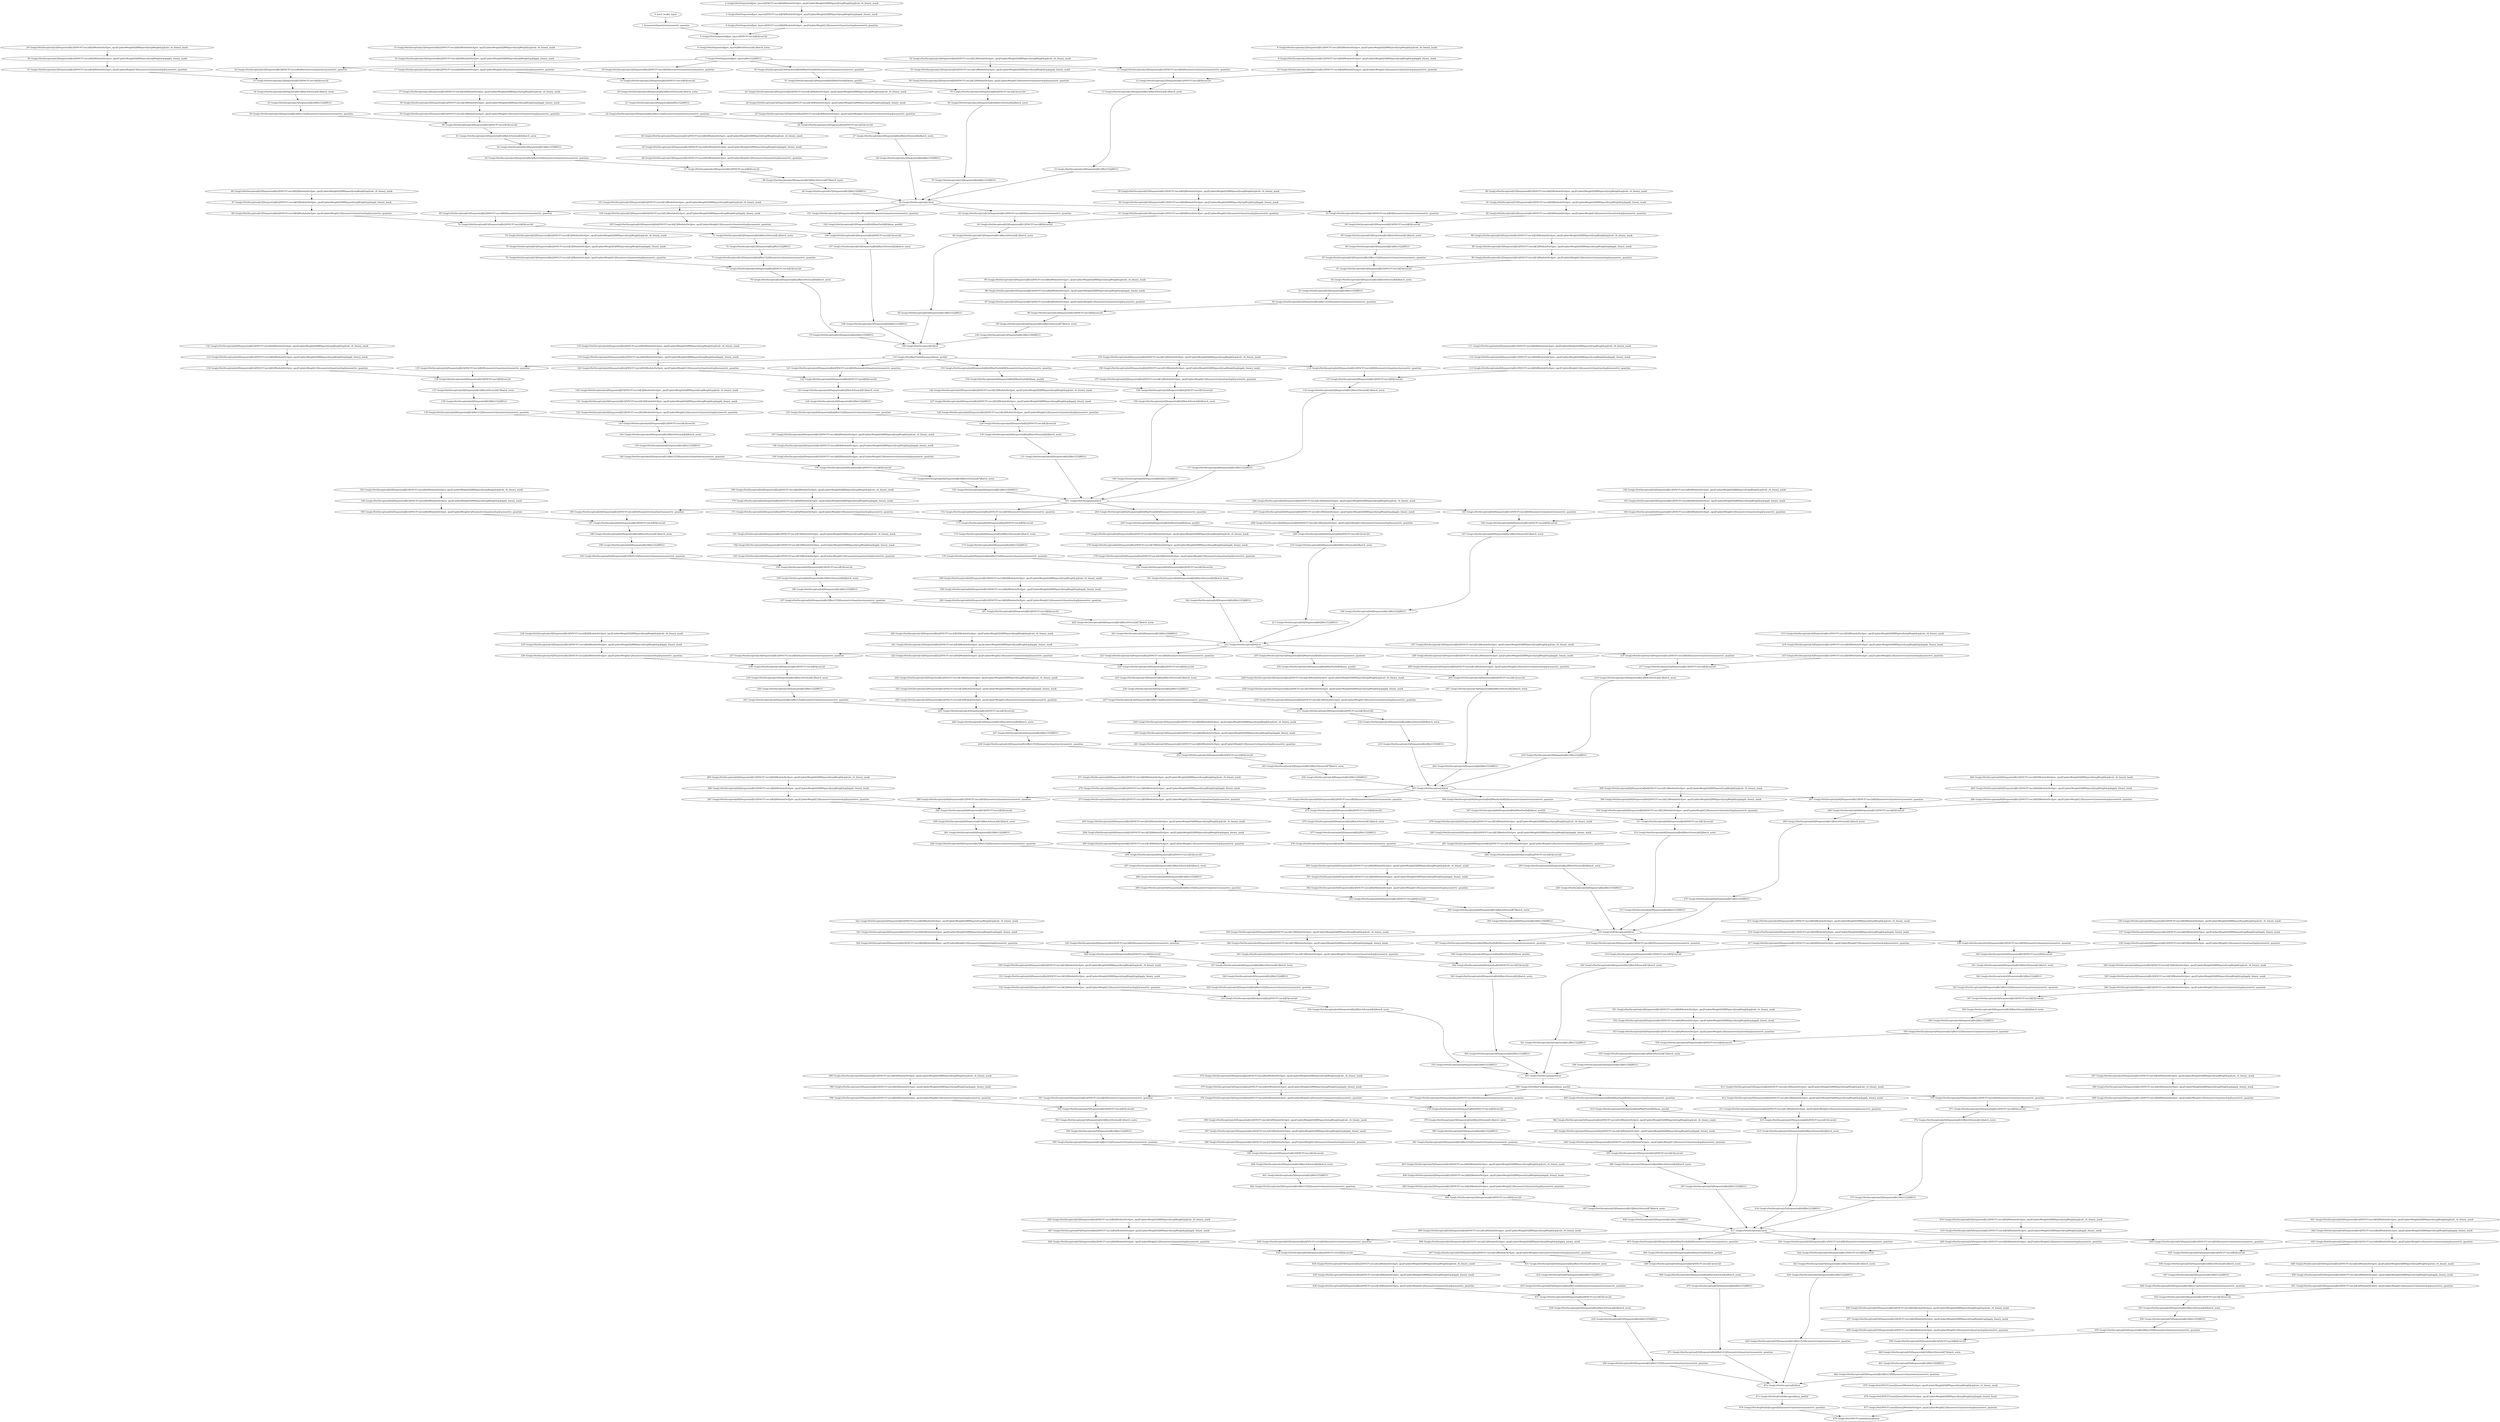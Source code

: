 strict digraph  {
"0 /nncf_model_input" [id=0, scope="", type=nncf_model_input];
"1 SymmetricQuantizer/symmetric_quantize" [id=1, scope=SymmetricQuantizer, type=symmetric_quantize];
"2 GoogLeNet/Sequential[pre_layers]/NNCFConv2d[0]/ModuleDict[pre_ops]/UpdateWeight[0]/RBSparsifyingWeight[op]/calc_rb_binary_mask" [id=2, scope="GoogLeNet/Sequential[pre_layers]/NNCFConv2d[0]/ModuleDict[pre_ops]/UpdateWeight[0]/RBSparsifyingWeight[op]", type=calc_rb_binary_mask];
"3 GoogLeNet/Sequential[pre_layers]/NNCFConv2d[0]/ModuleDict[pre_ops]/UpdateWeight[0]/RBSparsifyingWeight[op]/apply_binary_mask" [id=3, scope="GoogLeNet/Sequential[pre_layers]/NNCFConv2d[0]/ModuleDict[pre_ops]/UpdateWeight[0]/RBSparsifyingWeight[op]", type=apply_binary_mask];
"4 GoogLeNet/Sequential[pre_layers]/NNCFConv2d[0]/ModuleDict[pre_ops]/UpdateWeight[1]/SymmetricQuantizer[op]/symmetric_quantize" [id=4, scope="GoogLeNet/Sequential[pre_layers]/NNCFConv2d[0]/ModuleDict[pre_ops]/UpdateWeight[1]/SymmetricQuantizer[op]", type=symmetric_quantize];
"5 GoogLeNet/Sequential[pre_layers]/NNCFConv2d[0]/conv2d" [id=5, scope="GoogLeNet/Sequential[pre_layers]/NNCFConv2d[0]", type=conv2d];
"6 GoogLeNet/Sequential[pre_layers]/BatchNorm2d[1]/batch_norm" [id=6, scope="GoogLeNet/Sequential[pre_layers]/BatchNorm2d[1]", type=batch_norm];
"7 GoogLeNet/Sequential[pre_layers]/ReLU[2]/RELU" [id=7, scope="GoogLeNet/Sequential[pre_layers]/ReLU[2]", type=RELU];
"8 GoogLeNet/Inception[a3]/Sequential[b1]/NNCFConv2d[0]/ModuleDict[pre_ops]/UpdateWeight[0]/RBSparsifyingWeight[op]/calc_rb_binary_mask" [id=8, scope="GoogLeNet/Inception[a3]/Sequential[b1]/NNCFConv2d[0]/ModuleDict[pre_ops]/UpdateWeight[0]/RBSparsifyingWeight[op]", type=calc_rb_binary_mask];
"9 GoogLeNet/Inception[a3]/Sequential[b1]/NNCFConv2d[0]/ModuleDict[pre_ops]/UpdateWeight[0]/RBSparsifyingWeight[op]/apply_binary_mask" [id=9, scope="GoogLeNet/Inception[a3]/Sequential[b1]/NNCFConv2d[0]/ModuleDict[pre_ops]/UpdateWeight[0]/RBSparsifyingWeight[op]", type=apply_binary_mask];
"10 GoogLeNet/Inception[a3]/Sequential[b1]/NNCFConv2d[0]/ModuleDict[pre_ops]/UpdateWeight[1]/SymmetricQuantizer[op]/symmetric_quantize" [id=10, scope="GoogLeNet/Inception[a3]/Sequential[b1]/NNCFConv2d[0]/ModuleDict[pre_ops]/UpdateWeight[1]/SymmetricQuantizer[op]", type=symmetric_quantize];
"11 GoogLeNet/Inception[a3]/Sequential[b1]/NNCFConv2d[0]/SymmetricQuantizer/symmetric_quantize" [id=11, scope="GoogLeNet/Inception[a3]/Sequential[b1]/NNCFConv2d[0]/SymmetricQuantizer", type=symmetric_quantize];
"12 GoogLeNet/Inception[a3]/Sequential[b1]/NNCFConv2d[0]/conv2d" [id=12, scope="GoogLeNet/Inception[a3]/Sequential[b1]/NNCFConv2d[0]", type=conv2d];
"13 GoogLeNet/Inception[a3]/Sequential[b1]/BatchNorm2d[1]/batch_norm" [id=13, scope="GoogLeNet/Inception[a3]/Sequential[b1]/BatchNorm2d[1]", type=batch_norm];
"14 GoogLeNet/Inception[a3]/Sequential[b1]/ReLU[2]/RELU" [id=14, scope="GoogLeNet/Inception[a3]/Sequential[b1]/ReLU[2]", type=RELU];
"15 GoogLeNet/Inception[a3]/Sequential[b2]/NNCFConv2d[0]/ModuleDict[pre_ops]/UpdateWeight[0]/RBSparsifyingWeight[op]/calc_rb_binary_mask" [id=15, scope="GoogLeNet/Inception[a3]/Sequential[b2]/NNCFConv2d[0]/ModuleDict[pre_ops]/UpdateWeight[0]/RBSparsifyingWeight[op]", type=calc_rb_binary_mask];
"16 GoogLeNet/Inception[a3]/Sequential[b2]/NNCFConv2d[0]/ModuleDict[pre_ops]/UpdateWeight[0]/RBSparsifyingWeight[op]/apply_binary_mask" [id=16, scope="GoogLeNet/Inception[a3]/Sequential[b2]/NNCFConv2d[0]/ModuleDict[pre_ops]/UpdateWeight[0]/RBSparsifyingWeight[op]", type=apply_binary_mask];
"17 GoogLeNet/Inception[a3]/Sequential[b2]/NNCFConv2d[0]/ModuleDict[pre_ops]/UpdateWeight[1]/SymmetricQuantizer[op]/symmetric_quantize" [id=17, scope="GoogLeNet/Inception[a3]/Sequential[b2]/NNCFConv2d[0]/ModuleDict[pre_ops]/UpdateWeight[1]/SymmetricQuantizer[op]", type=symmetric_quantize];
"18 GoogLeNet/Inception[a3]/Sequential[b2]/NNCFConv2d[0]/SymmetricQuantizer/symmetric_quantize" [id=18, scope="GoogLeNet/Inception[a3]/Sequential[b2]/NNCFConv2d[0]/SymmetricQuantizer", type=symmetric_quantize];
"19 GoogLeNet/Inception[a3]/Sequential[b2]/NNCFConv2d[0]/conv2d" [id=19, scope="GoogLeNet/Inception[a3]/Sequential[b2]/NNCFConv2d[0]", type=conv2d];
"20 GoogLeNet/Inception[a3]/Sequential[b2]/BatchNorm2d[1]/batch_norm" [id=20, scope="GoogLeNet/Inception[a3]/Sequential[b2]/BatchNorm2d[1]", type=batch_norm];
"21 GoogLeNet/Inception[a3]/Sequential[b2]/ReLU[2]/RELU" [id=21, scope="GoogLeNet/Inception[a3]/Sequential[b2]/ReLU[2]", type=RELU];
"22 GoogLeNet/Inception[a3]/Sequential[b2]/ReLU[2]/SymmetricQuantizer/symmetric_quantize" [id=22, scope="GoogLeNet/Inception[a3]/Sequential[b2]/ReLU[2]/SymmetricQuantizer", type=symmetric_quantize];
"23 GoogLeNet/Inception[a3]/Sequential[b2]/NNCFConv2d[3]/ModuleDict[pre_ops]/UpdateWeight[0]/RBSparsifyingWeight[op]/calc_rb_binary_mask" [id=23, scope="GoogLeNet/Inception[a3]/Sequential[b2]/NNCFConv2d[3]/ModuleDict[pre_ops]/UpdateWeight[0]/RBSparsifyingWeight[op]", type=calc_rb_binary_mask];
"24 GoogLeNet/Inception[a3]/Sequential[b2]/NNCFConv2d[3]/ModuleDict[pre_ops]/UpdateWeight[0]/RBSparsifyingWeight[op]/apply_binary_mask" [id=24, scope="GoogLeNet/Inception[a3]/Sequential[b2]/NNCFConv2d[3]/ModuleDict[pre_ops]/UpdateWeight[0]/RBSparsifyingWeight[op]", type=apply_binary_mask];
"25 GoogLeNet/Inception[a3]/Sequential[b2]/NNCFConv2d[3]/ModuleDict[pre_ops]/UpdateWeight[1]/SymmetricQuantizer[op]/symmetric_quantize" [id=25, scope="GoogLeNet/Inception[a3]/Sequential[b2]/NNCFConv2d[3]/ModuleDict[pre_ops]/UpdateWeight[1]/SymmetricQuantizer[op]", type=symmetric_quantize];
"26 GoogLeNet/Inception[a3]/Sequential[b2]/NNCFConv2d[3]/conv2d" [id=26, scope="GoogLeNet/Inception[a3]/Sequential[b2]/NNCFConv2d[3]", type=conv2d];
"27 GoogLeNet/Inception[a3]/Sequential[b2]/BatchNorm2d[4]/batch_norm" [id=27, scope="GoogLeNet/Inception[a3]/Sequential[b2]/BatchNorm2d[4]", type=batch_norm];
"28 GoogLeNet/Inception[a3]/Sequential[b2]/ReLU[5]/RELU" [id=28, scope="GoogLeNet/Inception[a3]/Sequential[b2]/ReLU[5]", type=RELU];
"29 GoogLeNet/Inception[a3]/Sequential[b3]/NNCFConv2d[0]/ModuleDict[pre_ops]/UpdateWeight[0]/RBSparsifyingWeight[op]/calc_rb_binary_mask" [id=29, scope="GoogLeNet/Inception[a3]/Sequential[b3]/NNCFConv2d[0]/ModuleDict[pre_ops]/UpdateWeight[0]/RBSparsifyingWeight[op]", type=calc_rb_binary_mask];
"30 GoogLeNet/Inception[a3]/Sequential[b3]/NNCFConv2d[0]/ModuleDict[pre_ops]/UpdateWeight[0]/RBSparsifyingWeight[op]/apply_binary_mask" [id=30, scope="GoogLeNet/Inception[a3]/Sequential[b3]/NNCFConv2d[0]/ModuleDict[pre_ops]/UpdateWeight[0]/RBSparsifyingWeight[op]", type=apply_binary_mask];
"31 GoogLeNet/Inception[a3]/Sequential[b3]/NNCFConv2d[0]/ModuleDict[pre_ops]/UpdateWeight[1]/SymmetricQuantizer[op]/symmetric_quantize" [id=31, scope="GoogLeNet/Inception[a3]/Sequential[b3]/NNCFConv2d[0]/ModuleDict[pre_ops]/UpdateWeight[1]/SymmetricQuantizer[op]", type=symmetric_quantize];
"32 GoogLeNet/Inception[a3]/Sequential[b3]/NNCFConv2d[0]/SymmetricQuantizer/symmetric_quantize" [id=32, scope="GoogLeNet/Inception[a3]/Sequential[b3]/NNCFConv2d[0]/SymmetricQuantizer", type=symmetric_quantize];
"33 GoogLeNet/Inception[a3]/Sequential[b3]/NNCFConv2d[0]/conv2d" [id=33, scope="GoogLeNet/Inception[a3]/Sequential[b3]/NNCFConv2d[0]", type=conv2d];
"34 GoogLeNet/Inception[a3]/Sequential[b3]/BatchNorm2d[1]/batch_norm" [id=34, scope="GoogLeNet/Inception[a3]/Sequential[b3]/BatchNorm2d[1]", type=batch_norm];
"35 GoogLeNet/Inception[a3]/Sequential[b3]/ReLU[2]/RELU" [id=35, scope="GoogLeNet/Inception[a3]/Sequential[b3]/ReLU[2]", type=RELU];
"36 GoogLeNet/Inception[a3]/Sequential[b3]/ReLU[2]/SymmetricQuantizer/symmetric_quantize" [id=36, scope="GoogLeNet/Inception[a3]/Sequential[b3]/ReLU[2]/SymmetricQuantizer", type=symmetric_quantize];
"37 GoogLeNet/Inception[a3]/Sequential[b3]/NNCFConv2d[3]/ModuleDict[pre_ops]/UpdateWeight[0]/RBSparsifyingWeight[op]/calc_rb_binary_mask" [id=37, scope="GoogLeNet/Inception[a3]/Sequential[b3]/NNCFConv2d[3]/ModuleDict[pre_ops]/UpdateWeight[0]/RBSparsifyingWeight[op]", type=calc_rb_binary_mask];
"38 GoogLeNet/Inception[a3]/Sequential[b3]/NNCFConv2d[3]/ModuleDict[pre_ops]/UpdateWeight[0]/RBSparsifyingWeight[op]/apply_binary_mask" [id=38, scope="GoogLeNet/Inception[a3]/Sequential[b3]/NNCFConv2d[3]/ModuleDict[pre_ops]/UpdateWeight[0]/RBSparsifyingWeight[op]", type=apply_binary_mask];
"39 GoogLeNet/Inception[a3]/Sequential[b3]/NNCFConv2d[3]/ModuleDict[pre_ops]/UpdateWeight[1]/SymmetricQuantizer[op]/symmetric_quantize" [id=39, scope="GoogLeNet/Inception[a3]/Sequential[b3]/NNCFConv2d[3]/ModuleDict[pre_ops]/UpdateWeight[1]/SymmetricQuantizer[op]", type=symmetric_quantize];
"40 GoogLeNet/Inception[a3]/Sequential[b3]/NNCFConv2d[3]/conv2d" [id=40, scope="GoogLeNet/Inception[a3]/Sequential[b3]/NNCFConv2d[3]", type=conv2d];
"41 GoogLeNet/Inception[a3]/Sequential[b3]/BatchNorm2d[4]/batch_norm" [id=41, scope="GoogLeNet/Inception[a3]/Sequential[b3]/BatchNorm2d[4]", type=batch_norm];
"42 GoogLeNet/Inception[a3]/Sequential[b3]/ReLU[5]/RELU" [id=42, scope="GoogLeNet/Inception[a3]/Sequential[b3]/ReLU[5]", type=RELU];
"43 GoogLeNet/Inception[a3]/Sequential[b3]/ReLU[5]/SymmetricQuantizer/symmetric_quantize" [id=43, scope="GoogLeNet/Inception[a3]/Sequential[b3]/ReLU[5]/SymmetricQuantizer", type=symmetric_quantize];
"44 GoogLeNet/Inception[a3]/Sequential[b3]/NNCFConv2d[6]/ModuleDict[pre_ops]/UpdateWeight[0]/RBSparsifyingWeight[op]/calc_rb_binary_mask" [id=44, scope="GoogLeNet/Inception[a3]/Sequential[b3]/NNCFConv2d[6]/ModuleDict[pre_ops]/UpdateWeight[0]/RBSparsifyingWeight[op]", type=calc_rb_binary_mask];
"45 GoogLeNet/Inception[a3]/Sequential[b3]/NNCFConv2d[6]/ModuleDict[pre_ops]/UpdateWeight[0]/RBSparsifyingWeight[op]/apply_binary_mask" [id=45, scope="GoogLeNet/Inception[a3]/Sequential[b3]/NNCFConv2d[6]/ModuleDict[pre_ops]/UpdateWeight[0]/RBSparsifyingWeight[op]", type=apply_binary_mask];
"46 GoogLeNet/Inception[a3]/Sequential[b3]/NNCFConv2d[6]/ModuleDict[pre_ops]/UpdateWeight[1]/SymmetricQuantizer[op]/symmetric_quantize" [id=46, scope="GoogLeNet/Inception[a3]/Sequential[b3]/NNCFConv2d[6]/ModuleDict[pre_ops]/UpdateWeight[1]/SymmetricQuantizer[op]", type=symmetric_quantize];
"47 GoogLeNet/Inception[a3]/Sequential[b3]/NNCFConv2d[6]/conv2d" [id=47, scope="GoogLeNet/Inception[a3]/Sequential[b3]/NNCFConv2d[6]", type=conv2d];
"48 GoogLeNet/Inception[a3]/Sequential[b3]/BatchNorm2d[7]/batch_norm" [id=48, scope="GoogLeNet/Inception[a3]/Sequential[b3]/BatchNorm2d[7]", type=batch_norm];
"49 GoogLeNet/Inception[a3]/Sequential[b3]/ReLU[8]/RELU" [id=49, scope="GoogLeNet/Inception[a3]/Sequential[b3]/ReLU[8]", type=RELU];
"50 GoogLeNet/Inception[a3]/Sequential[b4]/MaxPool2d[0]/SymmetricQuantizer/symmetric_quantize" [id=50, scope="GoogLeNet/Inception[a3]/Sequential[b4]/MaxPool2d[0]/SymmetricQuantizer", type=symmetric_quantize];
"51 GoogLeNet/Inception[a3]/Sequential[b4]/MaxPool2d[0]/max_pool2d" [id=51, scope="GoogLeNet/Inception[a3]/Sequential[b4]/MaxPool2d[0]", type=max_pool2d];
"52 GoogLeNet/Inception[a3]/Sequential[b4]/NNCFConv2d[1]/ModuleDict[pre_ops]/UpdateWeight[0]/RBSparsifyingWeight[op]/calc_rb_binary_mask" [id=52, scope="GoogLeNet/Inception[a3]/Sequential[b4]/NNCFConv2d[1]/ModuleDict[pre_ops]/UpdateWeight[0]/RBSparsifyingWeight[op]", type=calc_rb_binary_mask];
"53 GoogLeNet/Inception[a3]/Sequential[b4]/NNCFConv2d[1]/ModuleDict[pre_ops]/UpdateWeight[0]/RBSparsifyingWeight[op]/apply_binary_mask" [id=53, scope="GoogLeNet/Inception[a3]/Sequential[b4]/NNCFConv2d[1]/ModuleDict[pre_ops]/UpdateWeight[0]/RBSparsifyingWeight[op]", type=apply_binary_mask];
"54 GoogLeNet/Inception[a3]/Sequential[b4]/NNCFConv2d[1]/ModuleDict[pre_ops]/UpdateWeight[1]/SymmetricQuantizer[op]/symmetric_quantize" [id=54, scope="GoogLeNet/Inception[a3]/Sequential[b4]/NNCFConv2d[1]/ModuleDict[pre_ops]/UpdateWeight[1]/SymmetricQuantizer[op]", type=symmetric_quantize];
"55 GoogLeNet/Inception[a3]/Sequential[b4]/NNCFConv2d[1]/conv2d" [id=55, scope="GoogLeNet/Inception[a3]/Sequential[b4]/NNCFConv2d[1]", type=conv2d];
"56 GoogLeNet/Inception[a3]/Sequential[b4]/BatchNorm2d[2]/batch_norm" [id=56, scope="GoogLeNet/Inception[a3]/Sequential[b4]/BatchNorm2d[2]", type=batch_norm];
"57 GoogLeNet/Inception[a3]/Sequential[b4]/ReLU[3]/RELU" [id=57, scope="GoogLeNet/Inception[a3]/Sequential[b4]/ReLU[3]", type=RELU];
"58 GoogLeNet/Inception[a3]/cat" [id=58, scope="GoogLeNet/Inception[a3]", type=cat];
"59 GoogLeNet/Inception[b3]/Sequential[b1]/NNCFConv2d[0]/ModuleDict[pre_ops]/UpdateWeight[0]/RBSparsifyingWeight[op]/calc_rb_binary_mask" [id=59, scope="GoogLeNet/Inception[b3]/Sequential[b1]/NNCFConv2d[0]/ModuleDict[pre_ops]/UpdateWeight[0]/RBSparsifyingWeight[op]", type=calc_rb_binary_mask];
"60 GoogLeNet/Inception[b3]/Sequential[b1]/NNCFConv2d[0]/ModuleDict[pre_ops]/UpdateWeight[0]/RBSparsifyingWeight[op]/apply_binary_mask" [id=60, scope="GoogLeNet/Inception[b3]/Sequential[b1]/NNCFConv2d[0]/ModuleDict[pre_ops]/UpdateWeight[0]/RBSparsifyingWeight[op]", type=apply_binary_mask];
"61 GoogLeNet/Inception[b3]/Sequential[b1]/NNCFConv2d[0]/ModuleDict[pre_ops]/UpdateWeight[1]/SymmetricQuantizer[op]/symmetric_quantize" [id=61, scope="GoogLeNet/Inception[b3]/Sequential[b1]/NNCFConv2d[0]/ModuleDict[pre_ops]/UpdateWeight[1]/SymmetricQuantizer[op]", type=symmetric_quantize];
"62 GoogLeNet/Inception[b3]/Sequential[b1]/NNCFConv2d[0]/SymmetricQuantizer/symmetric_quantize" [id=62, scope="GoogLeNet/Inception[b3]/Sequential[b1]/NNCFConv2d[0]/SymmetricQuantizer", type=symmetric_quantize];
"63 GoogLeNet/Inception[b3]/Sequential[b1]/NNCFConv2d[0]/conv2d" [id=63, scope="GoogLeNet/Inception[b3]/Sequential[b1]/NNCFConv2d[0]", type=conv2d];
"64 GoogLeNet/Inception[b3]/Sequential[b1]/BatchNorm2d[1]/batch_norm" [id=64, scope="GoogLeNet/Inception[b3]/Sequential[b1]/BatchNorm2d[1]", type=batch_norm];
"65 GoogLeNet/Inception[b3]/Sequential[b1]/ReLU[2]/RELU" [id=65, scope="GoogLeNet/Inception[b3]/Sequential[b1]/ReLU[2]", type=RELU];
"66 GoogLeNet/Inception[b3]/Sequential[b2]/NNCFConv2d[0]/ModuleDict[pre_ops]/UpdateWeight[0]/RBSparsifyingWeight[op]/calc_rb_binary_mask" [id=66, scope="GoogLeNet/Inception[b3]/Sequential[b2]/NNCFConv2d[0]/ModuleDict[pre_ops]/UpdateWeight[0]/RBSparsifyingWeight[op]", type=calc_rb_binary_mask];
"67 GoogLeNet/Inception[b3]/Sequential[b2]/NNCFConv2d[0]/ModuleDict[pre_ops]/UpdateWeight[0]/RBSparsifyingWeight[op]/apply_binary_mask" [id=67, scope="GoogLeNet/Inception[b3]/Sequential[b2]/NNCFConv2d[0]/ModuleDict[pre_ops]/UpdateWeight[0]/RBSparsifyingWeight[op]", type=apply_binary_mask];
"68 GoogLeNet/Inception[b3]/Sequential[b2]/NNCFConv2d[0]/ModuleDict[pre_ops]/UpdateWeight[1]/SymmetricQuantizer[op]/symmetric_quantize" [id=68, scope="GoogLeNet/Inception[b3]/Sequential[b2]/NNCFConv2d[0]/ModuleDict[pre_ops]/UpdateWeight[1]/SymmetricQuantizer[op]", type=symmetric_quantize];
"69 GoogLeNet/Inception[b3]/Sequential[b2]/NNCFConv2d[0]/SymmetricQuantizer/symmetric_quantize" [id=69, scope="GoogLeNet/Inception[b3]/Sequential[b2]/NNCFConv2d[0]/SymmetricQuantizer", type=symmetric_quantize];
"70 GoogLeNet/Inception[b3]/Sequential[b2]/NNCFConv2d[0]/conv2d" [id=70, scope="GoogLeNet/Inception[b3]/Sequential[b2]/NNCFConv2d[0]", type=conv2d];
"71 GoogLeNet/Inception[b3]/Sequential[b2]/BatchNorm2d[1]/batch_norm" [id=71, scope="GoogLeNet/Inception[b3]/Sequential[b2]/BatchNorm2d[1]", type=batch_norm];
"72 GoogLeNet/Inception[b3]/Sequential[b2]/ReLU[2]/RELU" [id=72, scope="GoogLeNet/Inception[b3]/Sequential[b2]/ReLU[2]", type=RELU];
"73 GoogLeNet/Inception[b3]/Sequential[b2]/ReLU[2]/SymmetricQuantizer/symmetric_quantize" [id=73, scope="GoogLeNet/Inception[b3]/Sequential[b2]/ReLU[2]/SymmetricQuantizer", type=symmetric_quantize];
"74 GoogLeNet/Inception[b3]/Sequential[b2]/NNCFConv2d[3]/ModuleDict[pre_ops]/UpdateWeight[0]/RBSparsifyingWeight[op]/calc_rb_binary_mask" [id=74, scope="GoogLeNet/Inception[b3]/Sequential[b2]/NNCFConv2d[3]/ModuleDict[pre_ops]/UpdateWeight[0]/RBSparsifyingWeight[op]", type=calc_rb_binary_mask];
"75 GoogLeNet/Inception[b3]/Sequential[b2]/NNCFConv2d[3]/ModuleDict[pre_ops]/UpdateWeight[0]/RBSparsifyingWeight[op]/apply_binary_mask" [id=75, scope="GoogLeNet/Inception[b3]/Sequential[b2]/NNCFConv2d[3]/ModuleDict[pre_ops]/UpdateWeight[0]/RBSparsifyingWeight[op]", type=apply_binary_mask];
"76 GoogLeNet/Inception[b3]/Sequential[b2]/NNCFConv2d[3]/ModuleDict[pre_ops]/UpdateWeight[1]/SymmetricQuantizer[op]/symmetric_quantize" [id=76, scope="GoogLeNet/Inception[b3]/Sequential[b2]/NNCFConv2d[3]/ModuleDict[pre_ops]/UpdateWeight[1]/SymmetricQuantizer[op]", type=symmetric_quantize];
"77 GoogLeNet/Inception[b3]/Sequential[b2]/NNCFConv2d[3]/conv2d" [id=77, scope="GoogLeNet/Inception[b3]/Sequential[b2]/NNCFConv2d[3]", type=conv2d];
"78 GoogLeNet/Inception[b3]/Sequential[b2]/BatchNorm2d[4]/batch_norm" [id=78, scope="GoogLeNet/Inception[b3]/Sequential[b2]/BatchNorm2d[4]", type=batch_norm];
"79 GoogLeNet/Inception[b3]/Sequential[b2]/ReLU[5]/RELU" [id=79, scope="GoogLeNet/Inception[b3]/Sequential[b2]/ReLU[5]", type=RELU];
"80 GoogLeNet/Inception[b3]/Sequential[b3]/NNCFConv2d[0]/ModuleDict[pre_ops]/UpdateWeight[0]/RBSparsifyingWeight[op]/calc_rb_binary_mask" [id=80, scope="GoogLeNet/Inception[b3]/Sequential[b3]/NNCFConv2d[0]/ModuleDict[pre_ops]/UpdateWeight[0]/RBSparsifyingWeight[op]", type=calc_rb_binary_mask];
"81 GoogLeNet/Inception[b3]/Sequential[b3]/NNCFConv2d[0]/ModuleDict[pre_ops]/UpdateWeight[0]/RBSparsifyingWeight[op]/apply_binary_mask" [id=81, scope="GoogLeNet/Inception[b3]/Sequential[b3]/NNCFConv2d[0]/ModuleDict[pre_ops]/UpdateWeight[0]/RBSparsifyingWeight[op]", type=apply_binary_mask];
"82 GoogLeNet/Inception[b3]/Sequential[b3]/NNCFConv2d[0]/ModuleDict[pre_ops]/UpdateWeight[1]/SymmetricQuantizer[op]/symmetric_quantize" [id=82, scope="GoogLeNet/Inception[b3]/Sequential[b3]/NNCFConv2d[0]/ModuleDict[pre_ops]/UpdateWeight[1]/SymmetricQuantizer[op]", type=symmetric_quantize];
"83 GoogLeNet/Inception[b3]/Sequential[b3]/NNCFConv2d[0]/SymmetricQuantizer/symmetric_quantize" [id=83, scope="GoogLeNet/Inception[b3]/Sequential[b3]/NNCFConv2d[0]/SymmetricQuantizer", type=symmetric_quantize];
"84 GoogLeNet/Inception[b3]/Sequential[b3]/NNCFConv2d[0]/conv2d" [id=84, scope="GoogLeNet/Inception[b3]/Sequential[b3]/NNCFConv2d[0]", type=conv2d];
"85 GoogLeNet/Inception[b3]/Sequential[b3]/BatchNorm2d[1]/batch_norm" [id=85, scope="GoogLeNet/Inception[b3]/Sequential[b3]/BatchNorm2d[1]", type=batch_norm];
"86 GoogLeNet/Inception[b3]/Sequential[b3]/ReLU[2]/RELU" [id=86, scope="GoogLeNet/Inception[b3]/Sequential[b3]/ReLU[2]", type=RELU];
"87 GoogLeNet/Inception[b3]/Sequential[b3]/ReLU[2]/SymmetricQuantizer/symmetric_quantize" [id=87, scope="GoogLeNet/Inception[b3]/Sequential[b3]/ReLU[2]/SymmetricQuantizer", type=symmetric_quantize];
"88 GoogLeNet/Inception[b3]/Sequential[b3]/NNCFConv2d[3]/ModuleDict[pre_ops]/UpdateWeight[0]/RBSparsifyingWeight[op]/calc_rb_binary_mask" [id=88, scope="GoogLeNet/Inception[b3]/Sequential[b3]/NNCFConv2d[3]/ModuleDict[pre_ops]/UpdateWeight[0]/RBSparsifyingWeight[op]", type=calc_rb_binary_mask];
"89 GoogLeNet/Inception[b3]/Sequential[b3]/NNCFConv2d[3]/ModuleDict[pre_ops]/UpdateWeight[0]/RBSparsifyingWeight[op]/apply_binary_mask" [id=89, scope="GoogLeNet/Inception[b3]/Sequential[b3]/NNCFConv2d[3]/ModuleDict[pre_ops]/UpdateWeight[0]/RBSparsifyingWeight[op]", type=apply_binary_mask];
"90 GoogLeNet/Inception[b3]/Sequential[b3]/NNCFConv2d[3]/ModuleDict[pre_ops]/UpdateWeight[1]/SymmetricQuantizer[op]/symmetric_quantize" [id=90, scope="GoogLeNet/Inception[b3]/Sequential[b3]/NNCFConv2d[3]/ModuleDict[pre_ops]/UpdateWeight[1]/SymmetricQuantizer[op]", type=symmetric_quantize];
"91 GoogLeNet/Inception[b3]/Sequential[b3]/NNCFConv2d[3]/conv2d" [id=91, scope="GoogLeNet/Inception[b3]/Sequential[b3]/NNCFConv2d[3]", type=conv2d];
"92 GoogLeNet/Inception[b3]/Sequential[b3]/BatchNorm2d[4]/batch_norm" [id=92, scope="GoogLeNet/Inception[b3]/Sequential[b3]/BatchNorm2d[4]", type=batch_norm];
"93 GoogLeNet/Inception[b3]/Sequential[b3]/ReLU[5]/RELU" [id=93, scope="GoogLeNet/Inception[b3]/Sequential[b3]/ReLU[5]", type=RELU];
"94 GoogLeNet/Inception[b3]/Sequential[b3]/ReLU[5]/SymmetricQuantizer/symmetric_quantize" [id=94, scope="GoogLeNet/Inception[b3]/Sequential[b3]/ReLU[5]/SymmetricQuantizer", type=symmetric_quantize];
"95 GoogLeNet/Inception[b3]/Sequential[b3]/NNCFConv2d[6]/ModuleDict[pre_ops]/UpdateWeight[0]/RBSparsifyingWeight[op]/calc_rb_binary_mask" [id=95, scope="GoogLeNet/Inception[b3]/Sequential[b3]/NNCFConv2d[6]/ModuleDict[pre_ops]/UpdateWeight[0]/RBSparsifyingWeight[op]", type=calc_rb_binary_mask];
"96 GoogLeNet/Inception[b3]/Sequential[b3]/NNCFConv2d[6]/ModuleDict[pre_ops]/UpdateWeight[0]/RBSparsifyingWeight[op]/apply_binary_mask" [id=96, scope="GoogLeNet/Inception[b3]/Sequential[b3]/NNCFConv2d[6]/ModuleDict[pre_ops]/UpdateWeight[0]/RBSparsifyingWeight[op]", type=apply_binary_mask];
"97 GoogLeNet/Inception[b3]/Sequential[b3]/NNCFConv2d[6]/ModuleDict[pre_ops]/UpdateWeight[1]/SymmetricQuantizer[op]/symmetric_quantize" [id=97, scope="GoogLeNet/Inception[b3]/Sequential[b3]/NNCFConv2d[6]/ModuleDict[pre_ops]/UpdateWeight[1]/SymmetricQuantizer[op]", type=symmetric_quantize];
"98 GoogLeNet/Inception[b3]/Sequential[b3]/NNCFConv2d[6]/conv2d" [id=98, scope="GoogLeNet/Inception[b3]/Sequential[b3]/NNCFConv2d[6]", type=conv2d];
"99 GoogLeNet/Inception[b3]/Sequential[b3]/BatchNorm2d[7]/batch_norm" [id=99, scope="GoogLeNet/Inception[b3]/Sequential[b3]/BatchNorm2d[7]", type=batch_norm];
"100 GoogLeNet/Inception[b3]/Sequential[b3]/ReLU[8]/RELU" [id=100, scope="GoogLeNet/Inception[b3]/Sequential[b3]/ReLU[8]", type=RELU];
"101 GoogLeNet/Inception[b3]/Sequential[b4]/MaxPool2d[0]/SymmetricQuantizer/symmetric_quantize" [id=101, scope="GoogLeNet/Inception[b3]/Sequential[b4]/MaxPool2d[0]/SymmetricQuantizer", type=symmetric_quantize];
"102 GoogLeNet/Inception[b3]/Sequential[b4]/MaxPool2d[0]/max_pool2d" [id=102, scope="GoogLeNet/Inception[b3]/Sequential[b4]/MaxPool2d[0]", type=max_pool2d];
"103 GoogLeNet/Inception[b3]/Sequential[b4]/NNCFConv2d[1]/ModuleDict[pre_ops]/UpdateWeight[0]/RBSparsifyingWeight[op]/calc_rb_binary_mask" [id=103, scope="GoogLeNet/Inception[b3]/Sequential[b4]/NNCFConv2d[1]/ModuleDict[pre_ops]/UpdateWeight[0]/RBSparsifyingWeight[op]", type=calc_rb_binary_mask];
"104 GoogLeNet/Inception[b3]/Sequential[b4]/NNCFConv2d[1]/ModuleDict[pre_ops]/UpdateWeight[0]/RBSparsifyingWeight[op]/apply_binary_mask" [id=104, scope="GoogLeNet/Inception[b3]/Sequential[b4]/NNCFConv2d[1]/ModuleDict[pre_ops]/UpdateWeight[0]/RBSparsifyingWeight[op]", type=apply_binary_mask];
"105 GoogLeNet/Inception[b3]/Sequential[b4]/NNCFConv2d[1]/ModuleDict[pre_ops]/UpdateWeight[1]/SymmetricQuantizer[op]/symmetric_quantize" [id=105, scope="GoogLeNet/Inception[b3]/Sequential[b4]/NNCFConv2d[1]/ModuleDict[pre_ops]/UpdateWeight[1]/SymmetricQuantizer[op]", type=symmetric_quantize];
"106 GoogLeNet/Inception[b3]/Sequential[b4]/NNCFConv2d[1]/conv2d" [id=106, scope="GoogLeNet/Inception[b3]/Sequential[b4]/NNCFConv2d[1]", type=conv2d];
"107 GoogLeNet/Inception[b3]/Sequential[b4]/BatchNorm2d[2]/batch_norm" [id=107, scope="GoogLeNet/Inception[b3]/Sequential[b4]/BatchNorm2d[2]", type=batch_norm];
"108 GoogLeNet/Inception[b3]/Sequential[b4]/ReLU[3]/RELU" [id=108, scope="GoogLeNet/Inception[b3]/Sequential[b4]/ReLU[3]", type=RELU];
"109 GoogLeNet/Inception[b3]/cat" [id=109, scope="GoogLeNet/Inception[b3]", type=cat];
"110 GoogLeNet/MaxPool2d[maxpool]/max_pool2d" [id=110, scope="GoogLeNet/MaxPool2d[maxpool]", type=max_pool2d];
"111 GoogLeNet/Inception[a4]/Sequential[b1]/NNCFConv2d[0]/ModuleDict[pre_ops]/UpdateWeight[0]/RBSparsifyingWeight[op]/calc_rb_binary_mask" [id=111, scope="GoogLeNet/Inception[a4]/Sequential[b1]/NNCFConv2d[0]/ModuleDict[pre_ops]/UpdateWeight[0]/RBSparsifyingWeight[op]", type=calc_rb_binary_mask];
"112 GoogLeNet/Inception[a4]/Sequential[b1]/NNCFConv2d[0]/ModuleDict[pre_ops]/UpdateWeight[0]/RBSparsifyingWeight[op]/apply_binary_mask" [id=112, scope="GoogLeNet/Inception[a4]/Sequential[b1]/NNCFConv2d[0]/ModuleDict[pre_ops]/UpdateWeight[0]/RBSparsifyingWeight[op]", type=apply_binary_mask];
"113 GoogLeNet/Inception[a4]/Sequential[b1]/NNCFConv2d[0]/ModuleDict[pre_ops]/UpdateWeight[1]/SymmetricQuantizer[op]/symmetric_quantize" [id=113, scope="GoogLeNet/Inception[a4]/Sequential[b1]/NNCFConv2d[0]/ModuleDict[pre_ops]/UpdateWeight[1]/SymmetricQuantizer[op]", type=symmetric_quantize];
"114 GoogLeNet/Inception[a4]/Sequential[b1]/NNCFConv2d[0]/SymmetricQuantizer/symmetric_quantize" [id=114, scope="GoogLeNet/Inception[a4]/Sequential[b1]/NNCFConv2d[0]/SymmetricQuantizer", type=symmetric_quantize];
"115 GoogLeNet/Inception[a4]/Sequential[b1]/NNCFConv2d[0]/conv2d" [id=115, scope="GoogLeNet/Inception[a4]/Sequential[b1]/NNCFConv2d[0]", type=conv2d];
"116 GoogLeNet/Inception[a4]/Sequential[b1]/BatchNorm2d[1]/batch_norm" [id=116, scope="GoogLeNet/Inception[a4]/Sequential[b1]/BatchNorm2d[1]", type=batch_norm];
"117 GoogLeNet/Inception[a4]/Sequential[b1]/ReLU[2]/RELU" [id=117, scope="GoogLeNet/Inception[a4]/Sequential[b1]/ReLU[2]", type=RELU];
"118 GoogLeNet/Inception[a4]/Sequential[b2]/NNCFConv2d[0]/ModuleDict[pre_ops]/UpdateWeight[0]/RBSparsifyingWeight[op]/calc_rb_binary_mask" [id=118, scope="GoogLeNet/Inception[a4]/Sequential[b2]/NNCFConv2d[0]/ModuleDict[pre_ops]/UpdateWeight[0]/RBSparsifyingWeight[op]", type=calc_rb_binary_mask];
"119 GoogLeNet/Inception[a4]/Sequential[b2]/NNCFConv2d[0]/ModuleDict[pre_ops]/UpdateWeight[0]/RBSparsifyingWeight[op]/apply_binary_mask" [id=119, scope="GoogLeNet/Inception[a4]/Sequential[b2]/NNCFConv2d[0]/ModuleDict[pre_ops]/UpdateWeight[0]/RBSparsifyingWeight[op]", type=apply_binary_mask];
"120 GoogLeNet/Inception[a4]/Sequential[b2]/NNCFConv2d[0]/ModuleDict[pre_ops]/UpdateWeight[1]/SymmetricQuantizer[op]/symmetric_quantize" [id=120, scope="GoogLeNet/Inception[a4]/Sequential[b2]/NNCFConv2d[0]/ModuleDict[pre_ops]/UpdateWeight[1]/SymmetricQuantizer[op]", type=symmetric_quantize];
"121 GoogLeNet/Inception[a4]/Sequential[b2]/NNCFConv2d[0]/SymmetricQuantizer/symmetric_quantize" [id=121, scope="GoogLeNet/Inception[a4]/Sequential[b2]/NNCFConv2d[0]/SymmetricQuantizer", type=symmetric_quantize];
"122 GoogLeNet/Inception[a4]/Sequential[b2]/NNCFConv2d[0]/conv2d" [id=122, scope="GoogLeNet/Inception[a4]/Sequential[b2]/NNCFConv2d[0]", type=conv2d];
"123 GoogLeNet/Inception[a4]/Sequential[b2]/BatchNorm2d[1]/batch_norm" [id=123, scope="GoogLeNet/Inception[a4]/Sequential[b2]/BatchNorm2d[1]", type=batch_norm];
"124 GoogLeNet/Inception[a4]/Sequential[b2]/ReLU[2]/RELU" [id=124, scope="GoogLeNet/Inception[a4]/Sequential[b2]/ReLU[2]", type=RELU];
"125 GoogLeNet/Inception[a4]/Sequential[b2]/ReLU[2]/SymmetricQuantizer/symmetric_quantize" [id=125, scope="GoogLeNet/Inception[a4]/Sequential[b2]/ReLU[2]/SymmetricQuantizer", type=symmetric_quantize];
"126 GoogLeNet/Inception[a4]/Sequential[b2]/NNCFConv2d[3]/ModuleDict[pre_ops]/UpdateWeight[0]/RBSparsifyingWeight[op]/calc_rb_binary_mask" [id=126, scope="GoogLeNet/Inception[a4]/Sequential[b2]/NNCFConv2d[3]/ModuleDict[pre_ops]/UpdateWeight[0]/RBSparsifyingWeight[op]", type=calc_rb_binary_mask];
"127 GoogLeNet/Inception[a4]/Sequential[b2]/NNCFConv2d[3]/ModuleDict[pre_ops]/UpdateWeight[0]/RBSparsifyingWeight[op]/apply_binary_mask" [id=127, scope="GoogLeNet/Inception[a4]/Sequential[b2]/NNCFConv2d[3]/ModuleDict[pre_ops]/UpdateWeight[0]/RBSparsifyingWeight[op]", type=apply_binary_mask];
"128 GoogLeNet/Inception[a4]/Sequential[b2]/NNCFConv2d[3]/ModuleDict[pre_ops]/UpdateWeight[1]/SymmetricQuantizer[op]/symmetric_quantize" [id=128, scope="GoogLeNet/Inception[a4]/Sequential[b2]/NNCFConv2d[3]/ModuleDict[pre_ops]/UpdateWeight[1]/SymmetricQuantizer[op]", type=symmetric_quantize];
"129 GoogLeNet/Inception[a4]/Sequential[b2]/NNCFConv2d[3]/conv2d" [id=129, scope="GoogLeNet/Inception[a4]/Sequential[b2]/NNCFConv2d[3]", type=conv2d];
"130 GoogLeNet/Inception[a4]/Sequential[b2]/BatchNorm2d[4]/batch_norm" [id=130, scope="GoogLeNet/Inception[a4]/Sequential[b2]/BatchNorm2d[4]", type=batch_norm];
"131 GoogLeNet/Inception[a4]/Sequential[b2]/ReLU[5]/RELU" [id=131, scope="GoogLeNet/Inception[a4]/Sequential[b2]/ReLU[5]", type=RELU];
"132 GoogLeNet/Inception[a4]/Sequential[b3]/NNCFConv2d[0]/ModuleDict[pre_ops]/UpdateWeight[0]/RBSparsifyingWeight[op]/calc_rb_binary_mask" [id=132, scope="GoogLeNet/Inception[a4]/Sequential[b3]/NNCFConv2d[0]/ModuleDict[pre_ops]/UpdateWeight[0]/RBSparsifyingWeight[op]", type=calc_rb_binary_mask];
"133 GoogLeNet/Inception[a4]/Sequential[b3]/NNCFConv2d[0]/ModuleDict[pre_ops]/UpdateWeight[0]/RBSparsifyingWeight[op]/apply_binary_mask" [id=133, scope="GoogLeNet/Inception[a4]/Sequential[b3]/NNCFConv2d[0]/ModuleDict[pre_ops]/UpdateWeight[0]/RBSparsifyingWeight[op]", type=apply_binary_mask];
"134 GoogLeNet/Inception[a4]/Sequential[b3]/NNCFConv2d[0]/ModuleDict[pre_ops]/UpdateWeight[1]/SymmetricQuantizer[op]/symmetric_quantize" [id=134, scope="GoogLeNet/Inception[a4]/Sequential[b3]/NNCFConv2d[0]/ModuleDict[pre_ops]/UpdateWeight[1]/SymmetricQuantizer[op]", type=symmetric_quantize];
"135 GoogLeNet/Inception[a4]/Sequential[b3]/NNCFConv2d[0]/SymmetricQuantizer/symmetric_quantize" [id=135, scope="GoogLeNet/Inception[a4]/Sequential[b3]/NNCFConv2d[0]/SymmetricQuantizer", type=symmetric_quantize];
"136 GoogLeNet/Inception[a4]/Sequential[b3]/NNCFConv2d[0]/conv2d" [id=136, scope="GoogLeNet/Inception[a4]/Sequential[b3]/NNCFConv2d[0]", type=conv2d];
"137 GoogLeNet/Inception[a4]/Sequential[b3]/BatchNorm2d[1]/batch_norm" [id=137, scope="GoogLeNet/Inception[a4]/Sequential[b3]/BatchNorm2d[1]", type=batch_norm];
"138 GoogLeNet/Inception[a4]/Sequential[b3]/ReLU[2]/RELU" [id=138, scope="GoogLeNet/Inception[a4]/Sequential[b3]/ReLU[2]", type=RELU];
"139 GoogLeNet/Inception[a4]/Sequential[b3]/ReLU[2]/SymmetricQuantizer/symmetric_quantize" [id=139, scope="GoogLeNet/Inception[a4]/Sequential[b3]/ReLU[2]/SymmetricQuantizer", type=symmetric_quantize];
"140 GoogLeNet/Inception[a4]/Sequential[b3]/NNCFConv2d[3]/ModuleDict[pre_ops]/UpdateWeight[0]/RBSparsifyingWeight[op]/calc_rb_binary_mask" [id=140, scope="GoogLeNet/Inception[a4]/Sequential[b3]/NNCFConv2d[3]/ModuleDict[pre_ops]/UpdateWeight[0]/RBSparsifyingWeight[op]", type=calc_rb_binary_mask];
"141 GoogLeNet/Inception[a4]/Sequential[b3]/NNCFConv2d[3]/ModuleDict[pre_ops]/UpdateWeight[0]/RBSparsifyingWeight[op]/apply_binary_mask" [id=141, scope="GoogLeNet/Inception[a4]/Sequential[b3]/NNCFConv2d[3]/ModuleDict[pre_ops]/UpdateWeight[0]/RBSparsifyingWeight[op]", type=apply_binary_mask];
"142 GoogLeNet/Inception[a4]/Sequential[b3]/NNCFConv2d[3]/ModuleDict[pre_ops]/UpdateWeight[1]/SymmetricQuantizer[op]/symmetric_quantize" [id=142, scope="GoogLeNet/Inception[a4]/Sequential[b3]/NNCFConv2d[3]/ModuleDict[pre_ops]/UpdateWeight[1]/SymmetricQuantizer[op]", type=symmetric_quantize];
"143 GoogLeNet/Inception[a4]/Sequential[b3]/NNCFConv2d[3]/conv2d" [id=143, scope="GoogLeNet/Inception[a4]/Sequential[b3]/NNCFConv2d[3]", type=conv2d];
"144 GoogLeNet/Inception[a4]/Sequential[b3]/BatchNorm2d[4]/batch_norm" [id=144, scope="GoogLeNet/Inception[a4]/Sequential[b3]/BatchNorm2d[4]", type=batch_norm];
"145 GoogLeNet/Inception[a4]/Sequential[b3]/ReLU[5]/RELU" [id=145, scope="GoogLeNet/Inception[a4]/Sequential[b3]/ReLU[5]", type=RELU];
"146 GoogLeNet/Inception[a4]/Sequential[b3]/ReLU[5]/SymmetricQuantizer/symmetric_quantize" [id=146, scope="GoogLeNet/Inception[a4]/Sequential[b3]/ReLU[5]/SymmetricQuantizer", type=symmetric_quantize];
"147 GoogLeNet/Inception[a4]/Sequential[b3]/NNCFConv2d[6]/ModuleDict[pre_ops]/UpdateWeight[0]/RBSparsifyingWeight[op]/calc_rb_binary_mask" [id=147, scope="GoogLeNet/Inception[a4]/Sequential[b3]/NNCFConv2d[6]/ModuleDict[pre_ops]/UpdateWeight[0]/RBSparsifyingWeight[op]", type=calc_rb_binary_mask];
"148 GoogLeNet/Inception[a4]/Sequential[b3]/NNCFConv2d[6]/ModuleDict[pre_ops]/UpdateWeight[0]/RBSparsifyingWeight[op]/apply_binary_mask" [id=148, scope="GoogLeNet/Inception[a4]/Sequential[b3]/NNCFConv2d[6]/ModuleDict[pre_ops]/UpdateWeight[0]/RBSparsifyingWeight[op]", type=apply_binary_mask];
"149 GoogLeNet/Inception[a4]/Sequential[b3]/NNCFConv2d[6]/ModuleDict[pre_ops]/UpdateWeight[1]/SymmetricQuantizer[op]/symmetric_quantize" [id=149, scope="GoogLeNet/Inception[a4]/Sequential[b3]/NNCFConv2d[6]/ModuleDict[pre_ops]/UpdateWeight[1]/SymmetricQuantizer[op]", type=symmetric_quantize];
"150 GoogLeNet/Inception[a4]/Sequential[b3]/NNCFConv2d[6]/conv2d" [id=150, scope="GoogLeNet/Inception[a4]/Sequential[b3]/NNCFConv2d[6]", type=conv2d];
"151 GoogLeNet/Inception[a4]/Sequential[b3]/BatchNorm2d[7]/batch_norm" [id=151, scope="GoogLeNet/Inception[a4]/Sequential[b3]/BatchNorm2d[7]", type=batch_norm];
"152 GoogLeNet/Inception[a4]/Sequential[b3]/ReLU[8]/RELU" [id=152, scope="GoogLeNet/Inception[a4]/Sequential[b3]/ReLU[8]", type=RELU];
"153 GoogLeNet/Inception[a4]/Sequential[b4]/MaxPool2d[0]/SymmetricQuantizer/symmetric_quantize" [id=153, scope="GoogLeNet/Inception[a4]/Sequential[b4]/MaxPool2d[0]/SymmetricQuantizer", type=symmetric_quantize];
"154 GoogLeNet/Inception[a4]/Sequential[b4]/MaxPool2d[0]/max_pool2d" [id=154, scope="GoogLeNet/Inception[a4]/Sequential[b4]/MaxPool2d[0]", type=max_pool2d];
"155 GoogLeNet/Inception[a4]/Sequential[b4]/NNCFConv2d[1]/ModuleDict[pre_ops]/UpdateWeight[0]/RBSparsifyingWeight[op]/calc_rb_binary_mask" [id=155, scope="GoogLeNet/Inception[a4]/Sequential[b4]/NNCFConv2d[1]/ModuleDict[pre_ops]/UpdateWeight[0]/RBSparsifyingWeight[op]", type=calc_rb_binary_mask];
"156 GoogLeNet/Inception[a4]/Sequential[b4]/NNCFConv2d[1]/ModuleDict[pre_ops]/UpdateWeight[0]/RBSparsifyingWeight[op]/apply_binary_mask" [id=156, scope="GoogLeNet/Inception[a4]/Sequential[b4]/NNCFConv2d[1]/ModuleDict[pre_ops]/UpdateWeight[0]/RBSparsifyingWeight[op]", type=apply_binary_mask];
"157 GoogLeNet/Inception[a4]/Sequential[b4]/NNCFConv2d[1]/ModuleDict[pre_ops]/UpdateWeight[1]/SymmetricQuantizer[op]/symmetric_quantize" [id=157, scope="GoogLeNet/Inception[a4]/Sequential[b4]/NNCFConv2d[1]/ModuleDict[pre_ops]/UpdateWeight[1]/SymmetricQuantizer[op]", type=symmetric_quantize];
"158 GoogLeNet/Inception[a4]/Sequential[b4]/NNCFConv2d[1]/conv2d" [id=158, scope="GoogLeNet/Inception[a4]/Sequential[b4]/NNCFConv2d[1]", type=conv2d];
"159 GoogLeNet/Inception[a4]/Sequential[b4]/BatchNorm2d[2]/batch_norm" [id=159, scope="GoogLeNet/Inception[a4]/Sequential[b4]/BatchNorm2d[2]", type=batch_norm];
"160 GoogLeNet/Inception[a4]/Sequential[b4]/ReLU[3]/RELU" [id=160, scope="GoogLeNet/Inception[a4]/Sequential[b4]/ReLU[3]", type=RELU];
"161 GoogLeNet/Inception[a4]/cat" [id=161, scope="GoogLeNet/Inception[a4]", type=cat];
"162 GoogLeNet/Inception[b4]/Sequential[b1]/NNCFConv2d[0]/ModuleDict[pre_ops]/UpdateWeight[0]/RBSparsifyingWeight[op]/calc_rb_binary_mask" [id=162, scope="GoogLeNet/Inception[b4]/Sequential[b1]/NNCFConv2d[0]/ModuleDict[pre_ops]/UpdateWeight[0]/RBSparsifyingWeight[op]", type=calc_rb_binary_mask];
"163 GoogLeNet/Inception[b4]/Sequential[b1]/NNCFConv2d[0]/ModuleDict[pre_ops]/UpdateWeight[0]/RBSparsifyingWeight[op]/apply_binary_mask" [id=163, scope="GoogLeNet/Inception[b4]/Sequential[b1]/NNCFConv2d[0]/ModuleDict[pre_ops]/UpdateWeight[0]/RBSparsifyingWeight[op]", type=apply_binary_mask];
"164 GoogLeNet/Inception[b4]/Sequential[b1]/NNCFConv2d[0]/ModuleDict[pre_ops]/UpdateWeight[1]/SymmetricQuantizer[op]/symmetric_quantize" [id=164, scope="GoogLeNet/Inception[b4]/Sequential[b1]/NNCFConv2d[0]/ModuleDict[pre_ops]/UpdateWeight[1]/SymmetricQuantizer[op]", type=symmetric_quantize];
"165 GoogLeNet/Inception[b4]/Sequential[b1]/NNCFConv2d[0]/SymmetricQuantizer/symmetric_quantize" [id=165, scope="GoogLeNet/Inception[b4]/Sequential[b1]/NNCFConv2d[0]/SymmetricQuantizer", type=symmetric_quantize];
"166 GoogLeNet/Inception[b4]/Sequential[b1]/NNCFConv2d[0]/conv2d" [id=166, scope="GoogLeNet/Inception[b4]/Sequential[b1]/NNCFConv2d[0]", type=conv2d];
"167 GoogLeNet/Inception[b4]/Sequential[b1]/BatchNorm2d[1]/batch_norm" [id=167, scope="GoogLeNet/Inception[b4]/Sequential[b1]/BatchNorm2d[1]", type=batch_norm];
"168 GoogLeNet/Inception[b4]/Sequential[b1]/ReLU[2]/RELU" [id=168, scope="GoogLeNet/Inception[b4]/Sequential[b1]/ReLU[2]", type=RELU];
"169 GoogLeNet/Inception[b4]/Sequential[b2]/NNCFConv2d[0]/ModuleDict[pre_ops]/UpdateWeight[0]/RBSparsifyingWeight[op]/calc_rb_binary_mask" [id=169, scope="GoogLeNet/Inception[b4]/Sequential[b2]/NNCFConv2d[0]/ModuleDict[pre_ops]/UpdateWeight[0]/RBSparsifyingWeight[op]", type=calc_rb_binary_mask];
"170 GoogLeNet/Inception[b4]/Sequential[b2]/NNCFConv2d[0]/ModuleDict[pre_ops]/UpdateWeight[0]/RBSparsifyingWeight[op]/apply_binary_mask" [id=170, scope="GoogLeNet/Inception[b4]/Sequential[b2]/NNCFConv2d[0]/ModuleDict[pre_ops]/UpdateWeight[0]/RBSparsifyingWeight[op]", type=apply_binary_mask];
"171 GoogLeNet/Inception[b4]/Sequential[b2]/NNCFConv2d[0]/ModuleDict[pre_ops]/UpdateWeight[1]/SymmetricQuantizer[op]/symmetric_quantize" [id=171, scope="GoogLeNet/Inception[b4]/Sequential[b2]/NNCFConv2d[0]/ModuleDict[pre_ops]/UpdateWeight[1]/SymmetricQuantizer[op]", type=symmetric_quantize];
"172 GoogLeNet/Inception[b4]/Sequential[b2]/NNCFConv2d[0]/SymmetricQuantizer/symmetric_quantize" [id=172, scope="GoogLeNet/Inception[b4]/Sequential[b2]/NNCFConv2d[0]/SymmetricQuantizer", type=symmetric_quantize];
"173 GoogLeNet/Inception[b4]/Sequential[b2]/NNCFConv2d[0]/conv2d" [id=173, scope="GoogLeNet/Inception[b4]/Sequential[b2]/NNCFConv2d[0]", type=conv2d];
"174 GoogLeNet/Inception[b4]/Sequential[b2]/BatchNorm2d[1]/batch_norm" [id=174, scope="GoogLeNet/Inception[b4]/Sequential[b2]/BatchNorm2d[1]", type=batch_norm];
"175 GoogLeNet/Inception[b4]/Sequential[b2]/ReLU[2]/RELU" [id=175, scope="GoogLeNet/Inception[b4]/Sequential[b2]/ReLU[2]", type=RELU];
"176 GoogLeNet/Inception[b4]/Sequential[b2]/ReLU[2]/SymmetricQuantizer/symmetric_quantize" [id=176, scope="GoogLeNet/Inception[b4]/Sequential[b2]/ReLU[2]/SymmetricQuantizer", type=symmetric_quantize];
"177 GoogLeNet/Inception[b4]/Sequential[b2]/NNCFConv2d[3]/ModuleDict[pre_ops]/UpdateWeight[0]/RBSparsifyingWeight[op]/calc_rb_binary_mask" [id=177, scope="GoogLeNet/Inception[b4]/Sequential[b2]/NNCFConv2d[3]/ModuleDict[pre_ops]/UpdateWeight[0]/RBSparsifyingWeight[op]", type=calc_rb_binary_mask];
"178 GoogLeNet/Inception[b4]/Sequential[b2]/NNCFConv2d[3]/ModuleDict[pre_ops]/UpdateWeight[0]/RBSparsifyingWeight[op]/apply_binary_mask" [id=178, scope="GoogLeNet/Inception[b4]/Sequential[b2]/NNCFConv2d[3]/ModuleDict[pre_ops]/UpdateWeight[0]/RBSparsifyingWeight[op]", type=apply_binary_mask];
"179 GoogLeNet/Inception[b4]/Sequential[b2]/NNCFConv2d[3]/ModuleDict[pre_ops]/UpdateWeight[1]/SymmetricQuantizer[op]/symmetric_quantize" [id=179, scope="GoogLeNet/Inception[b4]/Sequential[b2]/NNCFConv2d[3]/ModuleDict[pre_ops]/UpdateWeight[1]/SymmetricQuantizer[op]", type=symmetric_quantize];
"180 GoogLeNet/Inception[b4]/Sequential[b2]/NNCFConv2d[3]/conv2d" [id=180, scope="GoogLeNet/Inception[b4]/Sequential[b2]/NNCFConv2d[3]", type=conv2d];
"181 GoogLeNet/Inception[b4]/Sequential[b2]/BatchNorm2d[4]/batch_norm" [id=181, scope="GoogLeNet/Inception[b4]/Sequential[b2]/BatchNorm2d[4]", type=batch_norm];
"182 GoogLeNet/Inception[b4]/Sequential[b2]/ReLU[5]/RELU" [id=182, scope="GoogLeNet/Inception[b4]/Sequential[b2]/ReLU[5]", type=RELU];
"183 GoogLeNet/Inception[b4]/Sequential[b3]/NNCFConv2d[0]/ModuleDict[pre_ops]/UpdateWeight[0]/RBSparsifyingWeight[op]/calc_rb_binary_mask" [id=183, scope="GoogLeNet/Inception[b4]/Sequential[b3]/NNCFConv2d[0]/ModuleDict[pre_ops]/UpdateWeight[0]/RBSparsifyingWeight[op]", type=calc_rb_binary_mask];
"184 GoogLeNet/Inception[b4]/Sequential[b3]/NNCFConv2d[0]/ModuleDict[pre_ops]/UpdateWeight[0]/RBSparsifyingWeight[op]/apply_binary_mask" [id=184, scope="GoogLeNet/Inception[b4]/Sequential[b3]/NNCFConv2d[0]/ModuleDict[pre_ops]/UpdateWeight[0]/RBSparsifyingWeight[op]", type=apply_binary_mask];
"185 GoogLeNet/Inception[b4]/Sequential[b3]/NNCFConv2d[0]/ModuleDict[pre_ops]/UpdateWeight[1]/SymmetricQuantizer[op]/symmetric_quantize" [id=185, scope="GoogLeNet/Inception[b4]/Sequential[b3]/NNCFConv2d[0]/ModuleDict[pre_ops]/UpdateWeight[1]/SymmetricQuantizer[op]", type=symmetric_quantize];
"186 GoogLeNet/Inception[b4]/Sequential[b3]/NNCFConv2d[0]/SymmetricQuantizer/symmetric_quantize" [id=186, scope="GoogLeNet/Inception[b4]/Sequential[b3]/NNCFConv2d[0]/SymmetricQuantizer", type=symmetric_quantize];
"187 GoogLeNet/Inception[b4]/Sequential[b3]/NNCFConv2d[0]/conv2d" [id=187, scope="GoogLeNet/Inception[b4]/Sequential[b3]/NNCFConv2d[0]", type=conv2d];
"188 GoogLeNet/Inception[b4]/Sequential[b3]/BatchNorm2d[1]/batch_norm" [id=188, scope="GoogLeNet/Inception[b4]/Sequential[b3]/BatchNorm2d[1]", type=batch_norm];
"189 GoogLeNet/Inception[b4]/Sequential[b3]/ReLU[2]/RELU" [id=189, scope="GoogLeNet/Inception[b4]/Sequential[b3]/ReLU[2]", type=RELU];
"190 GoogLeNet/Inception[b4]/Sequential[b3]/ReLU[2]/SymmetricQuantizer/symmetric_quantize" [id=190, scope="GoogLeNet/Inception[b4]/Sequential[b3]/ReLU[2]/SymmetricQuantizer", type=symmetric_quantize];
"191 GoogLeNet/Inception[b4]/Sequential[b3]/NNCFConv2d[3]/ModuleDict[pre_ops]/UpdateWeight[0]/RBSparsifyingWeight[op]/calc_rb_binary_mask" [id=191, scope="GoogLeNet/Inception[b4]/Sequential[b3]/NNCFConv2d[3]/ModuleDict[pre_ops]/UpdateWeight[0]/RBSparsifyingWeight[op]", type=calc_rb_binary_mask];
"192 GoogLeNet/Inception[b4]/Sequential[b3]/NNCFConv2d[3]/ModuleDict[pre_ops]/UpdateWeight[0]/RBSparsifyingWeight[op]/apply_binary_mask" [id=192, scope="GoogLeNet/Inception[b4]/Sequential[b3]/NNCFConv2d[3]/ModuleDict[pre_ops]/UpdateWeight[0]/RBSparsifyingWeight[op]", type=apply_binary_mask];
"193 GoogLeNet/Inception[b4]/Sequential[b3]/NNCFConv2d[3]/ModuleDict[pre_ops]/UpdateWeight[1]/SymmetricQuantizer[op]/symmetric_quantize" [id=193, scope="GoogLeNet/Inception[b4]/Sequential[b3]/NNCFConv2d[3]/ModuleDict[pre_ops]/UpdateWeight[1]/SymmetricQuantizer[op]", type=symmetric_quantize];
"194 GoogLeNet/Inception[b4]/Sequential[b3]/NNCFConv2d[3]/conv2d" [id=194, scope="GoogLeNet/Inception[b4]/Sequential[b3]/NNCFConv2d[3]", type=conv2d];
"195 GoogLeNet/Inception[b4]/Sequential[b3]/BatchNorm2d[4]/batch_norm" [id=195, scope="GoogLeNet/Inception[b4]/Sequential[b3]/BatchNorm2d[4]", type=batch_norm];
"196 GoogLeNet/Inception[b4]/Sequential[b3]/ReLU[5]/RELU" [id=196, scope="GoogLeNet/Inception[b4]/Sequential[b3]/ReLU[5]", type=RELU];
"197 GoogLeNet/Inception[b4]/Sequential[b3]/ReLU[5]/SymmetricQuantizer/symmetric_quantize" [id=197, scope="GoogLeNet/Inception[b4]/Sequential[b3]/ReLU[5]/SymmetricQuantizer", type=symmetric_quantize];
"198 GoogLeNet/Inception[b4]/Sequential[b3]/NNCFConv2d[6]/ModuleDict[pre_ops]/UpdateWeight[0]/RBSparsifyingWeight[op]/calc_rb_binary_mask" [id=198, scope="GoogLeNet/Inception[b4]/Sequential[b3]/NNCFConv2d[6]/ModuleDict[pre_ops]/UpdateWeight[0]/RBSparsifyingWeight[op]", type=calc_rb_binary_mask];
"199 GoogLeNet/Inception[b4]/Sequential[b3]/NNCFConv2d[6]/ModuleDict[pre_ops]/UpdateWeight[0]/RBSparsifyingWeight[op]/apply_binary_mask" [id=199, scope="GoogLeNet/Inception[b4]/Sequential[b3]/NNCFConv2d[6]/ModuleDict[pre_ops]/UpdateWeight[0]/RBSparsifyingWeight[op]", type=apply_binary_mask];
"200 GoogLeNet/Inception[b4]/Sequential[b3]/NNCFConv2d[6]/ModuleDict[pre_ops]/UpdateWeight[1]/SymmetricQuantizer[op]/symmetric_quantize" [id=200, scope="GoogLeNet/Inception[b4]/Sequential[b3]/NNCFConv2d[6]/ModuleDict[pre_ops]/UpdateWeight[1]/SymmetricQuantizer[op]", type=symmetric_quantize];
"201 GoogLeNet/Inception[b4]/Sequential[b3]/NNCFConv2d[6]/conv2d" [id=201, scope="GoogLeNet/Inception[b4]/Sequential[b3]/NNCFConv2d[6]", type=conv2d];
"202 GoogLeNet/Inception[b4]/Sequential[b3]/BatchNorm2d[7]/batch_norm" [id=202, scope="GoogLeNet/Inception[b4]/Sequential[b3]/BatchNorm2d[7]", type=batch_norm];
"203 GoogLeNet/Inception[b4]/Sequential[b3]/ReLU[8]/RELU" [id=203, scope="GoogLeNet/Inception[b4]/Sequential[b3]/ReLU[8]", type=RELU];
"204 GoogLeNet/Inception[b4]/Sequential[b4]/MaxPool2d[0]/SymmetricQuantizer/symmetric_quantize" [id=204, scope="GoogLeNet/Inception[b4]/Sequential[b4]/MaxPool2d[0]/SymmetricQuantizer", type=symmetric_quantize];
"205 GoogLeNet/Inception[b4]/Sequential[b4]/MaxPool2d[0]/max_pool2d" [id=205, scope="GoogLeNet/Inception[b4]/Sequential[b4]/MaxPool2d[0]", type=max_pool2d];
"206 GoogLeNet/Inception[b4]/Sequential[b4]/NNCFConv2d[1]/ModuleDict[pre_ops]/UpdateWeight[0]/RBSparsifyingWeight[op]/calc_rb_binary_mask" [id=206, scope="GoogLeNet/Inception[b4]/Sequential[b4]/NNCFConv2d[1]/ModuleDict[pre_ops]/UpdateWeight[0]/RBSparsifyingWeight[op]", type=calc_rb_binary_mask];
"207 GoogLeNet/Inception[b4]/Sequential[b4]/NNCFConv2d[1]/ModuleDict[pre_ops]/UpdateWeight[0]/RBSparsifyingWeight[op]/apply_binary_mask" [id=207, scope="GoogLeNet/Inception[b4]/Sequential[b4]/NNCFConv2d[1]/ModuleDict[pre_ops]/UpdateWeight[0]/RBSparsifyingWeight[op]", type=apply_binary_mask];
"208 GoogLeNet/Inception[b4]/Sequential[b4]/NNCFConv2d[1]/ModuleDict[pre_ops]/UpdateWeight[1]/SymmetricQuantizer[op]/symmetric_quantize" [id=208, scope="GoogLeNet/Inception[b4]/Sequential[b4]/NNCFConv2d[1]/ModuleDict[pre_ops]/UpdateWeight[1]/SymmetricQuantizer[op]", type=symmetric_quantize];
"209 GoogLeNet/Inception[b4]/Sequential[b4]/NNCFConv2d[1]/conv2d" [id=209, scope="GoogLeNet/Inception[b4]/Sequential[b4]/NNCFConv2d[1]", type=conv2d];
"210 GoogLeNet/Inception[b4]/Sequential[b4]/BatchNorm2d[2]/batch_norm" [id=210, scope="GoogLeNet/Inception[b4]/Sequential[b4]/BatchNorm2d[2]", type=batch_norm];
"211 GoogLeNet/Inception[b4]/Sequential[b4]/ReLU[3]/RELU" [id=211, scope="GoogLeNet/Inception[b4]/Sequential[b4]/ReLU[3]", type=RELU];
"212 GoogLeNet/Inception[b4]/cat" [id=212, scope="GoogLeNet/Inception[b4]", type=cat];
"213 GoogLeNet/Inception[c4]/Sequential[b1]/NNCFConv2d[0]/ModuleDict[pre_ops]/UpdateWeight[0]/RBSparsifyingWeight[op]/calc_rb_binary_mask" [id=213, scope="GoogLeNet/Inception[c4]/Sequential[b1]/NNCFConv2d[0]/ModuleDict[pre_ops]/UpdateWeight[0]/RBSparsifyingWeight[op]", type=calc_rb_binary_mask];
"214 GoogLeNet/Inception[c4]/Sequential[b1]/NNCFConv2d[0]/ModuleDict[pre_ops]/UpdateWeight[0]/RBSparsifyingWeight[op]/apply_binary_mask" [id=214, scope="GoogLeNet/Inception[c4]/Sequential[b1]/NNCFConv2d[0]/ModuleDict[pre_ops]/UpdateWeight[0]/RBSparsifyingWeight[op]", type=apply_binary_mask];
"215 GoogLeNet/Inception[c4]/Sequential[b1]/NNCFConv2d[0]/ModuleDict[pre_ops]/UpdateWeight[1]/SymmetricQuantizer[op]/symmetric_quantize" [id=215, scope="GoogLeNet/Inception[c4]/Sequential[b1]/NNCFConv2d[0]/ModuleDict[pre_ops]/UpdateWeight[1]/SymmetricQuantizer[op]", type=symmetric_quantize];
"216 GoogLeNet/Inception[c4]/Sequential[b1]/NNCFConv2d[0]/SymmetricQuantizer/symmetric_quantize" [id=216, scope="GoogLeNet/Inception[c4]/Sequential[b1]/NNCFConv2d[0]/SymmetricQuantizer", type=symmetric_quantize];
"217 GoogLeNet/Inception[c4]/Sequential[b1]/NNCFConv2d[0]/conv2d" [id=217, scope="GoogLeNet/Inception[c4]/Sequential[b1]/NNCFConv2d[0]", type=conv2d];
"218 GoogLeNet/Inception[c4]/Sequential[b1]/BatchNorm2d[1]/batch_norm" [id=218, scope="GoogLeNet/Inception[c4]/Sequential[b1]/BatchNorm2d[1]", type=batch_norm];
"219 GoogLeNet/Inception[c4]/Sequential[b1]/ReLU[2]/RELU" [id=219, scope="GoogLeNet/Inception[c4]/Sequential[b1]/ReLU[2]", type=RELU];
"220 GoogLeNet/Inception[c4]/Sequential[b2]/NNCFConv2d[0]/ModuleDict[pre_ops]/UpdateWeight[0]/RBSparsifyingWeight[op]/calc_rb_binary_mask" [id=220, scope="GoogLeNet/Inception[c4]/Sequential[b2]/NNCFConv2d[0]/ModuleDict[pre_ops]/UpdateWeight[0]/RBSparsifyingWeight[op]", type=calc_rb_binary_mask];
"221 GoogLeNet/Inception[c4]/Sequential[b2]/NNCFConv2d[0]/ModuleDict[pre_ops]/UpdateWeight[0]/RBSparsifyingWeight[op]/apply_binary_mask" [id=221, scope="GoogLeNet/Inception[c4]/Sequential[b2]/NNCFConv2d[0]/ModuleDict[pre_ops]/UpdateWeight[0]/RBSparsifyingWeight[op]", type=apply_binary_mask];
"222 GoogLeNet/Inception[c4]/Sequential[b2]/NNCFConv2d[0]/ModuleDict[pre_ops]/UpdateWeight[1]/SymmetricQuantizer[op]/symmetric_quantize" [id=222, scope="GoogLeNet/Inception[c4]/Sequential[b2]/NNCFConv2d[0]/ModuleDict[pre_ops]/UpdateWeight[1]/SymmetricQuantizer[op]", type=symmetric_quantize];
"223 GoogLeNet/Inception[c4]/Sequential[b2]/NNCFConv2d[0]/SymmetricQuantizer/symmetric_quantize" [id=223, scope="GoogLeNet/Inception[c4]/Sequential[b2]/NNCFConv2d[0]/SymmetricQuantizer", type=symmetric_quantize];
"224 GoogLeNet/Inception[c4]/Sequential[b2]/NNCFConv2d[0]/conv2d" [id=224, scope="GoogLeNet/Inception[c4]/Sequential[b2]/NNCFConv2d[0]", type=conv2d];
"225 GoogLeNet/Inception[c4]/Sequential[b2]/BatchNorm2d[1]/batch_norm" [id=225, scope="GoogLeNet/Inception[c4]/Sequential[b2]/BatchNorm2d[1]", type=batch_norm];
"226 GoogLeNet/Inception[c4]/Sequential[b2]/ReLU[2]/RELU" [id=226, scope="GoogLeNet/Inception[c4]/Sequential[b2]/ReLU[2]", type=RELU];
"227 GoogLeNet/Inception[c4]/Sequential[b2]/ReLU[2]/SymmetricQuantizer/symmetric_quantize" [id=227, scope="GoogLeNet/Inception[c4]/Sequential[b2]/ReLU[2]/SymmetricQuantizer", type=symmetric_quantize];
"228 GoogLeNet/Inception[c4]/Sequential[b2]/NNCFConv2d[3]/ModuleDict[pre_ops]/UpdateWeight[0]/RBSparsifyingWeight[op]/calc_rb_binary_mask" [id=228, scope="GoogLeNet/Inception[c4]/Sequential[b2]/NNCFConv2d[3]/ModuleDict[pre_ops]/UpdateWeight[0]/RBSparsifyingWeight[op]", type=calc_rb_binary_mask];
"229 GoogLeNet/Inception[c4]/Sequential[b2]/NNCFConv2d[3]/ModuleDict[pre_ops]/UpdateWeight[0]/RBSparsifyingWeight[op]/apply_binary_mask" [id=229, scope="GoogLeNet/Inception[c4]/Sequential[b2]/NNCFConv2d[3]/ModuleDict[pre_ops]/UpdateWeight[0]/RBSparsifyingWeight[op]", type=apply_binary_mask];
"230 GoogLeNet/Inception[c4]/Sequential[b2]/NNCFConv2d[3]/ModuleDict[pre_ops]/UpdateWeight[1]/SymmetricQuantizer[op]/symmetric_quantize" [id=230, scope="GoogLeNet/Inception[c4]/Sequential[b2]/NNCFConv2d[3]/ModuleDict[pre_ops]/UpdateWeight[1]/SymmetricQuantizer[op]", type=symmetric_quantize];
"231 GoogLeNet/Inception[c4]/Sequential[b2]/NNCFConv2d[3]/conv2d" [id=231, scope="GoogLeNet/Inception[c4]/Sequential[b2]/NNCFConv2d[3]", type=conv2d];
"232 GoogLeNet/Inception[c4]/Sequential[b2]/BatchNorm2d[4]/batch_norm" [id=232, scope="GoogLeNet/Inception[c4]/Sequential[b2]/BatchNorm2d[4]", type=batch_norm];
"233 GoogLeNet/Inception[c4]/Sequential[b2]/ReLU[5]/RELU" [id=233, scope="GoogLeNet/Inception[c4]/Sequential[b2]/ReLU[5]", type=RELU];
"234 GoogLeNet/Inception[c4]/Sequential[b3]/NNCFConv2d[0]/ModuleDict[pre_ops]/UpdateWeight[0]/RBSparsifyingWeight[op]/calc_rb_binary_mask" [id=234, scope="GoogLeNet/Inception[c4]/Sequential[b3]/NNCFConv2d[0]/ModuleDict[pre_ops]/UpdateWeight[0]/RBSparsifyingWeight[op]", type=calc_rb_binary_mask];
"235 GoogLeNet/Inception[c4]/Sequential[b3]/NNCFConv2d[0]/ModuleDict[pre_ops]/UpdateWeight[0]/RBSparsifyingWeight[op]/apply_binary_mask" [id=235, scope="GoogLeNet/Inception[c4]/Sequential[b3]/NNCFConv2d[0]/ModuleDict[pre_ops]/UpdateWeight[0]/RBSparsifyingWeight[op]", type=apply_binary_mask];
"236 GoogLeNet/Inception[c4]/Sequential[b3]/NNCFConv2d[0]/ModuleDict[pre_ops]/UpdateWeight[1]/SymmetricQuantizer[op]/symmetric_quantize" [id=236, scope="GoogLeNet/Inception[c4]/Sequential[b3]/NNCFConv2d[0]/ModuleDict[pre_ops]/UpdateWeight[1]/SymmetricQuantizer[op]", type=symmetric_quantize];
"237 GoogLeNet/Inception[c4]/Sequential[b3]/NNCFConv2d[0]/SymmetricQuantizer/symmetric_quantize" [id=237, scope="GoogLeNet/Inception[c4]/Sequential[b3]/NNCFConv2d[0]/SymmetricQuantizer", type=symmetric_quantize];
"238 GoogLeNet/Inception[c4]/Sequential[b3]/NNCFConv2d[0]/conv2d" [id=238, scope="GoogLeNet/Inception[c4]/Sequential[b3]/NNCFConv2d[0]", type=conv2d];
"239 GoogLeNet/Inception[c4]/Sequential[b3]/BatchNorm2d[1]/batch_norm" [id=239, scope="GoogLeNet/Inception[c4]/Sequential[b3]/BatchNorm2d[1]", type=batch_norm];
"240 GoogLeNet/Inception[c4]/Sequential[b3]/ReLU[2]/RELU" [id=240, scope="GoogLeNet/Inception[c4]/Sequential[b3]/ReLU[2]", type=RELU];
"241 GoogLeNet/Inception[c4]/Sequential[b3]/ReLU[2]/SymmetricQuantizer/symmetric_quantize" [id=241, scope="GoogLeNet/Inception[c4]/Sequential[b3]/ReLU[2]/SymmetricQuantizer", type=symmetric_quantize];
"242 GoogLeNet/Inception[c4]/Sequential[b3]/NNCFConv2d[3]/ModuleDict[pre_ops]/UpdateWeight[0]/RBSparsifyingWeight[op]/calc_rb_binary_mask" [id=242, scope="GoogLeNet/Inception[c4]/Sequential[b3]/NNCFConv2d[3]/ModuleDict[pre_ops]/UpdateWeight[0]/RBSparsifyingWeight[op]", type=calc_rb_binary_mask];
"243 GoogLeNet/Inception[c4]/Sequential[b3]/NNCFConv2d[3]/ModuleDict[pre_ops]/UpdateWeight[0]/RBSparsifyingWeight[op]/apply_binary_mask" [id=243, scope="GoogLeNet/Inception[c4]/Sequential[b3]/NNCFConv2d[3]/ModuleDict[pre_ops]/UpdateWeight[0]/RBSparsifyingWeight[op]", type=apply_binary_mask];
"244 GoogLeNet/Inception[c4]/Sequential[b3]/NNCFConv2d[3]/ModuleDict[pre_ops]/UpdateWeight[1]/SymmetricQuantizer[op]/symmetric_quantize" [id=244, scope="GoogLeNet/Inception[c4]/Sequential[b3]/NNCFConv2d[3]/ModuleDict[pre_ops]/UpdateWeight[1]/SymmetricQuantizer[op]", type=symmetric_quantize];
"245 GoogLeNet/Inception[c4]/Sequential[b3]/NNCFConv2d[3]/conv2d" [id=245, scope="GoogLeNet/Inception[c4]/Sequential[b3]/NNCFConv2d[3]", type=conv2d];
"246 GoogLeNet/Inception[c4]/Sequential[b3]/BatchNorm2d[4]/batch_norm" [id=246, scope="GoogLeNet/Inception[c4]/Sequential[b3]/BatchNorm2d[4]", type=batch_norm];
"247 GoogLeNet/Inception[c4]/Sequential[b3]/ReLU[5]/RELU" [id=247, scope="GoogLeNet/Inception[c4]/Sequential[b3]/ReLU[5]", type=RELU];
"248 GoogLeNet/Inception[c4]/Sequential[b3]/ReLU[5]/SymmetricQuantizer/symmetric_quantize" [id=248, scope="GoogLeNet/Inception[c4]/Sequential[b3]/ReLU[5]/SymmetricQuantizer", type=symmetric_quantize];
"249 GoogLeNet/Inception[c4]/Sequential[b3]/NNCFConv2d[6]/ModuleDict[pre_ops]/UpdateWeight[0]/RBSparsifyingWeight[op]/calc_rb_binary_mask" [id=249, scope="GoogLeNet/Inception[c4]/Sequential[b3]/NNCFConv2d[6]/ModuleDict[pre_ops]/UpdateWeight[0]/RBSparsifyingWeight[op]", type=calc_rb_binary_mask];
"250 GoogLeNet/Inception[c4]/Sequential[b3]/NNCFConv2d[6]/ModuleDict[pre_ops]/UpdateWeight[0]/RBSparsifyingWeight[op]/apply_binary_mask" [id=250, scope="GoogLeNet/Inception[c4]/Sequential[b3]/NNCFConv2d[6]/ModuleDict[pre_ops]/UpdateWeight[0]/RBSparsifyingWeight[op]", type=apply_binary_mask];
"251 GoogLeNet/Inception[c4]/Sequential[b3]/NNCFConv2d[6]/ModuleDict[pre_ops]/UpdateWeight[1]/SymmetricQuantizer[op]/symmetric_quantize" [id=251, scope="GoogLeNet/Inception[c4]/Sequential[b3]/NNCFConv2d[6]/ModuleDict[pre_ops]/UpdateWeight[1]/SymmetricQuantizer[op]", type=symmetric_quantize];
"252 GoogLeNet/Inception[c4]/Sequential[b3]/NNCFConv2d[6]/conv2d" [id=252, scope="GoogLeNet/Inception[c4]/Sequential[b3]/NNCFConv2d[6]", type=conv2d];
"253 GoogLeNet/Inception[c4]/Sequential[b3]/BatchNorm2d[7]/batch_norm" [id=253, scope="GoogLeNet/Inception[c4]/Sequential[b3]/BatchNorm2d[7]", type=batch_norm];
"254 GoogLeNet/Inception[c4]/Sequential[b3]/ReLU[8]/RELU" [id=254, scope="GoogLeNet/Inception[c4]/Sequential[b3]/ReLU[8]", type=RELU];
"255 GoogLeNet/Inception[c4]/Sequential[b4]/MaxPool2d[0]/SymmetricQuantizer/symmetric_quantize" [id=255, scope="GoogLeNet/Inception[c4]/Sequential[b4]/MaxPool2d[0]/SymmetricQuantizer", type=symmetric_quantize];
"256 GoogLeNet/Inception[c4]/Sequential[b4]/MaxPool2d[0]/max_pool2d" [id=256, scope="GoogLeNet/Inception[c4]/Sequential[b4]/MaxPool2d[0]", type=max_pool2d];
"257 GoogLeNet/Inception[c4]/Sequential[b4]/NNCFConv2d[1]/ModuleDict[pre_ops]/UpdateWeight[0]/RBSparsifyingWeight[op]/calc_rb_binary_mask" [id=257, scope="GoogLeNet/Inception[c4]/Sequential[b4]/NNCFConv2d[1]/ModuleDict[pre_ops]/UpdateWeight[0]/RBSparsifyingWeight[op]", type=calc_rb_binary_mask];
"258 GoogLeNet/Inception[c4]/Sequential[b4]/NNCFConv2d[1]/ModuleDict[pre_ops]/UpdateWeight[0]/RBSparsifyingWeight[op]/apply_binary_mask" [id=258, scope="GoogLeNet/Inception[c4]/Sequential[b4]/NNCFConv2d[1]/ModuleDict[pre_ops]/UpdateWeight[0]/RBSparsifyingWeight[op]", type=apply_binary_mask];
"259 GoogLeNet/Inception[c4]/Sequential[b4]/NNCFConv2d[1]/ModuleDict[pre_ops]/UpdateWeight[1]/SymmetricQuantizer[op]/symmetric_quantize" [id=259, scope="GoogLeNet/Inception[c4]/Sequential[b4]/NNCFConv2d[1]/ModuleDict[pre_ops]/UpdateWeight[1]/SymmetricQuantizer[op]", type=symmetric_quantize];
"260 GoogLeNet/Inception[c4]/Sequential[b4]/NNCFConv2d[1]/conv2d" [id=260, scope="GoogLeNet/Inception[c4]/Sequential[b4]/NNCFConv2d[1]", type=conv2d];
"261 GoogLeNet/Inception[c4]/Sequential[b4]/BatchNorm2d[2]/batch_norm" [id=261, scope="GoogLeNet/Inception[c4]/Sequential[b4]/BatchNorm2d[2]", type=batch_norm];
"262 GoogLeNet/Inception[c4]/Sequential[b4]/ReLU[3]/RELU" [id=262, scope="GoogLeNet/Inception[c4]/Sequential[b4]/ReLU[3]", type=RELU];
"263 GoogLeNet/Inception[c4]/cat" [id=263, scope="GoogLeNet/Inception[c4]", type=cat];
"264 GoogLeNet/Inception[d4]/Sequential[b1]/NNCFConv2d[0]/ModuleDict[pre_ops]/UpdateWeight[0]/RBSparsifyingWeight[op]/calc_rb_binary_mask" [id=264, scope="GoogLeNet/Inception[d4]/Sequential[b1]/NNCFConv2d[0]/ModuleDict[pre_ops]/UpdateWeight[0]/RBSparsifyingWeight[op]", type=calc_rb_binary_mask];
"265 GoogLeNet/Inception[d4]/Sequential[b1]/NNCFConv2d[0]/ModuleDict[pre_ops]/UpdateWeight[0]/RBSparsifyingWeight[op]/apply_binary_mask" [id=265, scope="GoogLeNet/Inception[d4]/Sequential[b1]/NNCFConv2d[0]/ModuleDict[pre_ops]/UpdateWeight[0]/RBSparsifyingWeight[op]", type=apply_binary_mask];
"266 GoogLeNet/Inception[d4]/Sequential[b1]/NNCFConv2d[0]/ModuleDict[pre_ops]/UpdateWeight[1]/SymmetricQuantizer[op]/symmetric_quantize" [id=266, scope="GoogLeNet/Inception[d4]/Sequential[b1]/NNCFConv2d[0]/ModuleDict[pre_ops]/UpdateWeight[1]/SymmetricQuantizer[op]", type=symmetric_quantize];
"267 GoogLeNet/Inception[d4]/Sequential[b1]/NNCFConv2d[0]/SymmetricQuantizer/symmetric_quantize" [id=267, scope="GoogLeNet/Inception[d4]/Sequential[b1]/NNCFConv2d[0]/SymmetricQuantizer", type=symmetric_quantize];
"268 GoogLeNet/Inception[d4]/Sequential[b1]/NNCFConv2d[0]/conv2d" [id=268, scope="GoogLeNet/Inception[d4]/Sequential[b1]/NNCFConv2d[0]", type=conv2d];
"269 GoogLeNet/Inception[d4]/Sequential[b1]/BatchNorm2d[1]/batch_norm" [id=269, scope="GoogLeNet/Inception[d4]/Sequential[b1]/BatchNorm2d[1]", type=batch_norm];
"270 GoogLeNet/Inception[d4]/Sequential[b1]/ReLU[2]/RELU" [id=270, scope="GoogLeNet/Inception[d4]/Sequential[b1]/ReLU[2]", type=RELU];
"271 GoogLeNet/Inception[d4]/Sequential[b2]/NNCFConv2d[0]/ModuleDict[pre_ops]/UpdateWeight[0]/RBSparsifyingWeight[op]/calc_rb_binary_mask" [id=271, scope="GoogLeNet/Inception[d4]/Sequential[b2]/NNCFConv2d[0]/ModuleDict[pre_ops]/UpdateWeight[0]/RBSparsifyingWeight[op]", type=calc_rb_binary_mask];
"272 GoogLeNet/Inception[d4]/Sequential[b2]/NNCFConv2d[0]/ModuleDict[pre_ops]/UpdateWeight[0]/RBSparsifyingWeight[op]/apply_binary_mask" [id=272, scope="GoogLeNet/Inception[d4]/Sequential[b2]/NNCFConv2d[0]/ModuleDict[pre_ops]/UpdateWeight[0]/RBSparsifyingWeight[op]", type=apply_binary_mask];
"273 GoogLeNet/Inception[d4]/Sequential[b2]/NNCFConv2d[0]/ModuleDict[pre_ops]/UpdateWeight[1]/SymmetricQuantizer[op]/symmetric_quantize" [id=273, scope="GoogLeNet/Inception[d4]/Sequential[b2]/NNCFConv2d[0]/ModuleDict[pre_ops]/UpdateWeight[1]/SymmetricQuantizer[op]", type=symmetric_quantize];
"274 GoogLeNet/Inception[d4]/Sequential[b2]/NNCFConv2d[0]/SymmetricQuantizer/symmetric_quantize" [id=274, scope="GoogLeNet/Inception[d4]/Sequential[b2]/NNCFConv2d[0]/SymmetricQuantizer", type=symmetric_quantize];
"275 GoogLeNet/Inception[d4]/Sequential[b2]/NNCFConv2d[0]/conv2d" [id=275, scope="GoogLeNet/Inception[d4]/Sequential[b2]/NNCFConv2d[0]", type=conv2d];
"276 GoogLeNet/Inception[d4]/Sequential[b2]/BatchNorm2d[1]/batch_norm" [id=276, scope="GoogLeNet/Inception[d4]/Sequential[b2]/BatchNorm2d[1]", type=batch_norm];
"277 GoogLeNet/Inception[d4]/Sequential[b2]/ReLU[2]/RELU" [id=277, scope="GoogLeNet/Inception[d4]/Sequential[b2]/ReLU[2]", type=RELU];
"278 GoogLeNet/Inception[d4]/Sequential[b2]/ReLU[2]/SymmetricQuantizer/symmetric_quantize" [id=278, scope="GoogLeNet/Inception[d4]/Sequential[b2]/ReLU[2]/SymmetricQuantizer", type=symmetric_quantize];
"279 GoogLeNet/Inception[d4]/Sequential[b2]/NNCFConv2d[3]/ModuleDict[pre_ops]/UpdateWeight[0]/RBSparsifyingWeight[op]/calc_rb_binary_mask" [id=279, scope="GoogLeNet/Inception[d4]/Sequential[b2]/NNCFConv2d[3]/ModuleDict[pre_ops]/UpdateWeight[0]/RBSparsifyingWeight[op]", type=calc_rb_binary_mask];
"280 GoogLeNet/Inception[d4]/Sequential[b2]/NNCFConv2d[3]/ModuleDict[pre_ops]/UpdateWeight[0]/RBSparsifyingWeight[op]/apply_binary_mask" [id=280, scope="GoogLeNet/Inception[d4]/Sequential[b2]/NNCFConv2d[3]/ModuleDict[pre_ops]/UpdateWeight[0]/RBSparsifyingWeight[op]", type=apply_binary_mask];
"281 GoogLeNet/Inception[d4]/Sequential[b2]/NNCFConv2d[3]/ModuleDict[pre_ops]/UpdateWeight[1]/SymmetricQuantizer[op]/symmetric_quantize" [id=281, scope="GoogLeNet/Inception[d4]/Sequential[b2]/NNCFConv2d[3]/ModuleDict[pre_ops]/UpdateWeight[1]/SymmetricQuantizer[op]", type=symmetric_quantize];
"282 GoogLeNet/Inception[d4]/Sequential[b2]/NNCFConv2d[3]/conv2d" [id=282, scope="GoogLeNet/Inception[d4]/Sequential[b2]/NNCFConv2d[3]", type=conv2d];
"283 GoogLeNet/Inception[d4]/Sequential[b2]/BatchNorm2d[4]/batch_norm" [id=283, scope="GoogLeNet/Inception[d4]/Sequential[b2]/BatchNorm2d[4]", type=batch_norm];
"284 GoogLeNet/Inception[d4]/Sequential[b2]/ReLU[5]/RELU" [id=284, scope="GoogLeNet/Inception[d4]/Sequential[b2]/ReLU[5]", type=RELU];
"285 GoogLeNet/Inception[d4]/Sequential[b3]/NNCFConv2d[0]/ModuleDict[pre_ops]/UpdateWeight[0]/RBSparsifyingWeight[op]/calc_rb_binary_mask" [id=285, scope="GoogLeNet/Inception[d4]/Sequential[b3]/NNCFConv2d[0]/ModuleDict[pre_ops]/UpdateWeight[0]/RBSparsifyingWeight[op]", type=calc_rb_binary_mask];
"286 GoogLeNet/Inception[d4]/Sequential[b3]/NNCFConv2d[0]/ModuleDict[pre_ops]/UpdateWeight[0]/RBSparsifyingWeight[op]/apply_binary_mask" [id=286, scope="GoogLeNet/Inception[d4]/Sequential[b3]/NNCFConv2d[0]/ModuleDict[pre_ops]/UpdateWeight[0]/RBSparsifyingWeight[op]", type=apply_binary_mask];
"287 GoogLeNet/Inception[d4]/Sequential[b3]/NNCFConv2d[0]/ModuleDict[pre_ops]/UpdateWeight[1]/SymmetricQuantizer[op]/symmetric_quantize" [id=287, scope="GoogLeNet/Inception[d4]/Sequential[b3]/NNCFConv2d[0]/ModuleDict[pre_ops]/UpdateWeight[1]/SymmetricQuantizer[op]", type=symmetric_quantize];
"288 GoogLeNet/Inception[d4]/Sequential[b3]/NNCFConv2d[0]/SymmetricQuantizer/symmetric_quantize" [id=288, scope="GoogLeNet/Inception[d4]/Sequential[b3]/NNCFConv2d[0]/SymmetricQuantizer", type=symmetric_quantize];
"289 GoogLeNet/Inception[d4]/Sequential[b3]/NNCFConv2d[0]/conv2d" [id=289, scope="GoogLeNet/Inception[d4]/Sequential[b3]/NNCFConv2d[0]", type=conv2d];
"290 GoogLeNet/Inception[d4]/Sequential[b3]/BatchNorm2d[1]/batch_norm" [id=290, scope="GoogLeNet/Inception[d4]/Sequential[b3]/BatchNorm2d[1]", type=batch_norm];
"291 GoogLeNet/Inception[d4]/Sequential[b3]/ReLU[2]/RELU" [id=291, scope="GoogLeNet/Inception[d4]/Sequential[b3]/ReLU[2]", type=RELU];
"292 GoogLeNet/Inception[d4]/Sequential[b3]/ReLU[2]/SymmetricQuantizer/symmetric_quantize" [id=292, scope="GoogLeNet/Inception[d4]/Sequential[b3]/ReLU[2]/SymmetricQuantizer", type=symmetric_quantize];
"293 GoogLeNet/Inception[d4]/Sequential[b3]/NNCFConv2d[3]/ModuleDict[pre_ops]/UpdateWeight[0]/RBSparsifyingWeight[op]/calc_rb_binary_mask" [id=293, scope="GoogLeNet/Inception[d4]/Sequential[b3]/NNCFConv2d[3]/ModuleDict[pre_ops]/UpdateWeight[0]/RBSparsifyingWeight[op]", type=calc_rb_binary_mask];
"294 GoogLeNet/Inception[d4]/Sequential[b3]/NNCFConv2d[3]/ModuleDict[pre_ops]/UpdateWeight[0]/RBSparsifyingWeight[op]/apply_binary_mask" [id=294, scope="GoogLeNet/Inception[d4]/Sequential[b3]/NNCFConv2d[3]/ModuleDict[pre_ops]/UpdateWeight[0]/RBSparsifyingWeight[op]", type=apply_binary_mask];
"295 GoogLeNet/Inception[d4]/Sequential[b3]/NNCFConv2d[3]/ModuleDict[pre_ops]/UpdateWeight[1]/SymmetricQuantizer[op]/symmetric_quantize" [id=295, scope="GoogLeNet/Inception[d4]/Sequential[b3]/NNCFConv2d[3]/ModuleDict[pre_ops]/UpdateWeight[1]/SymmetricQuantizer[op]", type=symmetric_quantize];
"296 GoogLeNet/Inception[d4]/Sequential[b3]/NNCFConv2d[3]/conv2d" [id=296, scope="GoogLeNet/Inception[d4]/Sequential[b3]/NNCFConv2d[3]", type=conv2d];
"297 GoogLeNet/Inception[d4]/Sequential[b3]/BatchNorm2d[4]/batch_norm" [id=297, scope="GoogLeNet/Inception[d4]/Sequential[b3]/BatchNorm2d[4]", type=batch_norm];
"298 GoogLeNet/Inception[d4]/Sequential[b3]/ReLU[5]/RELU" [id=298, scope="GoogLeNet/Inception[d4]/Sequential[b3]/ReLU[5]", type=RELU];
"299 GoogLeNet/Inception[d4]/Sequential[b3]/ReLU[5]/SymmetricQuantizer/symmetric_quantize" [id=299, scope="GoogLeNet/Inception[d4]/Sequential[b3]/ReLU[5]/SymmetricQuantizer", type=symmetric_quantize];
"300 GoogLeNet/Inception[d4]/Sequential[b3]/NNCFConv2d[6]/ModuleDict[pre_ops]/UpdateWeight[0]/RBSparsifyingWeight[op]/calc_rb_binary_mask" [id=300, scope="GoogLeNet/Inception[d4]/Sequential[b3]/NNCFConv2d[6]/ModuleDict[pre_ops]/UpdateWeight[0]/RBSparsifyingWeight[op]", type=calc_rb_binary_mask];
"301 GoogLeNet/Inception[d4]/Sequential[b3]/NNCFConv2d[6]/ModuleDict[pre_ops]/UpdateWeight[0]/RBSparsifyingWeight[op]/apply_binary_mask" [id=301, scope="GoogLeNet/Inception[d4]/Sequential[b3]/NNCFConv2d[6]/ModuleDict[pre_ops]/UpdateWeight[0]/RBSparsifyingWeight[op]", type=apply_binary_mask];
"302 GoogLeNet/Inception[d4]/Sequential[b3]/NNCFConv2d[6]/ModuleDict[pre_ops]/UpdateWeight[1]/SymmetricQuantizer[op]/symmetric_quantize" [id=302, scope="GoogLeNet/Inception[d4]/Sequential[b3]/NNCFConv2d[6]/ModuleDict[pre_ops]/UpdateWeight[1]/SymmetricQuantizer[op]", type=symmetric_quantize];
"303 GoogLeNet/Inception[d4]/Sequential[b3]/NNCFConv2d[6]/conv2d" [id=303, scope="GoogLeNet/Inception[d4]/Sequential[b3]/NNCFConv2d[6]", type=conv2d];
"304 GoogLeNet/Inception[d4]/Sequential[b3]/BatchNorm2d[7]/batch_norm" [id=304, scope="GoogLeNet/Inception[d4]/Sequential[b3]/BatchNorm2d[7]", type=batch_norm];
"305 GoogLeNet/Inception[d4]/Sequential[b3]/ReLU[8]/RELU" [id=305, scope="GoogLeNet/Inception[d4]/Sequential[b3]/ReLU[8]", type=RELU];
"306 GoogLeNet/Inception[d4]/Sequential[b4]/MaxPool2d[0]/SymmetricQuantizer/symmetric_quantize" [id=306, scope="GoogLeNet/Inception[d4]/Sequential[b4]/MaxPool2d[0]/SymmetricQuantizer", type=symmetric_quantize];
"307 GoogLeNet/Inception[d4]/Sequential[b4]/MaxPool2d[0]/max_pool2d" [id=307, scope="GoogLeNet/Inception[d4]/Sequential[b4]/MaxPool2d[0]", type=max_pool2d];
"308 GoogLeNet/Inception[d4]/Sequential[b4]/NNCFConv2d[1]/ModuleDict[pre_ops]/UpdateWeight[0]/RBSparsifyingWeight[op]/calc_rb_binary_mask" [id=308, scope="GoogLeNet/Inception[d4]/Sequential[b4]/NNCFConv2d[1]/ModuleDict[pre_ops]/UpdateWeight[0]/RBSparsifyingWeight[op]", type=calc_rb_binary_mask];
"309 GoogLeNet/Inception[d4]/Sequential[b4]/NNCFConv2d[1]/ModuleDict[pre_ops]/UpdateWeight[0]/RBSparsifyingWeight[op]/apply_binary_mask" [id=309, scope="GoogLeNet/Inception[d4]/Sequential[b4]/NNCFConv2d[1]/ModuleDict[pre_ops]/UpdateWeight[0]/RBSparsifyingWeight[op]", type=apply_binary_mask];
"310 GoogLeNet/Inception[d4]/Sequential[b4]/NNCFConv2d[1]/ModuleDict[pre_ops]/UpdateWeight[1]/SymmetricQuantizer[op]/symmetric_quantize" [id=310, scope="GoogLeNet/Inception[d4]/Sequential[b4]/NNCFConv2d[1]/ModuleDict[pre_ops]/UpdateWeight[1]/SymmetricQuantizer[op]", type=symmetric_quantize];
"311 GoogLeNet/Inception[d4]/Sequential[b4]/NNCFConv2d[1]/conv2d" [id=311, scope="GoogLeNet/Inception[d4]/Sequential[b4]/NNCFConv2d[1]", type=conv2d];
"312 GoogLeNet/Inception[d4]/Sequential[b4]/BatchNorm2d[2]/batch_norm" [id=312, scope="GoogLeNet/Inception[d4]/Sequential[b4]/BatchNorm2d[2]", type=batch_norm];
"313 GoogLeNet/Inception[d4]/Sequential[b4]/ReLU[3]/RELU" [id=313, scope="GoogLeNet/Inception[d4]/Sequential[b4]/ReLU[3]", type=RELU];
"314 GoogLeNet/Inception[d4]/cat" [id=314, scope="GoogLeNet/Inception[d4]", type=cat];
"315 GoogLeNet/Inception[e4]/Sequential[b1]/NNCFConv2d[0]/ModuleDict[pre_ops]/UpdateWeight[0]/RBSparsifyingWeight[op]/calc_rb_binary_mask" [id=315, scope="GoogLeNet/Inception[e4]/Sequential[b1]/NNCFConv2d[0]/ModuleDict[pre_ops]/UpdateWeight[0]/RBSparsifyingWeight[op]", type=calc_rb_binary_mask];
"316 GoogLeNet/Inception[e4]/Sequential[b1]/NNCFConv2d[0]/ModuleDict[pre_ops]/UpdateWeight[0]/RBSparsifyingWeight[op]/apply_binary_mask" [id=316, scope="GoogLeNet/Inception[e4]/Sequential[b1]/NNCFConv2d[0]/ModuleDict[pre_ops]/UpdateWeight[0]/RBSparsifyingWeight[op]", type=apply_binary_mask];
"317 GoogLeNet/Inception[e4]/Sequential[b1]/NNCFConv2d[0]/ModuleDict[pre_ops]/UpdateWeight[1]/SymmetricQuantizer[op]/symmetric_quantize" [id=317, scope="GoogLeNet/Inception[e4]/Sequential[b1]/NNCFConv2d[0]/ModuleDict[pre_ops]/UpdateWeight[1]/SymmetricQuantizer[op]", type=symmetric_quantize];
"318 GoogLeNet/Inception[e4]/Sequential[b1]/NNCFConv2d[0]/SymmetricQuantizer/symmetric_quantize" [id=318, scope="GoogLeNet/Inception[e4]/Sequential[b1]/NNCFConv2d[0]/SymmetricQuantizer", type=symmetric_quantize];
"319 GoogLeNet/Inception[e4]/Sequential[b1]/NNCFConv2d[0]/conv2d" [id=319, scope="GoogLeNet/Inception[e4]/Sequential[b1]/NNCFConv2d[0]", type=conv2d];
"320 GoogLeNet/Inception[e4]/Sequential[b1]/BatchNorm2d[1]/batch_norm" [id=320, scope="GoogLeNet/Inception[e4]/Sequential[b1]/BatchNorm2d[1]", type=batch_norm];
"321 GoogLeNet/Inception[e4]/Sequential[b1]/ReLU[2]/RELU" [id=321, scope="GoogLeNet/Inception[e4]/Sequential[b1]/ReLU[2]", type=RELU];
"322 GoogLeNet/Inception[e4]/Sequential[b2]/NNCFConv2d[0]/ModuleDict[pre_ops]/UpdateWeight[0]/RBSparsifyingWeight[op]/calc_rb_binary_mask" [id=322, scope="GoogLeNet/Inception[e4]/Sequential[b2]/NNCFConv2d[0]/ModuleDict[pre_ops]/UpdateWeight[0]/RBSparsifyingWeight[op]", type=calc_rb_binary_mask];
"323 GoogLeNet/Inception[e4]/Sequential[b2]/NNCFConv2d[0]/ModuleDict[pre_ops]/UpdateWeight[0]/RBSparsifyingWeight[op]/apply_binary_mask" [id=323, scope="GoogLeNet/Inception[e4]/Sequential[b2]/NNCFConv2d[0]/ModuleDict[pre_ops]/UpdateWeight[0]/RBSparsifyingWeight[op]", type=apply_binary_mask];
"324 GoogLeNet/Inception[e4]/Sequential[b2]/NNCFConv2d[0]/ModuleDict[pre_ops]/UpdateWeight[1]/SymmetricQuantizer[op]/symmetric_quantize" [id=324, scope="GoogLeNet/Inception[e4]/Sequential[b2]/NNCFConv2d[0]/ModuleDict[pre_ops]/UpdateWeight[1]/SymmetricQuantizer[op]", type=symmetric_quantize];
"325 GoogLeNet/Inception[e4]/Sequential[b2]/NNCFConv2d[0]/SymmetricQuantizer/symmetric_quantize" [id=325, scope="GoogLeNet/Inception[e4]/Sequential[b2]/NNCFConv2d[0]/SymmetricQuantizer", type=symmetric_quantize];
"326 GoogLeNet/Inception[e4]/Sequential[b2]/NNCFConv2d[0]/conv2d" [id=326, scope="GoogLeNet/Inception[e4]/Sequential[b2]/NNCFConv2d[0]", type=conv2d];
"327 GoogLeNet/Inception[e4]/Sequential[b2]/BatchNorm2d[1]/batch_norm" [id=327, scope="GoogLeNet/Inception[e4]/Sequential[b2]/BatchNorm2d[1]", type=batch_norm];
"328 GoogLeNet/Inception[e4]/Sequential[b2]/ReLU[2]/RELU" [id=328, scope="GoogLeNet/Inception[e4]/Sequential[b2]/ReLU[2]", type=RELU];
"329 GoogLeNet/Inception[e4]/Sequential[b2]/ReLU[2]/SymmetricQuantizer/symmetric_quantize" [id=329, scope="GoogLeNet/Inception[e4]/Sequential[b2]/ReLU[2]/SymmetricQuantizer", type=symmetric_quantize];
"330 GoogLeNet/Inception[e4]/Sequential[b2]/NNCFConv2d[3]/ModuleDict[pre_ops]/UpdateWeight[0]/RBSparsifyingWeight[op]/calc_rb_binary_mask" [id=330, scope="GoogLeNet/Inception[e4]/Sequential[b2]/NNCFConv2d[3]/ModuleDict[pre_ops]/UpdateWeight[0]/RBSparsifyingWeight[op]", type=calc_rb_binary_mask];
"331 GoogLeNet/Inception[e4]/Sequential[b2]/NNCFConv2d[3]/ModuleDict[pre_ops]/UpdateWeight[0]/RBSparsifyingWeight[op]/apply_binary_mask" [id=331, scope="GoogLeNet/Inception[e4]/Sequential[b2]/NNCFConv2d[3]/ModuleDict[pre_ops]/UpdateWeight[0]/RBSparsifyingWeight[op]", type=apply_binary_mask];
"332 GoogLeNet/Inception[e4]/Sequential[b2]/NNCFConv2d[3]/ModuleDict[pre_ops]/UpdateWeight[1]/SymmetricQuantizer[op]/symmetric_quantize" [id=332, scope="GoogLeNet/Inception[e4]/Sequential[b2]/NNCFConv2d[3]/ModuleDict[pre_ops]/UpdateWeight[1]/SymmetricQuantizer[op]", type=symmetric_quantize];
"333 GoogLeNet/Inception[e4]/Sequential[b2]/NNCFConv2d[3]/conv2d" [id=333, scope="GoogLeNet/Inception[e4]/Sequential[b2]/NNCFConv2d[3]", type=conv2d];
"334 GoogLeNet/Inception[e4]/Sequential[b2]/BatchNorm2d[4]/batch_norm" [id=334, scope="GoogLeNet/Inception[e4]/Sequential[b2]/BatchNorm2d[4]", type=batch_norm];
"335 GoogLeNet/Inception[e4]/Sequential[b2]/ReLU[5]/RELU" [id=335, scope="GoogLeNet/Inception[e4]/Sequential[b2]/ReLU[5]", type=RELU];
"336 GoogLeNet/Inception[e4]/Sequential[b3]/NNCFConv2d[0]/ModuleDict[pre_ops]/UpdateWeight[0]/RBSparsifyingWeight[op]/calc_rb_binary_mask" [id=336, scope="GoogLeNet/Inception[e4]/Sequential[b3]/NNCFConv2d[0]/ModuleDict[pre_ops]/UpdateWeight[0]/RBSparsifyingWeight[op]", type=calc_rb_binary_mask];
"337 GoogLeNet/Inception[e4]/Sequential[b3]/NNCFConv2d[0]/ModuleDict[pre_ops]/UpdateWeight[0]/RBSparsifyingWeight[op]/apply_binary_mask" [id=337, scope="GoogLeNet/Inception[e4]/Sequential[b3]/NNCFConv2d[0]/ModuleDict[pre_ops]/UpdateWeight[0]/RBSparsifyingWeight[op]", type=apply_binary_mask];
"338 GoogLeNet/Inception[e4]/Sequential[b3]/NNCFConv2d[0]/ModuleDict[pre_ops]/UpdateWeight[1]/SymmetricQuantizer[op]/symmetric_quantize" [id=338, scope="GoogLeNet/Inception[e4]/Sequential[b3]/NNCFConv2d[0]/ModuleDict[pre_ops]/UpdateWeight[1]/SymmetricQuantizer[op]", type=symmetric_quantize];
"339 GoogLeNet/Inception[e4]/Sequential[b3]/NNCFConv2d[0]/SymmetricQuantizer/symmetric_quantize" [id=339, scope="GoogLeNet/Inception[e4]/Sequential[b3]/NNCFConv2d[0]/SymmetricQuantizer", type=symmetric_quantize];
"340 GoogLeNet/Inception[e4]/Sequential[b3]/NNCFConv2d[0]/conv2d" [id=340, scope="GoogLeNet/Inception[e4]/Sequential[b3]/NNCFConv2d[0]", type=conv2d];
"341 GoogLeNet/Inception[e4]/Sequential[b3]/BatchNorm2d[1]/batch_norm" [id=341, scope="GoogLeNet/Inception[e4]/Sequential[b3]/BatchNorm2d[1]", type=batch_norm];
"342 GoogLeNet/Inception[e4]/Sequential[b3]/ReLU[2]/RELU" [id=342, scope="GoogLeNet/Inception[e4]/Sequential[b3]/ReLU[2]", type=RELU];
"343 GoogLeNet/Inception[e4]/Sequential[b3]/ReLU[2]/SymmetricQuantizer/symmetric_quantize" [id=343, scope="GoogLeNet/Inception[e4]/Sequential[b3]/ReLU[2]/SymmetricQuantizer", type=symmetric_quantize];
"344 GoogLeNet/Inception[e4]/Sequential[b3]/NNCFConv2d[3]/ModuleDict[pre_ops]/UpdateWeight[0]/RBSparsifyingWeight[op]/calc_rb_binary_mask" [id=344, scope="GoogLeNet/Inception[e4]/Sequential[b3]/NNCFConv2d[3]/ModuleDict[pre_ops]/UpdateWeight[0]/RBSparsifyingWeight[op]", type=calc_rb_binary_mask];
"345 GoogLeNet/Inception[e4]/Sequential[b3]/NNCFConv2d[3]/ModuleDict[pre_ops]/UpdateWeight[0]/RBSparsifyingWeight[op]/apply_binary_mask" [id=345, scope="GoogLeNet/Inception[e4]/Sequential[b3]/NNCFConv2d[3]/ModuleDict[pre_ops]/UpdateWeight[0]/RBSparsifyingWeight[op]", type=apply_binary_mask];
"346 GoogLeNet/Inception[e4]/Sequential[b3]/NNCFConv2d[3]/ModuleDict[pre_ops]/UpdateWeight[1]/SymmetricQuantizer[op]/symmetric_quantize" [id=346, scope="GoogLeNet/Inception[e4]/Sequential[b3]/NNCFConv2d[3]/ModuleDict[pre_ops]/UpdateWeight[1]/SymmetricQuantizer[op]", type=symmetric_quantize];
"347 GoogLeNet/Inception[e4]/Sequential[b3]/NNCFConv2d[3]/conv2d" [id=347, scope="GoogLeNet/Inception[e4]/Sequential[b3]/NNCFConv2d[3]", type=conv2d];
"348 GoogLeNet/Inception[e4]/Sequential[b3]/BatchNorm2d[4]/batch_norm" [id=348, scope="GoogLeNet/Inception[e4]/Sequential[b3]/BatchNorm2d[4]", type=batch_norm];
"349 GoogLeNet/Inception[e4]/Sequential[b3]/ReLU[5]/RELU" [id=349, scope="GoogLeNet/Inception[e4]/Sequential[b3]/ReLU[5]", type=RELU];
"350 GoogLeNet/Inception[e4]/Sequential[b3]/ReLU[5]/SymmetricQuantizer/symmetric_quantize" [id=350, scope="GoogLeNet/Inception[e4]/Sequential[b3]/ReLU[5]/SymmetricQuantizer", type=symmetric_quantize];
"351 GoogLeNet/Inception[e4]/Sequential[b3]/NNCFConv2d[6]/ModuleDict[pre_ops]/UpdateWeight[0]/RBSparsifyingWeight[op]/calc_rb_binary_mask" [id=351, scope="GoogLeNet/Inception[e4]/Sequential[b3]/NNCFConv2d[6]/ModuleDict[pre_ops]/UpdateWeight[0]/RBSparsifyingWeight[op]", type=calc_rb_binary_mask];
"352 GoogLeNet/Inception[e4]/Sequential[b3]/NNCFConv2d[6]/ModuleDict[pre_ops]/UpdateWeight[0]/RBSparsifyingWeight[op]/apply_binary_mask" [id=352, scope="GoogLeNet/Inception[e4]/Sequential[b3]/NNCFConv2d[6]/ModuleDict[pre_ops]/UpdateWeight[0]/RBSparsifyingWeight[op]", type=apply_binary_mask];
"353 GoogLeNet/Inception[e4]/Sequential[b3]/NNCFConv2d[6]/ModuleDict[pre_ops]/UpdateWeight[1]/SymmetricQuantizer[op]/symmetric_quantize" [id=353, scope="GoogLeNet/Inception[e4]/Sequential[b3]/NNCFConv2d[6]/ModuleDict[pre_ops]/UpdateWeight[1]/SymmetricQuantizer[op]", type=symmetric_quantize];
"354 GoogLeNet/Inception[e4]/Sequential[b3]/NNCFConv2d[6]/conv2d" [id=354, scope="GoogLeNet/Inception[e4]/Sequential[b3]/NNCFConv2d[6]", type=conv2d];
"355 GoogLeNet/Inception[e4]/Sequential[b3]/BatchNorm2d[7]/batch_norm" [id=355, scope="GoogLeNet/Inception[e4]/Sequential[b3]/BatchNorm2d[7]", type=batch_norm];
"356 GoogLeNet/Inception[e4]/Sequential[b3]/ReLU[8]/RELU" [id=356, scope="GoogLeNet/Inception[e4]/Sequential[b3]/ReLU[8]", type=RELU];
"357 GoogLeNet/Inception[e4]/Sequential[b4]/MaxPool2d[0]/SymmetricQuantizer/symmetric_quantize" [id=357, scope="GoogLeNet/Inception[e4]/Sequential[b4]/MaxPool2d[0]/SymmetricQuantizer", type=symmetric_quantize];
"358 GoogLeNet/Inception[e4]/Sequential[b4]/MaxPool2d[0]/max_pool2d" [id=358, scope="GoogLeNet/Inception[e4]/Sequential[b4]/MaxPool2d[0]", type=max_pool2d];
"359 GoogLeNet/Inception[e4]/Sequential[b4]/NNCFConv2d[1]/ModuleDict[pre_ops]/UpdateWeight[0]/RBSparsifyingWeight[op]/calc_rb_binary_mask" [id=359, scope="GoogLeNet/Inception[e4]/Sequential[b4]/NNCFConv2d[1]/ModuleDict[pre_ops]/UpdateWeight[0]/RBSparsifyingWeight[op]", type=calc_rb_binary_mask];
"360 GoogLeNet/Inception[e4]/Sequential[b4]/NNCFConv2d[1]/ModuleDict[pre_ops]/UpdateWeight[0]/RBSparsifyingWeight[op]/apply_binary_mask" [id=360, scope="GoogLeNet/Inception[e4]/Sequential[b4]/NNCFConv2d[1]/ModuleDict[pre_ops]/UpdateWeight[0]/RBSparsifyingWeight[op]", type=apply_binary_mask];
"361 GoogLeNet/Inception[e4]/Sequential[b4]/NNCFConv2d[1]/ModuleDict[pre_ops]/UpdateWeight[1]/SymmetricQuantizer[op]/symmetric_quantize" [id=361, scope="GoogLeNet/Inception[e4]/Sequential[b4]/NNCFConv2d[1]/ModuleDict[pre_ops]/UpdateWeight[1]/SymmetricQuantizer[op]", type=symmetric_quantize];
"362 GoogLeNet/Inception[e4]/Sequential[b4]/NNCFConv2d[1]/conv2d" [id=362, scope="GoogLeNet/Inception[e4]/Sequential[b4]/NNCFConv2d[1]", type=conv2d];
"363 GoogLeNet/Inception[e4]/Sequential[b4]/BatchNorm2d[2]/batch_norm" [id=363, scope="GoogLeNet/Inception[e4]/Sequential[b4]/BatchNorm2d[2]", type=batch_norm];
"364 GoogLeNet/Inception[e4]/Sequential[b4]/ReLU[3]/RELU" [id=364, scope="GoogLeNet/Inception[e4]/Sequential[b4]/ReLU[3]", type=RELU];
"365 GoogLeNet/Inception[e4]/cat" [id=365, scope="GoogLeNet/Inception[e4]", type=cat];
"366 GoogLeNet/MaxPool2d[maxpool]/max_pool2d" [id=366, scope="GoogLeNet/MaxPool2d[maxpool]", type=max_pool2d];
"367 GoogLeNet/Inception[a5]/Sequential[b1]/NNCFConv2d[0]/ModuleDict[pre_ops]/UpdateWeight[0]/RBSparsifyingWeight[op]/calc_rb_binary_mask" [id=367, scope="GoogLeNet/Inception[a5]/Sequential[b1]/NNCFConv2d[0]/ModuleDict[pre_ops]/UpdateWeight[0]/RBSparsifyingWeight[op]", type=calc_rb_binary_mask];
"368 GoogLeNet/Inception[a5]/Sequential[b1]/NNCFConv2d[0]/ModuleDict[pre_ops]/UpdateWeight[0]/RBSparsifyingWeight[op]/apply_binary_mask" [id=368, scope="GoogLeNet/Inception[a5]/Sequential[b1]/NNCFConv2d[0]/ModuleDict[pre_ops]/UpdateWeight[0]/RBSparsifyingWeight[op]", type=apply_binary_mask];
"369 GoogLeNet/Inception[a5]/Sequential[b1]/NNCFConv2d[0]/ModuleDict[pre_ops]/UpdateWeight[1]/SymmetricQuantizer[op]/symmetric_quantize" [id=369, scope="GoogLeNet/Inception[a5]/Sequential[b1]/NNCFConv2d[0]/ModuleDict[pre_ops]/UpdateWeight[1]/SymmetricQuantizer[op]", type=symmetric_quantize];
"370 GoogLeNet/Inception[a5]/Sequential[b1]/NNCFConv2d[0]/SymmetricQuantizer/symmetric_quantize" [id=370, scope="GoogLeNet/Inception[a5]/Sequential[b1]/NNCFConv2d[0]/SymmetricQuantizer", type=symmetric_quantize];
"371 GoogLeNet/Inception[a5]/Sequential[b1]/NNCFConv2d[0]/conv2d" [id=371, scope="GoogLeNet/Inception[a5]/Sequential[b1]/NNCFConv2d[0]", type=conv2d];
"372 GoogLeNet/Inception[a5]/Sequential[b1]/BatchNorm2d[1]/batch_norm" [id=372, scope="GoogLeNet/Inception[a5]/Sequential[b1]/BatchNorm2d[1]", type=batch_norm];
"373 GoogLeNet/Inception[a5]/Sequential[b1]/ReLU[2]/RELU" [id=373, scope="GoogLeNet/Inception[a5]/Sequential[b1]/ReLU[2]", type=RELU];
"374 GoogLeNet/Inception[a5]/Sequential[b2]/NNCFConv2d[0]/ModuleDict[pre_ops]/UpdateWeight[0]/RBSparsifyingWeight[op]/calc_rb_binary_mask" [id=374, scope="GoogLeNet/Inception[a5]/Sequential[b2]/NNCFConv2d[0]/ModuleDict[pre_ops]/UpdateWeight[0]/RBSparsifyingWeight[op]", type=calc_rb_binary_mask];
"375 GoogLeNet/Inception[a5]/Sequential[b2]/NNCFConv2d[0]/ModuleDict[pre_ops]/UpdateWeight[0]/RBSparsifyingWeight[op]/apply_binary_mask" [id=375, scope="GoogLeNet/Inception[a5]/Sequential[b2]/NNCFConv2d[0]/ModuleDict[pre_ops]/UpdateWeight[0]/RBSparsifyingWeight[op]", type=apply_binary_mask];
"376 GoogLeNet/Inception[a5]/Sequential[b2]/NNCFConv2d[0]/ModuleDict[pre_ops]/UpdateWeight[1]/SymmetricQuantizer[op]/symmetric_quantize" [id=376, scope="GoogLeNet/Inception[a5]/Sequential[b2]/NNCFConv2d[0]/ModuleDict[pre_ops]/UpdateWeight[1]/SymmetricQuantizer[op]", type=symmetric_quantize];
"377 GoogLeNet/Inception[a5]/Sequential[b2]/NNCFConv2d[0]/SymmetricQuantizer/symmetric_quantize" [id=377, scope="GoogLeNet/Inception[a5]/Sequential[b2]/NNCFConv2d[0]/SymmetricQuantizer", type=symmetric_quantize];
"378 GoogLeNet/Inception[a5]/Sequential[b2]/NNCFConv2d[0]/conv2d" [id=378, scope="GoogLeNet/Inception[a5]/Sequential[b2]/NNCFConv2d[0]", type=conv2d];
"379 GoogLeNet/Inception[a5]/Sequential[b2]/BatchNorm2d[1]/batch_norm" [id=379, scope="GoogLeNet/Inception[a5]/Sequential[b2]/BatchNorm2d[1]", type=batch_norm];
"380 GoogLeNet/Inception[a5]/Sequential[b2]/ReLU[2]/RELU" [id=380, scope="GoogLeNet/Inception[a5]/Sequential[b2]/ReLU[2]", type=RELU];
"381 GoogLeNet/Inception[a5]/Sequential[b2]/ReLU[2]/SymmetricQuantizer/symmetric_quantize" [id=381, scope="GoogLeNet/Inception[a5]/Sequential[b2]/ReLU[2]/SymmetricQuantizer", type=symmetric_quantize];
"382 GoogLeNet/Inception[a5]/Sequential[b2]/NNCFConv2d[3]/ModuleDict[pre_ops]/UpdateWeight[0]/RBSparsifyingWeight[op]/calc_rb_binary_mask" [id=382, scope="GoogLeNet/Inception[a5]/Sequential[b2]/NNCFConv2d[3]/ModuleDict[pre_ops]/UpdateWeight[0]/RBSparsifyingWeight[op]", type=calc_rb_binary_mask];
"383 GoogLeNet/Inception[a5]/Sequential[b2]/NNCFConv2d[3]/ModuleDict[pre_ops]/UpdateWeight[0]/RBSparsifyingWeight[op]/apply_binary_mask" [id=383, scope="GoogLeNet/Inception[a5]/Sequential[b2]/NNCFConv2d[3]/ModuleDict[pre_ops]/UpdateWeight[0]/RBSparsifyingWeight[op]", type=apply_binary_mask];
"384 GoogLeNet/Inception[a5]/Sequential[b2]/NNCFConv2d[3]/ModuleDict[pre_ops]/UpdateWeight[1]/SymmetricQuantizer[op]/symmetric_quantize" [id=384, scope="GoogLeNet/Inception[a5]/Sequential[b2]/NNCFConv2d[3]/ModuleDict[pre_ops]/UpdateWeight[1]/SymmetricQuantizer[op]", type=symmetric_quantize];
"385 GoogLeNet/Inception[a5]/Sequential[b2]/NNCFConv2d[3]/conv2d" [id=385, scope="GoogLeNet/Inception[a5]/Sequential[b2]/NNCFConv2d[3]", type=conv2d];
"386 GoogLeNet/Inception[a5]/Sequential[b2]/BatchNorm2d[4]/batch_norm" [id=386, scope="GoogLeNet/Inception[a5]/Sequential[b2]/BatchNorm2d[4]", type=batch_norm];
"387 GoogLeNet/Inception[a5]/Sequential[b2]/ReLU[5]/RELU" [id=387, scope="GoogLeNet/Inception[a5]/Sequential[b2]/ReLU[5]", type=RELU];
"388 GoogLeNet/Inception[a5]/Sequential[b3]/NNCFConv2d[0]/ModuleDict[pre_ops]/UpdateWeight[0]/RBSparsifyingWeight[op]/calc_rb_binary_mask" [id=388, scope="GoogLeNet/Inception[a5]/Sequential[b3]/NNCFConv2d[0]/ModuleDict[pre_ops]/UpdateWeight[0]/RBSparsifyingWeight[op]", type=calc_rb_binary_mask];
"389 GoogLeNet/Inception[a5]/Sequential[b3]/NNCFConv2d[0]/ModuleDict[pre_ops]/UpdateWeight[0]/RBSparsifyingWeight[op]/apply_binary_mask" [id=389, scope="GoogLeNet/Inception[a5]/Sequential[b3]/NNCFConv2d[0]/ModuleDict[pre_ops]/UpdateWeight[0]/RBSparsifyingWeight[op]", type=apply_binary_mask];
"390 GoogLeNet/Inception[a5]/Sequential[b3]/NNCFConv2d[0]/ModuleDict[pre_ops]/UpdateWeight[1]/SymmetricQuantizer[op]/symmetric_quantize" [id=390, scope="GoogLeNet/Inception[a5]/Sequential[b3]/NNCFConv2d[0]/ModuleDict[pre_ops]/UpdateWeight[1]/SymmetricQuantizer[op]", type=symmetric_quantize];
"391 GoogLeNet/Inception[a5]/Sequential[b3]/NNCFConv2d[0]/SymmetricQuantizer/symmetric_quantize" [id=391, scope="GoogLeNet/Inception[a5]/Sequential[b3]/NNCFConv2d[0]/SymmetricQuantizer", type=symmetric_quantize];
"392 GoogLeNet/Inception[a5]/Sequential[b3]/NNCFConv2d[0]/conv2d" [id=392, scope="GoogLeNet/Inception[a5]/Sequential[b3]/NNCFConv2d[0]", type=conv2d];
"393 GoogLeNet/Inception[a5]/Sequential[b3]/BatchNorm2d[1]/batch_norm" [id=393, scope="GoogLeNet/Inception[a5]/Sequential[b3]/BatchNorm2d[1]", type=batch_norm];
"394 GoogLeNet/Inception[a5]/Sequential[b3]/ReLU[2]/RELU" [id=394, scope="GoogLeNet/Inception[a5]/Sequential[b3]/ReLU[2]", type=RELU];
"395 GoogLeNet/Inception[a5]/Sequential[b3]/ReLU[2]/SymmetricQuantizer/symmetric_quantize" [id=395, scope="GoogLeNet/Inception[a5]/Sequential[b3]/ReLU[2]/SymmetricQuantizer", type=symmetric_quantize];
"396 GoogLeNet/Inception[a5]/Sequential[b3]/NNCFConv2d[3]/ModuleDict[pre_ops]/UpdateWeight[0]/RBSparsifyingWeight[op]/calc_rb_binary_mask" [id=396, scope="GoogLeNet/Inception[a5]/Sequential[b3]/NNCFConv2d[3]/ModuleDict[pre_ops]/UpdateWeight[0]/RBSparsifyingWeight[op]", type=calc_rb_binary_mask];
"397 GoogLeNet/Inception[a5]/Sequential[b3]/NNCFConv2d[3]/ModuleDict[pre_ops]/UpdateWeight[0]/RBSparsifyingWeight[op]/apply_binary_mask" [id=397, scope="GoogLeNet/Inception[a5]/Sequential[b3]/NNCFConv2d[3]/ModuleDict[pre_ops]/UpdateWeight[0]/RBSparsifyingWeight[op]", type=apply_binary_mask];
"398 GoogLeNet/Inception[a5]/Sequential[b3]/NNCFConv2d[3]/ModuleDict[pre_ops]/UpdateWeight[1]/SymmetricQuantizer[op]/symmetric_quantize" [id=398, scope="GoogLeNet/Inception[a5]/Sequential[b3]/NNCFConv2d[3]/ModuleDict[pre_ops]/UpdateWeight[1]/SymmetricQuantizer[op]", type=symmetric_quantize];
"399 GoogLeNet/Inception[a5]/Sequential[b3]/NNCFConv2d[3]/conv2d" [id=399, scope="GoogLeNet/Inception[a5]/Sequential[b3]/NNCFConv2d[3]", type=conv2d];
"400 GoogLeNet/Inception[a5]/Sequential[b3]/BatchNorm2d[4]/batch_norm" [id=400, scope="GoogLeNet/Inception[a5]/Sequential[b3]/BatchNorm2d[4]", type=batch_norm];
"401 GoogLeNet/Inception[a5]/Sequential[b3]/ReLU[5]/RELU" [id=401, scope="GoogLeNet/Inception[a5]/Sequential[b3]/ReLU[5]", type=RELU];
"402 GoogLeNet/Inception[a5]/Sequential[b3]/ReLU[5]/SymmetricQuantizer/symmetric_quantize" [id=402, scope="GoogLeNet/Inception[a5]/Sequential[b3]/ReLU[5]/SymmetricQuantizer", type=symmetric_quantize];
"403 GoogLeNet/Inception[a5]/Sequential[b3]/NNCFConv2d[6]/ModuleDict[pre_ops]/UpdateWeight[0]/RBSparsifyingWeight[op]/calc_rb_binary_mask" [id=403, scope="GoogLeNet/Inception[a5]/Sequential[b3]/NNCFConv2d[6]/ModuleDict[pre_ops]/UpdateWeight[0]/RBSparsifyingWeight[op]", type=calc_rb_binary_mask];
"404 GoogLeNet/Inception[a5]/Sequential[b3]/NNCFConv2d[6]/ModuleDict[pre_ops]/UpdateWeight[0]/RBSparsifyingWeight[op]/apply_binary_mask" [id=404, scope="GoogLeNet/Inception[a5]/Sequential[b3]/NNCFConv2d[6]/ModuleDict[pre_ops]/UpdateWeight[0]/RBSparsifyingWeight[op]", type=apply_binary_mask];
"405 GoogLeNet/Inception[a5]/Sequential[b3]/NNCFConv2d[6]/ModuleDict[pre_ops]/UpdateWeight[1]/SymmetricQuantizer[op]/symmetric_quantize" [id=405, scope="GoogLeNet/Inception[a5]/Sequential[b3]/NNCFConv2d[6]/ModuleDict[pre_ops]/UpdateWeight[1]/SymmetricQuantizer[op]", type=symmetric_quantize];
"406 GoogLeNet/Inception[a5]/Sequential[b3]/NNCFConv2d[6]/conv2d" [id=406, scope="GoogLeNet/Inception[a5]/Sequential[b3]/NNCFConv2d[6]", type=conv2d];
"407 GoogLeNet/Inception[a5]/Sequential[b3]/BatchNorm2d[7]/batch_norm" [id=407, scope="GoogLeNet/Inception[a5]/Sequential[b3]/BatchNorm2d[7]", type=batch_norm];
"408 GoogLeNet/Inception[a5]/Sequential[b3]/ReLU[8]/RELU" [id=408, scope="GoogLeNet/Inception[a5]/Sequential[b3]/ReLU[8]", type=RELU];
"409 GoogLeNet/Inception[a5]/Sequential[b4]/MaxPool2d[0]/SymmetricQuantizer/symmetric_quantize" [id=409, scope="GoogLeNet/Inception[a5]/Sequential[b4]/MaxPool2d[0]/SymmetricQuantizer", type=symmetric_quantize];
"410 GoogLeNet/Inception[a5]/Sequential[b4]/MaxPool2d[0]/max_pool2d" [id=410, scope="GoogLeNet/Inception[a5]/Sequential[b4]/MaxPool2d[0]", type=max_pool2d];
"411 GoogLeNet/Inception[a5]/Sequential[b4]/NNCFConv2d[1]/ModuleDict[pre_ops]/UpdateWeight[0]/RBSparsifyingWeight[op]/calc_rb_binary_mask" [id=411, scope="GoogLeNet/Inception[a5]/Sequential[b4]/NNCFConv2d[1]/ModuleDict[pre_ops]/UpdateWeight[0]/RBSparsifyingWeight[op]", type=calc_rb_binary_mask];
"412 GoogLeNet/Inception[a5]/Sequential[b4]/NNCFConv2d[1]/ModuleDict[pre_ops]/UpdateWeight[0]/RBSparsifyingWeight[op]/apply_binary_mask" [id=412, scope="GoogLeNet/Inception[a5]/Sequential[b4]/NNCFConv2d[1]/ModuleDict[pre_ops]/UpdateWeight[0]/RBSparsifyingWeight[op]", type=apply_binary_mask];
"413 GoogLeNet/Inception[a5]/Sequential[b4]/NNCFConv2d[1]/ModuleDict[pre_ops]/UpdateWeight[1]/SymmetricQuantizer[op]/symmetric_quantize" [id=413, scope="GoogLeNet/Inception[a5]/Sequential[b4]/NNCFConv2d[1]/ModuleDict[pre_ops]/UpdateWeight[1]/SymmetricQuantizer[op]", type=symmetric_quantize];
"414 GoogLeNet/Inception[a5]/Sequential[b4]/NNCFConv2d[1]/conv2d" [id=414, scope="GoogLeNet/Inception[a5]/Sequential[b4]/NNCFConv2d[1]", type=conv2d];
"415 GoogLeNet/Inception[a5]/Sequential[b4]/BatchNorm2d[2]/batch_norm" [id=415, scope="GoogLeNet/Inception[a5]/Sequential[b4]/BatchNorm2d[2]", type=batch_norm];
"416 GoogLeNet/Inception[a5]/Sequential[b4]/ReLU[3]/RELU" [id=416, scope="GoogLeNet/Inception[a5]/Sequential[b4]/ReLU[3]", type=RELU];
"417 GoogLeNet/Inception[a5]/cat" [id=417, scope="GoogLeNet/Inception[a5]", type=cat];
"418 GoogLeNet/Inception[b5]/Sequential[b1]/NNCFConv2d[0]/ModuleDict[pre_ops]/UpdateWeight[0]/RBSparsifyingWeight[op]/calc_rb_binary_mask" [id=418, scope="GoogLeNet/Inception[b5]/Sequential[b1]/NNCFConv2d[0]/ModuleDict[pre_ops]/UpdateWeight[0]/RBSparsifyingWeight[op]", type=calc_rb_binary_mask];
"419 GoogLeNet/Inception[b5]/Sequential[b1]/NNCFConv2d[0]/ModuleDict[pre_ops]/UpdateWeight[0]/RBSparsifyingWeight[op]/apply_binary_mask" [id=419, scope="GoogLeNet/Inception[b5]/Sequential[b1]/NNCFConv2d[0]/ModuleDict[pre_ops]/UpdateWeight[0]/RBSparsifyingWeight[op]", type=apply_binary_mask];
"420 GoogLeNet/Inception[b5]/Sequential[b1]/NNCFConv2d[0]/ModuleDict[pre_ops]/UpdateWeight[1]/SymmetricQuantizer[op]/symmetric_quantize" [id=420, scope="GoogLeNet/Inception[b5]/Sequential[b1]/NNCFConv2d[0]/ModuleDict[pre_ops]/UpdateWeight[1]/SymmetricQuantizer[op]", type=symmetric_quantize];
"421 GoogLeNet/Inception[b5]/Sequential[b1]/NNCFConv2d[0]/SymmetricQuantizer/symmetric_quantize" [id=421, scope="GoogLeNet/Inception[b5]/Sequential[b1]/NNCFConv2d[0]/SymmetricQuantizer", type=symmetric_quantize];
"422 GoogLeNet/Inception[b5]/Sequential[b1]/NNCFConv2d[0]/conv2d" [id=422, scope="GoogLeNet/Inception[b5]/Sequential[b1]/NNCFConv2d[0]", type=conv2d];
"423 GoogLeNet/Inception[b5]/Sequential[b1]/BatchNorm2d[1]/batch_norm" [id=423, scope="GoogLeNet/Inception[b5]/Sequential[b1]/BatchNorm2d[1]", type=batch_norm];
"424 GoogLeNet/Inception[b5]/Sequential[b1]/ReLU[2]/RELU" [id=424, scope="GoogLeNet/Inception[b5]/Sequential[b1]/ReLU[2]", type=RELU];
"425 GoogLeNet/Inception[b5]/Sequential[b1]/ReLU[2]/SymmetricQuantizer/symmetric_quantize" [id=425, scope="GoogLeNet/Inception[b5]/Sequential[b1]/ReLU[2]/SymmetricQuantizer", type=symmetric_quantize];
"426 GoogLeNet/Inception[b5]/Sequential[b2]/NNCFConv2d[0]/ModuleDict[pre_ops]/UpdateWeight[0]/RBSparsifyingWeight[op]/calc_rb_binary_mask" [id=426, scope="GoogLeNet/Inception[b5]/Sequential[b2]/NNCFConv2d[0]/ModuleDict[pre_ops]/UpdateWeight[0]/RBSparsifyingWeight[op]", type=calc_rb_binary_mask];
"427 GoogLeNet/Inception[b5]/Sequential[b2]/NNCFConv2d[0]/ModuleDict[pre_ops]/UpdateWeight[0]/RBSparsifyingWeight[op]/apply_binary_mask" [id=427, scope="GoogLeNet/Inception[b5]/Sequential[b2]/NNCFConv2d[0]/ModuleDict[pre_ops]/UpdateWeight[0]/RBSparsifyingWeight[op]", type=apply_binary_mask];
"428 GoogLeNet/Inception[b5]/Sequential[b2]/NNCFConv2d[0]/ModuleDict[pre_ops]/UpdateWeight[1]/SymmetricQuantizer[op]/symmetric_quantize" [id=428, scope="GoogLeNet/Inception[b5]/Sequential[b2]/NNCFConv2d[0]/ModuleDict[pre_ops]/UpdateWeight[1]/SymmetricQuantizer[op]", type=symmetric_quantize];
"429 GoogLeNet/Inception[b5]/Sequential[b2]/NNCFConv2d[0]/SymmetricQuantizer/symmetric_quantize" [id=429, scope="GoogLeNet/Inception[b5]/Sequential[b2]/NNCFConv2d[0]/SymmetricQuantizer", type=symmetric_quantize];
"430 GoogLeNet/Inception[b5]/Sequential[b2]/NNCFConv2d[0]/conv2d" [id=430, scope="GoogLeNet/Inception[b5]/Sequential[b2]/NNCFConv2d[0]", type=conv2d];
"431 GoogLeNet/Inception[b5]/Sequential[b2]/BatchNorm2d[1]/batch_norm" [id=431, scope="GoogLeNet/Inception[b5]/Sequential[b2]/BatchNorm2d[1]", type=batch_norm];
"432 GoogLeNet/Inception[b5]/Sequential[b2]/ReLU[2]/RELU" [id=432, scope="GoogLeNet/Inception[b5]/Sequential[b2]/ReLU[2]", type=RELU];
"433 GoogLeNet/Inception[b5]/Sequential[b2]/ReLU[2]/SymmetricQuantizer/symmetric_quantize" [id=433, scope="GoogLeNet/Inception[b5]/Sequential[b2]/ReLU[2]/SymmetricQuantizer", type=symmetric_quantize];
"434 GoogLeNet/Inception[b5]/Sequential[b2]/NNCFConv2d[3]/ModuleDict[pre_ops]/UpdateWeight[0]/RBSparsifyingWeight[op]/calc_rb_binary_mask" [id=434, scope="GoogLeNet/Inception[b5]/Sequential[b2]/NNCFConv2d[3]/ModuleDict[pre_ops]/UpdateWeight[0]/RBSparsifyingWeight[op]", type=calc_rb_binary_mask];
"435 GoogLeNet/Inception[b5]/Sequential[b2]/NNCFConv2d[3]/ModuleDict[pre_ops]/UpdateWeight[0]/RBSparsifyingWeight[op]/apply_binary_mask" [id=435, scope="GoogLeNet/Inception[b5]/Sequential[b2]/NNCFConv2d[3]/ModuleDict[pre_ops]/UpdateWeight[0]/RBSparsifyingWeight[op]", type=apply_binary_mask];
"436 GoogLeNet/Inception[b5]/Sequential[b2]/NNCFConv2d[3]/ModuleDict[pre_ops]/UpdateWeight[1]/SymmetricQuantizer[op]/symmetric_quantize" [id=436, scope="GoogLeNet/Inception[b5]/Sequential[b2]/NNCFConv2d[3]/ModuleDict[pre_ops]/UpdateWeight[1]/SymmetricQuantizer[op]", type=symmetric_quantize];
"437 GoogLeNet/Inception[b5]/Sequential[b2]/NNCFConv2d[3]/conv2d" [id=437, scope="GoogLeNet/Inception[b5]/Sequential[b2]/NNCFConv2d[3]", type=conv2d];
"438 GoogLeNet/Inception[b5]/Sequential[b2]/BatchNorm2d[4]/batch_norm" [id=438, scope="GoogLeNet/Inception[b5]/Sequential[b2]/BatchNorm2d[4]", type=batch_norm];
"439 GoogLeNet/Inception[b5]/Sequential[b2]/ReLU[5]/RELU" [id=439, scope="GoogLeNet/Inception[b5]/Sequential[b2]/ReLU[5]", type=RELU];
"440 GoogLeNet/Inception[b5]/Sequential[b2]/ReLU[5]/SymmetricQuantizer/symmetric_quantize" [id=440, scope="GoogLeNet/Inception[b5]/Sequential[b2]/ReLU[5]/SymmetricQuantizer", type=symmetric_quantize];
"441 GoogLeNet/Inception[b5]/Sequential[b3]/NNCFConv2d[0]/ModuleDict[pre_ops]/UpdateWeight[0]/RBSparsifyingWeight[op]/calc_rb_binary_mask" [id=441, scope="GoogLeNet/Inception[b5]/Sequential[b3]/NNCFConv2d[0]/ModuleDict[pre_ops]/UpdateWeight[0]/RBSparsifyingWeight[op]", type=calc_rb_binary_mask];
"442 GoogLeNet/Inception[b5]/Sequential[b3]/NNCFConv2d[0]/ModuleDict[pre_ops]/UpdateWeight[0]/RBSparsifyingWeight[op]/apply_binary_mask" [id=442, scope="GoogLeNet/Inception[b5]/Sequential[b3]/NNCFConv2d[0]/ModuleDict[pre_ops]/UpdateWeight[0]/RBSparsifyingWeight[op]", type=apply_binary_mask];
"443 GoogLeNet/Inception[b5]/Sequential[b3]/NNCFConv2d[0]/ModuleDict[pre_ops]/UpdateWeight[1]/SymmetricQuantizer[op]/symmetric_quantize" [id=443, scope="GoogLeNet/Inception[b5]/Sequential[b3]/NNCFConv2d[0]/ModuleDict[pre_ops]/UpdateWeight[1]/SymmetricQuantizer[op]", type=symmetric_quantize];
"444 GoogLeNet/Inception[b5]/Sequential[b3]/NNCFConv2d[0]/SymmetricQuantizer/symmetric_quantize" [id=444, scope="GoogLeNet/Inception[b5]/Sequential[b3]/NNCFConv2d[0]/SymmetricQuantizer", type=symmetric_quantize];
"445 GoogLeNet/Inception[b5]/Sequential[b3]/NNCFConv2d[0]/conv2d" [id=445, scope="GoogLeNet/Inception[b5]/Sequential[b3]/NNCFConv2d[0]", type=conv2d];
"446 GoogLeNet/Inception[b5]/Sequential[b3]/BatchNorm2d[1]/batch_norm" [id=446, scope="GoogLeNet/Inception[b5]/Sequential[b3]/BatchNorm2d[1]", type=batch_norm];
"447 GoogLeNet/Inception[b5]/Sequential[b3]/ReLU[2]/RELU" [id=447, scope="GoogLeNet/Inception[b5]/Sequential[b3]/ReLU[2]", type=RELU];
"448 GoogLeNet/Inception[b5]/Sequential[b3]/ReLU[2]/SymmetricQuantizer/symmetric_quantize" [id=448, scope="GoogLeNet/Inception[b5]/Sequential[b3]/ReLU[2]/SymmetricQuantizer", type=symmetric_quantize];
"449 GoogLeNet/Inception[b5]/Sequential[b3]/NNCFConv2d[3]/ModuleDict[pre_ops]/UpdateWeight[0]/RBSparsifyingWeight[op]/calc_rb_binary_mask" [id=449, scope="GoogLeNet/Inception[b5]/Sequential[b3]/NNCFConv2d[3]/ModuleDict[pre_ops]/UpdateWeight[0]/RBSparsifyingWeight[op]", type=calc_rb_binary_mask];
"450 GoogLeNet/Inception[b5]/Sequential[b3]/NNCFConv2d[3]/ModuleDict[pre_ops]/UpdateWeight[0]/RBSparsifyingWeight[op]/apply_binary_mask" [id=450, scope="GoogLeNet/Inception[b5]/Sequential[b3]/NNCFConv2d[3]/ModuleDict[pre_ops]/UpdateWeight[0]/RBSparsifyingWeight[op]", type=apply_binary_mask];
"451 GoogLeNet/Inception[b5]/Sequential[b3]/NNCFConv2d[3]/ModuleDict[pre_ops]/UpdateWeight[1]/SymmetricQuantizer[op]/symmetric_quantize" [id=451, scope="GoogLeNet/Inception[b5]/Sequential[b3]/NNCFConv2d[3]/ModuleDict[pre_ops]/UpdateWeight[1]/SymmetricQuantizer[op]", type=symmetric_quantize];
"452 GoogLeNet/Inception[b5]/Sequential[b3]/NNCFConv2d[3]/conv2d" [id=452, scope="GoogLeNet/Inception[b5]/Sequential[b3]/NNCFConv2d[3]", type=conv2d];
"453 GoogLeNet/Inception[b5]/Sequential[b3]/BatchNorm2d[4]/batch_norm" [id=453, scope="GoogLeNet/Inception[b5]/Sequential[b3]/BatchNorm2d[4]", type=batch_norm];
"454 GoogLeNet/Inception[b5]/Sequential[b3]/ReLU[5]/RELU" [id=454, scope="GoogLeNet/Inception[b5]/Sequential[b3]/ReLU[5]", type=RELU];
"455 GoogLeNet/Inception[b5]/Sequential[b3]/ReLU[5]/SymmetricQuantizer/symmetric_quantize" [id=455, scope="GoogLeNet/Inception[b5]/Sequential[b3]/ReLU[5]/SymmetricQuantizer", type=symmetric_quantize];
"456 GoogLeNet/Inception[b5]/Sequential[b3]/NNCFConv2d[6]/ModuleDict[pre_ops]/UpdateWeight[0]/RBSparsifyingWeight[op]/calc_rb_binary_mask" [id=456, scope="GoogLeNet/Inception[b5]/Sequential[b3]/NNCFConv2d[6]/ModuleDict[pre_ops]/UpdateWeight[0]/RBSparsifyingWeight[op]", type=calc_rb_binary_mask];
"457 GoogLeNet/Inception[b5]/Sequential[b3]/NNCFConv2d[6]/ModuleDict[pre_ops]/UpdateWeight[0]/RBSparsifyingWeight[op]/apply_binary_mask" [id=457, scope="GoogLeNet/Inception[b5]/Sequential[b3]/NNCFConv2d[6]/ModuleDict[pre_ops]/UpdateWeight[0]/RBSparsifyingWeight[op]", type=apply_binary_mask];
"458 GoogLeNet/Inception[b5]/Sequential[b3]/NNCFConv2d[6]/ModuleDict[pre_ops]/UpdateWeight[1]/SymmetricQuantizer[op]/symmetric_quantize" [id=458, scope="GoogLeNet/Inception[b5]/Sequential[b3]/NNCFConv2d[6]/ModuleDict[pre_ops]/UpdateWeight[1]/SymmetricQuantizer[op]", type=symmetric_quantize];
"459 GoogLeNet/Inception[b5]/Sequential[b3]/NNCFConv2d[6]/conv2d" [id=459, scope="GoogLeNet/Inception[b5]/Sequential[b3]/NNCFConv2d[6]", type=conv2d];
"460 GoogLeNet/Inception[b5]/Sequential[b3]/BatchNorm2d[7]/batch_norm" [id=460, scope="GoogLeNet/Inception[b5]/Sequential[b3]/BatchNorm2d[7]", type=batch_norm];
"461 GoogLeNet/Inception[b5]/Sequential[b3]/ReLU[8]/RELU" [id=461, scope="GoogLeNet/Inception[b5]/Sequential[b3]/ReLU[8]", type=RELU];
"462 GoogLeNet/Inception[b5]/Sequential[b3]/ReLU[8]/SymmetricQuantizer/symmetric_quantize" [id=462, scope="GoogLeNet/Inception[b5]/Sequential[b3]/ReLU[8]/SymmetricQuantizer", type=symmetric_quantize];
"463 GoogLeNet/Inception[b5]/Sequential[b4]/MaxPool2d[0]/SymmetricQuantizer/symmetric_quantize" [id=463, scope="GoogLeNet/Inception[b5]/Sequential[b4]/MaxPool2d[0]/SymmetricQuantizer", type=symmetric_quantize];
"464 GoogLeNet/Inception[b5]/Sequential[b4]/MaxPool2d[0]/max_pool2d" [id=464, scope="GoogLeNet/Inception[b5]/Sequential[b4]/MaxPool2d[0]", type=max_pool2d];
"465 GoogLeNet/Inception[b5]/Sequential[b4]/NNCFConv2d[1]/ModuleDict[pre_ops]/UpdateWeight[0]/RBSparsifyingWeight[op]/calc_rb_binary_mask" [id=465, scope="GoogLeNet/Inception[b5]/Sequential[b4]/NNCFConv2d[1]/ModuleDict[pre_ops]/UpdateWeight[0]/RBSparsifyingWeight[op]", type=calc_rb_binary_mask];
"466 GoogLeNet/Inception[b5]/Sequential[b4]/NNCFConv2d[1]/ModuleDict[pre_ops]/UpdateWeight[0]/RBSparsifyingWeight[op]/apply_binary_mask" [id=466, scope="GoogLeNet/Inception[b5]/Sequential[b4]/NNCFConv2d[1]/ModuleDict[pre_ops]/UpdateWeight[0]/RBSparsifyingWeight[op]", type=apply_binary_mask];
"467 GoogLeNet/Inception[b5]/Sequential[b4]/NNCFConv2d[1]/ModuleDict[pre_ops]/UpdateWeight[1]/SymmetricQuantizer[op]/symmetric_quantize" [id=467, scope="GoogLeNet/Inception[b5]/Sequential[b4]/NNCFConv2d[1]/ModuleDict[pre_ops]/UpdateWeight[1]/SymmetricQuantizer[op]", type=symmetric_quantize];
"468 GoogLeNet/Inception[b5]/Sequential[b4]/NNCFConv2d[1]/conv2d" [id=468, scope="GoogLeNet/Inception[b5]/Sequential[b4]/NNCFConv2d[1]", type=conv2d];
"469 GoogLeNet/Inception[b5]/Sequential[b4]/BatchNorm2d[2]/batch_norm" [id=469, scope="GoogLeNet/Inception[b5]/Sequential[b4]/BatchNorm2d[2]", type=batch_norm];
"470 GoogLeNet/Inception[b5]/Sequential[b4]/ReLU[3]/RELU" [id=470, scope="GoogLeNet/Inception[b5]/Sequential[b4]/ReLU[3]", type=RELU];
"471 GoogLeNet/Inception[b5]/Sequential[b4]/ReLU[3]/SymmetricQuantizer/symmetric_quantize" [id=471, scope="GoogLeNet/Inception[b5]/Sequential[b4]/ReLU[3]/SymmetricQuantizer", type=symmetric_quantize];
"472 GoogLeNet/Inception[b5]/cat" [id=472, scope="GoogLeNet/Inception[b5]", type=cat];
"473 GoogLeNet/AvgPool2d[avgpool]/avg_pool2d" [id=473, scope="GoogLeNet/AvgPool2d[avgpool]", type=avg_pool2d];
"474 GoogLeNet/AvgPool2d[avgpool]/SymmetricQuantizer/symmetric_quantize" [id=474, scope="GoogLeNet/AvgPool2d[avgpool]/SymmetricQuantizer", type=symmetric_quantize];
"475 GoogLeNet/NNCFLinear[linear]/ModuleDict[pre_ops]/UpdateWeight[0]/RBSparsifyingWeight[op]/calc_rb_binary_mask" [id=475, scope="GoogLeNet/NNCFLinear[linear]/ModuleDict[pre_ops]/UpdateWeight[0]/RBSparsifyingWeight[op]", type=calc_rb_binary_mask];
"476 GoogLeNet/NNCFLinear[linear]/ModuleDict[pre_ops]/UpdateWeight[0]/RBSparsifyingWeight[op]/apply_binary_mask" [id=476, scope="GoogLeNet/NNCFLinear[linear]/ModuleDict[pre_ops]/UpdateWeight[0]/RBSparsifyingWeight[op]", type=apply_binary_mask];
"477 GoogLeNet/NNCFLinear[linear]/ModuleDict[pre_ops]/UpdateWeight[1]/SymmetricQuantizer[op]/symmetric_quantize" [id=477, scope="GoogLeNet/NNCFLinear[linear]/ModuleDict[pre_ops]/UpdateWeight[1]/SymmetricQuantizer[op]", type=symmetric_quantize];
"478 GoogLeNet/NNCFLinear[linear]/linear" [id=478, scope="GoogLeNet/NNCFLinear[linear]", type=linear];
"0 /nncf_model_input" -> "1 SymmetricQuantizer/symmetric_quantize";
"1 SymmetricQuantizer/symmetric_quantize" -> "5 GoogLeNet/Sequential[pre_layers]/NNCFConv2d[0]/conv2d";
"2 GoogLeNet/Sequential[pre_layers]/NNCFConv2d[0]/ModuleDict[pre_ops]/UpdateWeight[0]/RBSparsifyingWeight[op]/calc_rb_binary_mask" -> "3 GoogLeNet/Sequential[pre_layers]/NNCFConv2d[0]/ModuleDict[pre_ops]/UpdateWeight[0]/RBSparsifyingWeight[op]/apply_binary_mask";
"3 GoogLeNet/Sequential[pre_layers]/NNCFConv2d[0]/ModuleDict[pre_ops]/UpdateWeight[0]/RBSparsifyingWeight[op]/apply_binary_mask" -> "4 GoogLeNet/Sequential[pre_layers]/NNCFConv2d[0]/ModuleDict[pre_ops]/UpdateWeight[1]/SymmetricQuantizer[op]/symmetric_quantize";
"4 GoogLeNet/Sequential[pre_layers]/NNCFConv2d[0]/ModuleDict[pre_ops]/UpdateWeight[1]/SymmetricQuantizer[op]/symmetric_quantize" -> "5 GoogLeNet/Sequential[pre_layers]/NNCFConv2d[0]/conv2d";
"5 GoogLeNet/Sequential[pre_layers]/NNCFConv2d[0]/conv2d" -> "6 GoogLeNet/Sequential[pre_layers]/BatchNorm2d[1]/batch_norm";
"6 GoogLeNet/Sequential[pre_layers]/BatchNorm2d[1]/batch_norm" -> "7 GoogLeNet/Sequential[pre_layers]/ReLU[2]/RELU";
"8 GoogLeNet/Inception[a3]/Sequential[b1]/NNCFConv2d[0]/ModuleDict[pre_ops]/UpdateWeight[0]/RBSparsifyingWeight[op]/calc_rb_binary_mask" -> "9 GoogLeNet/Inception[a3]/Sequential[b1]/NNCFConv2d[0]/ModuleDict[pre_ops]/UpdateWeight[0]/RBSparsifyingWeight[op]/apply_binary_mask";
"7 GoogLeNet/Sequential[pre_layers]/ReLU[2]/RELU" -> "11 GoogLeNet/Inception[a3]/Sequential[b1]/NNCFConv2d[0]/SymmetricQuantizer/symmetric_quantize";
"7 GoogLeNet/Sequential[pre_layers]/ReLU[2]/RELU" -> "18 GoogLeNet/Inception[a3]/Sequential[b2]/NNCFConv2d[0]/SymmetricQuantizer/symmetric_quantize";
"7 GoogLeNet/Sequential[pre_layers]/ReLU[2]/RELU" -> "32 GoogLeNet/Inception[a3]/Sequential[b3]/NNCFConv2d[0]/SymmetricQuantizer/symmetric_quantize";
"7 GoogLeNet/Sequential[pre_layers]/ReLU[2]/RELU" -> "50 GoogLeNet/Inception[a3]/Sequential[b4]/MaxPool2d[0]/SymmetricQuantizer/symmetric_quantize";
"9 GoogLeNet/Inception[a3]/Sequential[b1]/NNCFConv2d[0]/ModuleDict[pre_ops]/UpdateWeight[0]/RBSparsifyingWeight[op]/apply_binary_mask" -> "10 GoogLeNet/Inception[a3]/Sequential[b1]/NNCFConv2d[0]/ModuleDict[pre_ops]/UpdateWeight[1]/SymmetricQuantizer[op]/symmetric_quantize";
"10 GoogLeNet/Inception[a3]/Sequential[b1]/NNCFConv2d[0]/ModuleDict[pre_ops]/UpdateWeight[1]/SymmetricQuantizer[op]/symmetric_quantize" -> "12 GoogLeNet/Inception[a3]/Sequential[b1]/NNCFConv2d[0]/conv2d";
"11 GoogLeNet/Inception[a3]/Sequential[b1]/NNCFConv2d[0]/SymmetricQuantizer/symmetric_quantize" -> "12 GoogLeNet/Inception[a3]/Sequential[b1]/NNCFConv2d[0]/conv2d";
"12 GoogLeNet/Inception[a3]/Sequential[b1]/NNCFConv2d[0]/conv2d" -> "13 GoogLeNet/Inception[a3]/Sequential[b1]/BatchNorm2d[1]/batch_norm";
"13 GoogLeNet/Inception[a3]/Sequential[b1]/BatchNorm2d[1]/batch_norm" -> "14 GoogLeNet/Inception[a3]/Sequential[b1]/ReLU[2]/RELU";
"14 GoogLeNet/Inception[a3]/Sequential[b1]/ReLU[2]/RELU" -> "58 GoogLeNet/Inception[a3]/cat";
"15 GoogLeNet/Inception[a3]/Sequential[b2]/NNCFConv2d[0]/ModuleDict[pre_ops]/UpdateWeight[0]/RBSparsifyingWeight[op]/calc_rb_binary_mask" -> "16 GoogLeNet/Inception[a3]/Sequential[b2]/NNCFConv2d[0]/ModuleDict[pre_ops]/UpdateWeight[0]/RBSparsifyingWeight[op]/apply_binary_mask";
"16 GoogLeNet/Inception[a3]/Sequential[b2]/NNCFConv2d[0]/ModuleDict[pre_ops]/UpdateWeight[0]/RBSparsifyingWeight[op]/apply_binary_mask" -> "17 GoogLeNet/Inception[a3]/Sequential[b2]/NNCFConv2d[0]/ModuleDict[pre_ops]/UpdateWeight[1]/SymmetricQuantizer[op]/symmetric_quantize";
"17 GoogLeNet/Inception[a3]/Sequential[b2]/NNCFConv2d[0]/ModuleDict[pre_ops]/UpdateWeight[1]/SymmetricQuantizer[op]/symmetric_quantize" -> "19 GoogLeNet/Inception[a3]/Sequential[b2]/NNCFConv2d[0]/conv2d";
"18 GoogLeNet/Inception[a3]/Sequential[b2]/NNCFConv2d[0]/SymmetricQuantizer/symmetric_quantize" -> "19 GoogLeNet/Inception[a3]/Sequential[b2]/NNCFConv2d[0]/conv2d";
"19 GoogLeNet/Inception[a3]/Sequential[b2]/NNCFConv2d[0]/conv2d" -> "20 GoogLeNet/Inception[a3]/Sequential[b2]/BatchNorm2d[1]/batch_norm";
"20 GoogLeNet/Inception[a3]/Sequential[b2]/BatchNorm2d[1]/batch_norm" -> "21 GoogLeNet/Inception[a3]/Sequential[b2]/ReLU[2]/RELU";
"21 GoogLeNet/Inception[a3]/Sequential[b2]/ReLU[2]/RELU" -> "22 GoogLeNet/Inception[a3]/Sequential[b2]/ReLU[2]/SymmetricQuantizer/symmetric_quantize";
"22 GoogLeNet/Inception[a3]/Sequential[b2]/ReLU[2]/SymmetricQuantizer/symmetric_quantize" -> "26 GoogLeNet/Inception[a3]/Sequential[b2]/NNCFConv2d[3]/conv2d";
"23 GoogLeNet/Inception[a3]/Sequential[b2]/NNCFConv2d[3]/ModuleDict[pre_ops]/UpdateWeight[0]/RBSparsifyingWeight[op]/calc_rb_binary_mask" -> "24 GoogLeNet/Inception[a3]/Sequential[b2]/NNCFConv2d[3]/ModuleDict[pre_ops]/UpdateWeight[0]/RBSparsifyingWeight[op]/apply_binary_mask";
"24 GoogLeNet/Inception[a3]/Sequential[b2]/NNCFConv2d[3]/ModuleDict[pre_ops]/UpdateWeight[0]/RBSparsifyingWeight[op]/apply_binary_mask" -> "25 GoogLeNet/Inception[a3]/Sequential[b2]/NNCFConv2d[3]/ModuleDict[pre_ops]/UpdateWeight[1]/SymmetricQuantizer[op]/symmetric_quantize";
"25 GoogLeNet/Inception[a3]/Sequential[b2]/NNCFConv2d[3]/ModuleDict[pre_ops]/UpdateWeight[1]/SymmetricQuantizer[op]/symmetric_quantize" -> "26 GoogLeNet/Inception[a3]/Sequential[b2]/NNCFConv2d[3]/conv2d";
"26 GoogLeNet/Inception[a3]/Sequential[b2]/NNCFConv2d[3]/conv2d" -> "27 GoogLeNet/Inception[a3]/Sequential[b2]/BatchNorm2d[4]/batch_norm";
"27 GoogLeNet/Inception[a3]/Sequential[b2]/BatchNorm2d[4]/batch_norm" -> "28 GoogLeNet/Inception[a3]/Sequential[b2]/ReLU[5]/RELU";
"28 GoogLeNet/Inception[a3]/Sequential[b2]/ReLU[5]/RELU" -> "58 GoogLeNet/Inception[a3]/cat";
"29 GoogLeNet/Inception[a3]/Sequential[b3]/NNCFConv2d[0]/ModuleDict[pre_ops]/UpdateWeight[0]/RBSparsifyingWeight[op]/calc_rb_binary_mask" -> "30 GoogLeNet/Inception[a3]/Sequential[b3]/NNCFConv2d[0]/ModuleDict[pre_ops]/UpdateWeight[0]/RBSparsifyingWeight[op]/apply_binary_mask";
"30 GoogLeNet/Inception[a3]/Sequential[b3]/NNCFConv2d[0]/ModuleDict[pre_ops]/UpdateWeight[0]/RBSparsifyingWeight[op]/apply_binary_mask" -> "31 GoogLeNet/Inception[a3]/Sequential[b3]/NNCFConv2d[0]/ModuleDict[pre_ops]/UpdateWeight[1]/SymmetricQuantizer[op]/symmetric_quantize";
"31 GoogLeNet/Inception[a3]/Sequential[b3]/NNCFConv2d[0]/ModuleDict[pre_ops]/UpdateWeight[1]/SymmetricQuantizer[op]/symmetric_quantize" -> "33 GoogLeNet/Inception[a3]/Sequential[b3]/NNCFConv2d[0]/conv2d";
"32 GoogLeNet/Inception[a3]/Sequential[b3]/NNCFConv2d[0]/SymmetricQuantizer/symmetric_quantize" -> "33 GoogLeNet/Inception[a3]/Sequential[b3]/NNCFConv2d[0]/conv2d";
"33 GoogLeNet/Inception[a3]/Sequential[b3]/NNCFConv2d[0]/conv2d" -> "34 GoogLeNet/Inception[a3]/Sequential[b3]/BatchNorm2d[1]/batch_norm";
"34 GoogLeNet/Inception[a3]/Sequential[b3]/BatchNorm2d[1]/batch_norm" -> "35 GoogLeNet/Inception[a3]/Sequential[b3]/ReLU[2]/RELU";
"35 GoogLeNet/Inception[a3]/Sequential[b3]/ReLU[2]/RELU" -> "36 GoogLeNet/Inception[a3]/Sequential[b3]/ReLU[2]/SymmetricQuantizer/symmetric_quantize";
"36 GoogLeNet/Inception[a3]/Sequential[b3]/ReLU[2]/SymmetricQuantizer/symmetric_quantize" -> "40 GoogLeNet/Inception[a3]/Sequential[b3]/NNCFConv2d[3]/conv2d";
"37 GoogLeNet/Inception[a3]/Sequential[b3]/NNCFConv2d[3]/ModuleDict[pre_ops]/UpdateWeight[0]/RBSparsifyingWeight[op]/calc_rb_binary_mask" -> "38 GoogLeNet/Inception[a3]/Sequential[b3]/NNCFConv2d[3]/ModuleDict[pre_ops]/UpdateWeight[0]/RBSparsifyingWeight[op]/apply_binary_mask";
"38 GoogLeNet/Inception[a3]/Sequential[b3]/NNCFConv2d[3]/ModuleDict[pre_ops]/UpdateWeight[0]/RBSparsifyingWeight[op]/apply_binary_mask" -> "39 GoogLeNet/Inception[a3]/Sequential[b3]/NNCFConv2d[3]/ModuleDict[pre_ops]/UpdateWeight[1]/SymmetricQuantizer[op]/symmetric_quantize";
"39 GoogLeNet/Inception[a3]/Sequential[b3]/NNCFConv2d[3]/ModuleDict[pre_ops]/UpdateWeight[1]/SymmetricQuantizer[op]/symmetric_quantize" -> "40 GoogLeNet/Inception[a3]/Sequential[b3]/NNCFConv2d[3]/conv2d";
"40 GoogLeNet/Inception[a3]/Sequential[b3]/NNCFConv2d[3]/conv2d" -> "41 GoogLeNet/Inception[a3]/Sequential[b3]/BatchNorm2d[4]/batch_norm";
"41 GoogLeNet/Inception[a3]/Sequential[b3]/BatchNorm2d[4]/batch_norm" -> "42 GoogLeNet/Inception[a3]/Sequential[b3]/ReLU[5]/RELU";
"42 GoogLeNet/Inception[a3]/Sequential[b3]/ReLU[5]/RELU" -> "43 GoogLeNet/Inception[a3]/Sequential[b3]/ReLU[5]/SymmetricQuantizer/symmetric_quantize";
"43 GoogLeNet/Inception[a3]/Sequential[b3]/ReLU[5]/SymmetricQuantizer/symmetric_quantize" -> "47 GoogLeNet/Inception[a3]/Sequential[b3]/NNCFConv2d[6]/conv2d";
"44 GoogLeNet/Inception[a3]/Sequential[b3]/NNCFConv2d[6]/ModuleDict[pre_ops]/UpdateWeight[0]/RBSparsifyingWeight[op]/calc_rb_binary_mask" -> "45 GoogLeNet/Inception[a3]/Sequential[b3]/NNCFConv2d[6]/ModuleDict[pre_ops]/UpdateWeight[0]/RBSparsifyingWeight[op]/apply_binary_mask";
"45 GoogLeNet/Inception[a3]/Sequential[b3]/NNCFConv2d[6]/ModuleDict[pre_ops]/UpdateWeight[0]/RBSparsifyingWeight[op]/apply_binary_mask" -> "46 GoogLeNet/Inception[a3]/Sequential[b3]/NNCFConv2d[6]/ModuleDict[pre_ops]/UpdateWeight[1]/SymmetricQuantizer[op]/symmetric_quantize";
"46 GoogLeNet/Inception[a3]/Sequential[b3]/NNCFConv2d[6]/ModuleDict[pre_ops]/UpdateWeight[1]/SymmetricQuantizer[op]/symmetric_quantize" -> "47 GoogLeNet/Inception[a3]/Sequential[b3]/NNCFConv2d[6]/conv2d";
"47 GoogLeNet/Inception[a3]/Sequential[b3]/NNCFConv2d[6]/conv2d" -> "48 GoogLeNet/Inception[a3]/Sequential[b3]/BatchNorm2d[7]/batch_norm";
"48 GoogLeNet/Inception[a3]/Sequential[b3]/BatchNorm2d[7]/batch_norm" -> "49 GoogLeNet/Inception[a3]/Sequential[b3]/ReLU[8]/RELU";
"49 GoogLeNet/Inception[a3]/Sequential[b3]/ReLU[8]/RELU" -> "58 GoogLeNet/Inception[a3]/cat";
"50 GoogLeNet/Inception[a3]/Sequential[b4]/MaxPool2d[0]/SymmetricQuantizer/symmetric_quantize" -> "51 GoogLeNet/Inception[a3]/Sequential[b4]/MaxPool2d[0]/max_pool2d";
"51 GoogLeNet/Inception[a3]/Sequential[b4]/MaxPool2d[0]/max_pool2d" -> "55 GoogLeNet/Inception[a3]/Sequential[b4]/NNCFConv2d[1]/conv2d";
"52 GoogLeNet/Inception[a3]/Sequential[b4]/NNCFConv2d[1]/ModuleDict[pre_ops]/UpdateWeight[0]/RBSparsifyingWeight[op]/calc_rb_binary_mask" -> "53 GoogLeNet/Inception[a3]/Sequential[b4]/NNCFConv2d[1]/ModuleDict[pre_ops]/UpdateWeight[0]/RBSparsifyingWeight[op]/apply_binary_mask";
"53 GoogLeNet/Inception[a3]/Sequential[b4]/NNCFConv2d[1]/ModuleDict[pre_ops]/UpdateWeight[0]/RBSparsifyingWeight[op]/apply_binary_mask" -> "54 GoogLeNet/Inception[a3]/Sequential[b4]/NNCFConv2d[1]/ModuleDict[pre_ops]/UpdateWeight[1]/SymmetricQuantizer[op]/symmetric_quantize";
"54 GoogLeNet/Inception[a3]/Sequential[b4]/NNCFConv2d[1]/ModuleDict[pre_ops]/UpdateWeight[1]/SymmetricQuantizer[op]/symmetric_quantize" -> "55 GoogLeNet/Inception[a3]/Sequential[b4]/NNCFConv2d[1]/conv2d";
"55 GoogLeNet/Inception[a3]/Sequential[b4]/NNCFConv2d[1]/conv2d" -> "56 GoogLeNet/Inception[a3]/Sequential[b4]/BatchNorm2d[2]/batch_norm";
"56 GoogLeNet/Inception[a3]/Sequential[b4]/BatchNorm2d[2]/batch_norm" -> "57 GoogLeNet/Inception[a3]/Sequential[b4]/ReLU[3]/RELU";
"57 GoogLeNet/Inception[a3]/Sequential[b4]/ReLU[3]/RELU" -> "58 GoogLeNet/Inception[a3]/cat";
"58 GoogLeNet/Inception[a3]/cat" -> "62 GoogLeNet/Inception[b3]/Sequential[b1]/NNCFConv2d[0]/SymmetricQuantizer/symmetric_quantize";
"58 GoogLeNet/Inception[a3]/cat" -> "69 GoogLeNet/Inception[b3]/Sequential[b2]/NNCFConv2d[0]/SymmetricQuantizer/symmetric_quantize";
"58 GoogLeNet/Inception[a3]/cat" -> "83 GoogLeNet/Inception[b3]/Sequential[b3]/NNCFConv2d[0]/SymmetricQuantizer/symmetric_quantize";
"59 GoogLeNet/Inception[b3]/Sequential[b1]/NNCFConv2d[0]/ModuleDict[pre_ops]/UpdateWeight[0]/RBSparsifyingWeight[op]/calc_rb_binary_mask" -> "60 GoogLeNet/Inception[b3]/Sequential[b1]/NNCFConv2d[0]/ModuleDict[pre_ops]/UpdateWeight[0]/RBSparsifyingWeight[op]/apply_binary_mask";
"60 GoogLeNet/Inception[b3]/Sequential[b1]/NNCFConv2d[0]/ModuleDict[pre_ops]/UpdateWeight[0]/RBSparsifyingWeight[op]/apply_binary_mask" -> "61 GoogLeNet/Inception[b3]/Sequential[b1]/NNCFConv2d[0]/ModuleDict[pre_ops]/UpdateWeight[1]/SymmetricQuantizer[op]/symmetric_quantize";
"61 GoogLeNet/Inception[b3]/Sequential[b1]/NNCFConv2d[0]/ModuleDict[pre_ops]/UpdateWeight[1]/SymmetricQuantizer[op]/symmetric_quantize" -> "63 GoogLeNet/Inception[b3]/Sequential[b1]/NNCFConv2d[0]/conv2d";
"62 GoogLeNet/Inception[b3]/Sequential[b1]/NNCFConv2d[0]/SymmetricQuantizer/symmetric_quantize" -> "63 GoogLeNet/Inception[b3]/Sequential[b1]/NNCFConv2d[0]/conv2d";
"63 GoogLeNet/Inception[b3]/Sequential[b1]/NNCFConv2d[0]/conv2d" -> "64 GoogLeNet/Inception[b3]/Sequential[b1]/BatchNorm2d[1]/batch_norm";
"64 GoogLeNet/Inception[b3]/Sequential[b1]/BatchNorm2d[1]/batch_norm" -> "65 GoogLeNet/Inception[b3]/Sequential[b1]/ReLU[2]/RELU";
"66 GoogLeNet/Inception[b3]/Sequential[b2]/NNCFConv2d[0]/ModuleDict[pre_ops]/UpdateWeight[0]/RBSparsifyingWeight[op]/calc_rb_binary_mask" -> "67 GoogLeNet/Inception[b3]/Sequential[b2]/NNCFConv2d[0]/ModuleDict[pre_ops]/UpdateWeight[0]/RBSparsifyingWeight[op]/apply_binary_mask";
"67 GoogLeNet/Inception[b3]/Sequential[b2]/NNCFConv2d[0]/ModuleDict[pre_ops]/UpdateWeight[0]/RBSparsifyingWeight[op]/apply_binary_mask" -> "68 GoogLeNet/Inception[b3]/Sequential[b2]/NNCFConv2d[0]/ModuleDict[pre_ops]/UpdateWeight[1]/SymmetricQuantizer[op]/symmetric_quantize";
"68 GoogLeNet/Inception[b3]/Sequential[b2]/NNCFConv2d[0]/ModuleDict[pre_ops]/UpdateWeight[1]/SymmetricQuantizer[op]/symmetric_quantize" -> "70 GoogLeNet/Inception[b3]/Sequential[b2]/NNCFConv2d[0]/conv2d";
"69 GoogLeNet/Inception[b3]/Sequential[b2]/NNCFConv2d[0]/SymmetricQuantizer/symmetric_quantize" -> "70 GoogLeNet/Inception[b3]/Sequential[b2]/NNCFConv2d[0]/conv2d";
"70 GoogLeNet/Inception[b3]/Sequential[b2]/NNCFConv2d[0]/conv2d" -> "71 GoogLeNet/Inception[b3]/Sequential[b2]/BatchNorm2d[1]/batch_norm";
"71 GoogLeNet/Inception[b3]/Sequential[b2]/BatchNorm2d[1]/batch_norm" -> "72 GoogLeNet/Inception[b3]/Sequential[b2]/ReLU[2]/RELU";
"72 GoogLeNet/Inception[b3]/Sequential[b2]/ReLU[2]/RELU" -> "73 GoogLeNet/Inception[b3]/Sequential[b2]/ReLU[2]/SymmetricQuantizer/symmetric_quantize";
"73 GoogLeNet/Inception[b3]/Sequential[b2]/ReLU[2]/SymmetricQuantizer/symmetric_quantize" -> "77 GoogLeNet/Inception[b3]/Sequential[b2]/NNCFConv2d[3]/conv2d";
"74 GoogLeNet/Inception[b3]/Sequential[b2]/NNCFConv2d[3]/ModuleDict[pre_ops]/UpdateWeight[0]/RBSparsifyingWeight[op]/calc_rb_binary_mask" -> "75 GoogLeNet/Inception[b3]/Sequential[b2]/NNCFConv2d[3]/ModuleDict[pre_ops]/UpdateWeight[0]/RBSparsifyingWeight[op]/apply_binary_mask";
"75 GoogLeNet/Inception[b3]/Sequential[b2]/NNCFConv2d[3]/ModuleDict[pre_ops]/UpdateWeight[0]/RBSparsifyingWeight[op]/apply_binary_mask" -> "76 GoogLeNet/Inception[b3]/Sequential[b2]/NNCFConv2d[3]/ModuleDict[pre_ops]/UpdateWeight[1]/SymmetricQuantizer[op]/symmetric_quantize";
"76 GoogLeNet/Inception[b3]/Sequential[b2]/NNCFConv2d[3]/ModuleDict[pre_ops]/UpdateWeight[1]/SymmetricQuantizer[op]/symmetric_quantize" -> "77 GoogLeNet/Inception[b3]/Sequential[b2]/NNCFConv2d[3]/conv2d";
"77 GoogLeNet/Inception[b3]/Sequential[b2]/NNCFConv2d[3]/conv2d" -> "78 GoogLeNet/Inception[b3]/Sequential[b2]/BatchNorm2d[4]/batch_norm";
"78 GoogLeNet/Inception[b3]/Sequential[b2]/BatchNorm2d[4]/batch_norm" -> "79 GoogLeNet/Inception[b3]/Sequential[b2]/ReLU[5]/RELU";
"80 GoogLeNet/Inception[b3]/Sequential[b3]/NNCFConv2d[0]/ModuleDict[pre_ops]/UpdateWeight[0]/RBSparsifyingWeight[op]/calc_rb_binary_mask" -> "81 GoogLeNet/Inception[b3]/Sequential[b3]/NNCFConv2d[0]/ModuleDict[pre_ops]/UpdateWeight[0]/RBSparsifyingWeight[op]/apply_binary_mask";
"81 GoogLeNet/Inception[b3]/Sequential[b3]/NNCFConv2d[0]/ModuleDict[pre_ops]/UpdateWeight[0]/RBSparsifyingWeight[op]/apply_binary_mask" -> "82 GoogLeNet/Inception[b3]/Sequential[b3]/NNCFConv2d[0]/ModuleDict[pre_ops]/UpdateWeight[1]/SymmetricQuantizer[op]/symmetric_quantize";
"82 GoogLeNet/Inception[b3]/Sequential[b3]/NNCFConv2d[0]/ModuleDict[pre_ops]/UpdateWeight[1]/SymmetricQuantizer[op]/symmetric_quantize" -> "84 GoogLeNet/Inception[b3]/Sequential[b3]/NNCFConv2d[0]/conv2d";
"83 GoogLeNet/Inception[b3]/Sequential[b3]/NNCFConv2d[0]/SymmetricQuantizer/symmetric_quantize" -> "84 GoogLeNet/Inception[b3]/Sequential[b3]/NNCFConv2d[0]/conv2d";
"84 GoogLeNet/Inception[b3]/Sequential[b3]/NNCFConv2d[0]/conv2d" -> "85 GoogLeNet/Inception[b3]/Sequential[b3]/BatchNorm2d[1]/batch_norm";
"85 GoogLeNet/Inception[b3]/Sequential[b3]/BatchNorm2d[1]/batch_norm" -> "86 GoogLeNet/Inception[b3]/Sequential[b3]/ReLU[2]/RELU";
"86 GoogLeNet/Inception[b3]/Sequential[b3]/ReLU[2]/RELU" -> "87 GoogLeNet/Inception[b3]/Sequential[b3]/ReLU[2]/SymmetricQuantizer/symmetric_quantize";
"87 GoogLeNet/Inception[b3]/Sequential[b3]/ReLU[2]/SymmetricQuantizer/symmetric_quantize" -> "91 GoogLeNet/Inception[b3]/Sequential[b3]/NNCFConv2d[3]/conv2d";
"88 GoogLeNet/Inception[b3]/Sequential[b3]/NNCFConv2d[3]/ModuleDict[pre_ops]/UpdateWeight[0]/RBSparsifyingWeight[op]/calc_rb_binary_mask" -> "89 GoogLeNet/Inception[b3]/Sequential[b3]/NNCFConv2d[3]/ModuleDict[pre_ops]/UpdateWeight[0]/RBSparsifyingWeight[op]/apply_binary_mask";
"89 GoogLeNet/Inception[b3]/Sequential[b3]/NNCFConv2d[3]/ModuleDict[pre_ops]/UpdateWeight[0]/RBSparsifyingWeight[op]/apply_binary_mask" -> "90 GoogLeNet/Inception[b3]/Sequential[b3]/NNCFConv2d[3]/ModuleDict[pre_ops]/UpdateWeight[1]/SymmetricQuantizer[op]/symmetric_quantize";
"90 GoogLeNet/Inception[b3]/Sequential[b3]/NNCFConv2d[3]/ModuleDict[pre_ops]/UpdateWeight[1]/SymmetricQuantizer[op]/symmetric_quantize" -> "91 GoogLeNet/Inception[b3]/Sequential[b3]/NNCFConv2d[3]/conv2d";
"91 GoogLeNet/Inception[b3]/Sequential[b3]/NNCFConv2d[3]/conv2d" -> "92 GoogLeNet/Inception[b3]/Sequential[b3]/BatchNorm2d[4]/batch_norm";
"92 GoogLeNet/Inception[b3]/Sequential[b3]/BatchNorm2d[4]/batch_norm" -> "93 GoogLeNet/Inception[b3]/Sequential[b3]/ReLU[5]/RELU";
"93 GoogLeNet/Inception[b3]/Sequential[b3]/ReLU[5]/RELU" -> "94 GoogLeNet/Inception[b3]/Sequential[b3]/ReLU[5]/SymmetricQuantizer/symmetric_quantize";
"94 GoogLeNet/Inception[b3]/Sequential[b3]/ReLU[5]/SymmetricQuantizer/symmetric_quantize" -> "98 GoogLeNet/Inception[b3]/Sequential[b3]/NNCFConv2d[6]/conv2d";
"95 GoogLeNet/Inception[b3]/Sequential[b3]/NNCFConv2d[6]/ModuleDict[pre_ops]/UpdateWeight[0]/RBSparsifyingWeight[op]/calc_rb_binary_mask" -> "96 GoogLeNet/Inception[b3]/Sequential[b3]/NNCFConv2d[6]/ModuleDict[pre_ops]/UpdateWeight[0]/RBSparsifyingWeight[op]/apply_binary_mask";
"96 GoogLeNet/Inception[b3]/Sequential[b3]/NNCFConv2d[6]/ModuleDict[pre_ops]/UpdateWeight[0]/RBSparsifyingWeight[op]/apply_binary_mask" -> "97 GoogLeNet/Inception[b3]/Sequential[b3]/NNCFConv2d[6]/ModuleDict[pre_ops]/UpdateWeight[1]/SymmetricQuantizer[op]/symmetric_quantize";
"97 GoogLeNet/Inception[b3]/Sequential[b3]/NNCFConv2d[6]/ModuleDict[pre_ops]/UpdateWeight[1]/SymmetricQuantizer[op]/symmetric_quantize" -> "98 GoogLeNet/Inception[b3]/Sequential[b3]/NNCFConv2d[6]/conv2d";
"98 GoogLeNet/Inception[b3]/Sequential[b3]/NNCFConv2d[6]/conv2d" -> "99 GoogLeNet/Inception[b3]/Sequential[b3]/BatchNorm2d[7]/batch_norm";
"58 GoogLeNet/Inception[a3]/cat" -> "101 GoogLeNet/Inception[b3]/Sequential[b4]/MaxPool2d[0]/SymmetricQuantizer/symmetric_quantize";
"65 GoogLeNet/Inception[b3]/Sequential[b1]/ReLU[2]/RELU" -> "109 GoogLeNet/Inception[b3]/cat";
"79 GoogLeNet/Inception[b3]/Sequential[b2]/ReLU[5]/RELU" -> "109 GoogLeNet/Inception[b3]/cat";
"99 GoogLeNet/Inception[b3]/Sequential[b3]/BatchNorm2d[7]/batch_norm" -> "100 GoogLeNet/Inception[b3]/Sequential[b3]/ReLU[8]/RELU";
"100 GoogLeNet/Inception[b3]/Sequential[b3]/ReLU[8]/RELU" -> "109 GoogLeNet/Inception[b3]/cat";
"101 GoogLeNet/Inception[b3]/Sequential[b4]/MaxPool2d[0]/SymmetricQuantizer/symmetric_quantize" -> "102 GoogLeNet/Inception[b3]/Sequential[b4]/MaxPool2d[0]/max_pool2d";
"102 GoogLeNet/Inception[b3]/Sequential[b4]/MaxPool2d[0]/max_pool2d" -> "106 GoogLeNet/Inception[b3]/Sequential[b4]/NNCFConv2d[1]/conv2d";
"103 GoogLeNet/Inception[b3]/Sequential[b4]/NNCFConv2d[1]/ModuleDict[pre_ops]/UpdateWeight[0]/RBSparsifyingWeight[op]/calc_rb_binary_mask" -> "104 GoogLeNet/Inception[b3]/Sequential[b4]/NNCFConv2d[1]/ModuleDict[pre_ops]/UpdateWeight[0]/RBSparsifyingWeight[op]/apply_binary_mask";
"104 GoogLeNet/Inception[b3]/Sequential[b4]/NNCFConv2d[1]/ModuleDict[pre_ops]/UpdateWeight[0]/RBSparsifyingWeight[op]/apply_binary_mask" -> "105 GoogLeNet/Inception[b3]/Sequential[b4]/NNCFConv2d[1]/ModuleDict[pre_ops]/UpdateWeight[1]/SymmetricQuantizer[op]/symmetric_quantize";
"105 GoogLeNet/Inception[b3]/Sequential[b4]/NNCFConv2d[1]/ModuleDict[pre_ops]/UpdateWeight[1]/SymmetricQuantizer[op]/symmetric_quantize" -> "106 GoogLeNet/Inception[b3]/Sequential[b4]/NNCFConv2d[1]/conv2d";
"106 GoogLeNet/Inception[b3]/Sequential[b4]/NNCFConv2d[1]/conv2d" -> "107 GoogLeNet/Inception[b3]/Sequential[b4]/BatchNorm2d[2]/batch_norm";
"107 GoogLeNet/Inception[b3]/Sequential[b4]/BatchNorm2d[2]/batch_norm" -> "108 GoogLeNet/Inception[b3]/Sequential[b4]/ReLU[3]/RELU";
"108 GoogLeNet/Inception[b3]/Sequential[b4]/ReLU[3]/RELU" -> "109 GoogLeNet/Inception[b3]/cat";
"109 GoogLeNet/Inception[b3]/cat" -> "110 GoogLeNet/MaxPool2d[maxpool]/max_pool2d";
"110 GoogLeNet/MaxPool2d[maxpool]/max_pool2d" -> "114 GoogLeNet/Inception[a4]/Sequential[b1]/NNCFConv2d[0]/SymmetricQuantizer/symmetric_quantize";
"110 GoogLeNet/MaxPool2d[maxpool]/max_pool2d" -> "121 GoogLeNet/Inception[a4]/Sequential[b2]/NNCFConv2d[0]/SymmetricQuantizer/symmetric_quantize";
"110 GoogLeNet/MaxPool2d[maxpool]/max_pool2d" -> "135 GoogLeNet/Inception[a4]/Sequential[b3]/NNCFConv2d[0]/SymmetricQuantizer/symmetric_quantize";
"110 GoogLeNet/MaxPool2d[maxpool]/max_pool2d" -> "153 GoogLeNet/Inception[a4]/Sequential[b4]/MaxPool2d[0]/SymmetricQuantizer/symmetric_quantize";
"111 GoogLeNet/Inception[a4]/Sequential[b1]/NNCFConv2d[0]/ModuleDict[pre_ops]/UpdateWeight[0]/RBSparsifyingWeight[op]/calc_rb_binary_mask" -> "112 GoogLeNet/Inception[a4]/Sequential[b1]/NNCFConv2d[0]/ModuleDict[pre_ops]/UpdateWeight[0]/RBSparsifyingWeight[op]/apply_binary_mask";
"112 GoogLeNet/Inception[a4]/Sequential[b1]/NNCFConv2d[0]/ModuleDict[pre_ops]/UpdateWeight[0]/RBSparsifyingWeight[op]/apply_binary_mask" -> "113 GoogLeNet/Inception[a4]/Sequential[b1]/NNCFConv2d[0]/ModuleDict[pre_ops]/UpdateWeight[1]/SymmetricQuantizer[op]/symmetric_quantize";
"113 GoogLeNet/Inception[a4]/Sequential[b1]/NNCFConv2d[0]/ModuleDict[pre_ops]/UpdateWeight[1]/SymmetricQuantizer[op]/symmetric_quantize" -> "115 GoogLeNet/Inception[a4]/Sequential[b1]/NNCFConv2d[0]/conv2d";
"114 GoogLeNet/Inception[a4]/Sequential[b1]/NNCFConv2d[0]/SymmetricQuantizer/symmetric_quantize" -> "115 GoogLeNet/Inception[a4]/Sequential[b1]/NNCFConv2d[0]/conv2d";
"115 GoogLeNet/Inception[a4]/Sequential[b1]/NNCFConv2d[0]/conv2d" -> "116 GoogLeNet/Inception[a4]/Sequential[b1]/BatchNorm2d[1]/batch_norm";
"116 GoogLeNet/Inception[a4]/Sequential[b1]/BatchNorm2d[1]/batch_norm" -> "117 GoogLeNet/Inception[a4]/Sequential[b1]/ReLU[2]/RELU";
"117 GoogLeNet/Inception[a4]/Sequential[b1]/ReLU[2]/RELU" -> "161 GoogLeNet/Inception[a4]/cat";
"118 GoogLeNet/Inception[a4]/Sequential[b2]/NNCFConv2d[0]/ModuleDict[pre_ops]/UpdateWeight[0]/RBSparsifyingWeight[op]/calc_rb_binary_mask" -> "119 GoogLeNet/Inception[a4]/Sequential[b2]/NNCFConv2d[0]/ModuleDict[pre_ops]/UpdateWeight[0]/RBSparsifyingWeight[op]/apply_binary_mask";
"119 GoogLeNet/Inception[a4]/Sequential[b2]/NNCFConv2d[0]/ModuleDict[pre_ops]/UpdateWeight[0]/RBSparsifyingWeight[op]/apply_binary_mask" -> "120 GoogLeNet/Inception[a4]/Sequential[b2]/NNCFConv2d[0]/ModuleDict[pre_ops]/UpdateWeight[1]/SymmetricQuantizer[op]/symmetric_quantize";
"120 GoogLeNet/Inception[a4]/Sequential[b2]/NNCFConv2d[0]/ModuleDict[pre_ops]/UpdateWeight[1]/SymmetricQuantizer[op]/symmetric_quantize" -> "122 GoogLeNet/Inception[a4]/Sequential[b2]/NNCFConv2d[0]/conv2d";
"121 GoogLeNet/Inception[a4]/Sequential[b2]/NNCFConv2d[0]/SymmetricQuantizer/symmetric_quantize" -> "122 GoogLeNet/Inception[a4]/Sequential[b2]/NNCFConv2d[0]/conv2d";
"122 GoogLeNet/Inception[a4]/Sequential[b2]/NNCFConv2d[0]/conv2d" -> "123 GoogLeNet/Inception[a4]/Sequential[b2]/BatchNorm2d[1]/batch_norm";
"123 GoogLeNet/Inception[a4]/Sequential[b2]/BatchNorm2d[1]/batch_norm" -> "124 GoogLeNet/Inception[a4]/Sequential[b2]/ReLU[2]/RELU";
"124 GoogLeNet/Inception[a4]/Sequential[b2]/ReLU[2]/RELU" -> "125 GoogLeNet/Inception[a4]/Sequential[b2]/ReLU[2]/SymmetricQuantizer/symmetric_quantize";
"125 GoogLeNet/Inception[a4]/Sequential[b2]/ReLU[2]/SymmetricQuantizer/symmetric_quantize" -> "129 GoogLeNet/Inception[a4]/Sequential[b2]/NNCFConv2d[3]/conv2d";
"126 GoogLeNet/Inception[a4]/Sequential[b2]/NNCFConv2d[3]/ModuleDict[pre_ops]/UpdateWeight[0]/RBSparsifyingWeight[op]/calc_rb_binary_mask" -> "127 GoogLeNet/Inception[a4]/Sequential[b2]/NNCFConv2d[3]/ModuleDict[pre_ops]/UpdateWeight[0]/RBSparsifyingWeight[op]/apply_binary_mask";
"127 GoogLeNet/Inception[a4]/Sequential[b2]/NNCFConv2d[3]/ModuleDict[pre_ops]/UpdateWeight[0]/RBSparsifyingWeight[op]/apply_binary_mask" -> "128 GoogLeNet/Inception[a4]/Sequential[b2]/NNCFConv2d[3]/ModuleDict[pre_ops]/UpdateWeight[1]/SymmetricQuantizer[op]/symmetric_quantize";
"128 GoogLeNet/Inception[a4]/Sequential[b2]/NNCFConv2d[3]/ModuleDict[pre_ops]/UpdateWeight[1]/SymmetricQuantizer[op]/symmetric_quantize" -> "129 GoogLeNet/Inception[a4]/Sequential[b2]/NNCFConv2d[3]/conv2d";
"129 GoogLeNet/Inception[a4]/Sequential[b2]/NNCFConv2d[3]/conv2d" -> "130 GoogLeNet/Inception[a4]/Sequential[b2]/BatchNorm2d[4]/batch_norm";
"130 GoogLeNet/Inception[a4]/Sequential[b2]/BatchNorm2d[4]/batch_norm" -> "131 GoogLeNet/Inception[a4]/Sequential[b2]/ReLU[5]/RELU";
"131 GoogLeNet/Inception[a4]/Sequential[b2]/ReLU[5]/RELU" -> "161 GoogLeNet/Inception[a4]/cat";
"132 GoogLeNet/Inception[a4]/Sequential[b3]/NNCFConv2d[0]/ModuleDict[pre_ops]/UpdateWeight[0]/RBSparsifyingWeight[op]/calc_rb_binary_mask" -> "133 GoogLeNet/Inception[a4]/Sequential[b3]/NNCFConv2d[0]/ModuleDict[pre_ops]/UpdateWeight[0]/RBSparsifyingWeight[op]/apply_binary_mask";
"133 GoogLeNet/Inception[a4]/Sequential[b3]/NNCFConv2d[0]/ModuleDict[pre_ops]/UpdateWeight[0]/RBSparsifyingWeight[op]/apply_binary_mask" -> "134 GoogLeNet/Inception[a4]/Sequential[b3]/NNCFConv2d[0]/ModuleDict[pre_ops]/UpdateWeight[1]/SymmetricQuantizer[op]/symmetric_quantize";
"134 GoogLeNet/Inception[a4]/Sequential[b3]/NNCFConv2d[0]/ModuleDict[pre_ops]/UpdateWeight[1]/SymmetricQuantizer[op]/symmetric_quantize" -> "136 GoogLeNet/Inception[a4]/Sequential[b3]/NNCFConv2d[0]/conv2d";
"135 GoogLeNet/Inception[a4]/Sequential[b3]/NNCFConv2d[0]/SymmetricQuantizer/symmetric_quantize" -> "136 GoogLeNet/Inception[a4]/Sequential[b3]/NNCFConv2d[0]/conv2d";
"136 GoogLeNet/Inception[a4]/Sequential[b3]/NNCFConv2d[0]/conv2d" -> "137 GoogLeNet/Inception[a4]/Sequential[b3]/BatchNorm2d[1]/batch_norm";
"137 GoogLeNet/Inception[a4]/Sequential[b3]/BatchNorm2d[1]/batch_norm" -> "138 GoogLeNet/Inception[a4]/Sequential[b3]/ReLU[2]/RELU";
"138 GoogLeNet/Inception[a4]/Sequential[b3]/ReLU[2]/RELU" -> "139 GoogLeNet/Inception[a4]/Sequential[b3]/ReLU[2]/SymmetricQuantizer/symmetric_quantize";
"139 GoogLeNet/Inception[a4]/Sequential[b3]/ReLU[2]/SymmetricQuantizer/symmetric_quantize" -> "143 GoogLeNet/Inception[a4]/Sequential[b3]/NNCFConv2d[3]/conv2d";
"140 GoogLeNet/Inception[a4]/Sequential[b3]/NNCFConv2d[3]/ModuleDict[pre_ops]/UpdateWeight[0]/RBSparsifyingWeight[op]/calc_rb_binary_mask" -> "141 GoogLeNet/Inception[a4]/Sequential[b3]/NNCFConv2d[3]/ModuleDict[pre_ops]/UpdateWeight[0]/RBSparsifyingWeight[op]/apply_binary_mask";
"141 GoogLeNet/Inception[a4]/Sequential[b3]/NNCFConv2d[3]/ModuleDict[pre_ops]/UpdateWeight[0]/RBSparsifyingWeight[op]/apply_binary_mask" -> "142 GoogLeNet/Inception[a4]/Sequential[b3]/NNCFConv2d[3]/ModuleDict[pre_ops]/UpdateWeight[1]/SymmetricQuantizer[op]/symmetric_quantize";
"142 GoogLeNet/Inception[a4]/Sequential[b3]/NNCFConv2d[3]/ModuleDict[pre_ops]/UpdateWeight[1]/SymmetricQuantizer[op]/symmetric_quantize" -> "143 GoogLeNet/Inception[a4]/Sequential[b3]/NNCFConv2d[3]/conv2d";
"143 GoogLeNet/Inception[a4]/Sequential[b3]/NNCFConv2d[3]/conv2d" -> "144 GoogLeNet/Inception[a4]/Sequential[b3]/BatchNorm2d[4]/batch_norm";
"144 GoogLeNet/Inception[a4]/Sequential[b3]/BatchNorm2d[4]/batch_norm" -> "145 GoogLeNet/Inception[a4]/Sequential[b3]/ReLU[5]/RELU";
"145 GoogLeNet/Inception[a4]/Sequential[b3]/ReLU[5]/RELU" -> "146 GoogLeNet/Inception[a4]/Sequential[b3]/ReLU[5]/SymmetricQuantizer/symmetric_quantize";
"146 GoogLeNet/Inception[a4]/Sequential[b3]/ReLU[5]/SymmetricQuantizer/symmetric_quantize" -> "150 GoogLeNet/Inception[a4]/Sequential[b3]/NNCFConv2d[6]/conv2d";
"147 GoogLeNet/Inception[a4]/Sequential[b3]/NNCFConv2d[6]/ModuleDict[pre_ops]/UpdateWeight[0]/RBSparsifyingWeight[op]/calc_rb_binary_mask" -> "148 GoogLeNet/Inception[a4]/Sequential[b3]/NNCFConv2d[6]/ModuleDict[pre_ops]/UpdateWeight[0]/RBSparsifyingWeight[op]/apply_binary_mask";
"148 GoogLeNet/Inception[a4]/Sequential[b3]/NNCFConv2d[6]/ModuleDict[pre_ops]/UpdateWeight[0]/RBSparsifyingWeight[op]/apply_binary_mask" -> "149 GoogLeNet/Inception[a4]/Sequential[b3]/NNCFConv2d[6]/ModuleDict[pre_ops]/UpdateWeight[1]/SymmetricQuantizer[op]/symmetric_quantize";
"149 GoogLeNet/Inception[a4]/Sequential[b3]/NNCFConv2d[6]/ModuleDict[pre_ops]/UpdateWeight[1]/SymmetricQuantizer[op]/symmetric_quantize" -> "150 GoogLeNet/Inception[a4]/Sequential[b3]/NNCFConv2d[6]/conv2d";
"150 GoogLeNet/Inception[a4]/Sequential[b3]/NNCFConv2d[6]/conv2d" -> "151 GoogLeNet/Inception[a4]/Sequential[b3]/BatchNorm2d[7]/batch_norm";
"151 GoogLeNet/Inception[a4]/Sequential[b3]/BatchNorm2d[7]/batch_norm" -> "152 GoogLeNet/Inception[a4]/Sequential[b3]/ReLU[8]/RELU";
"152 GoogLeNet/Inception[a4]/Sequential[b3]/ReLU[8]/RELU" -> "161 GoogLeNet/Inception[a4]/cat";
"153 GoogLeNet/Inception[a4]/Sequential[b4]/MaxPool2d[0]/SymmetricQuantizer/symmetric_quantize" -> "154 GoogLeNet/Inception[a4]/Sequential[b4]/MaxPool2d[0]/max_pool2d";
"154 GoogLeNet/Inception[a4]/Sequential[b4]/MaxPool2d[0]/max_pool2d" -> "158 GoogLeNet/Inception[a4]/Sequential[b4]/NNCFConv2d[1]/conv2d";
"155 GoogLeNet/Inception[a4]/Sequential[b4]/NNCFConv2d[1]/ModuleDict[pre_ops]/UpdateWeight[0]/RBSparsifyingWeight[op]/calc_rb_binary_mask" -> "156 GoogLeNet/Inception[a4]/Sequential[b4]/NNCFConv2d[1]/ModuleDict[pre_ops]/UpdateWeight[0]/RBSparsifyingWeight[op]/apply_binary_mask";
"156 GoogLeNet/Inception[a4]/Sequential[b4]/NNCFConv2d[1]/ModuleDict[pre_ops]/UpdateWeight[0]/RBSparsifyingWeight[op]/apply_binary_mask" -> "157 GoogLeNet/Inception[a4]/Sequential[b4]/NNCFConv2d[1]/ModuleDict[pre_ops]/UpdateWeight[1]/SymmetricQuantizer[op]/symmetric_quantize";
"157 GoogLeNet/Inception[a4]/Sequential[b4]/NNCFConv2d[1]/ModuleDict[pre_ops]/UpdateWeight[1]/SymmetricQuantizer[op]/symmetric_quantize" -> "158 GoogLeNet/Inception[a4]/Sequential[b4]/NNCFConv2d[1]/conv2d";
"158 GoogLeNet/Inception[a4]/Sequential[b4]/NNCFConv2d[1]/conv2d" -> "159 GoogLeNet/Inception[a4]/Sequential[b4]/BatchNorm2d[2]/batch_norm";
"159 GoogLeNet/Inception[a4]/Sequential[b4]/BatchNorm2d[2]/batch_norm" -> "160 GoogLeNet/Inception[a4]/Sequential[b4]/ReLU[3]/RELU";
"160 GoogLeNet/Inception[a4]/Sequential[b4]/ReLU[3]/RELU" -> "161 GoogLeNet/Inception[a4]/cat";
"161 GoogLeNet/Inception[a4]/cat" -> "165 GoogLeNet/Inception[b4]/Sequential[b1]/NNCFConv2d[0]/SymmetricQuantizer/symmetric_quantize";
"161 GoogLeNet/Inception[a4]/cat" -> "172 GoogLeNet/Inception[b4]/Sequential[b2]/NNCFConv2d[0]/SymmetricQuantizer/symmetric_quantize";
"161 GoogLeNet/Inception[a4]/cat" -> "186 GoogLeNet/Inception[b4]/Sequential[b3]/NNCFConv2d[0]/SymmetricQuantizer/symmetric_quantize";
"161 GoogLeNet/Inception[a4]/cat" -> "204 GoogLeNet/Inception[b4]/Sequential[b4]/MaxPool2d[0]/SymmetricQuantizer/symmetric_quantize";
"162 GoogLeNet/Inception[b4]/Sequential[b1]/NNCFConv2d[0]/ModuleDict[pre_ops]/UpdateWeight[0]/RBSparsifyingWeight[op]/calc_rb_binary_mask" -> "163 GoogLeNet/Inception[b4]/Sequential[b1]/NNCFConv2d[0]/ModuleDict[pre_ops]/UpdateWeight[0]/RBSparsifyingWeight[op]/apply_binary_mask";
"163 GoogLeNet/Inception[b4]/Sequential[b1]/NNCFConv2d[0]/ModuleDict[pre_ops]/UpdateWeight[0]/RBSparsifyingWeight[op]/apply_binary_mask" -> "164 GoogLeNet/Inception[b4]/Sequential[b1]/NNCFConv2d[0]/ModuleDict[pre_ops]/UpdateWeight[1]/SymmetricQuantizer[op]/symmetric_quantize";
"164 GoogLeNet/Inception[b4]/Sequential[b1]/NNCFConv2d[0]/ModuleDict[pre_ops]/UpdateWeight[1]/SymmetricQuantizer[op]/symmetric_quantize" -> "166 GoogLeNet/Inception[b4]/Sequential[b1]/NNCFConv2d[0]/conv2d";
"165 GoogLeNet/Inception[b4]/Sequential[b1]/NNCFConv2d[0]/SymmetricQuantizer/symmetric_quantize" -> "166 GoogLeNet/Inception[b4]/Sequential[b1]/NNCFConv2d[0]/conv2d";
"166 GoogLeNet/Inception[b4]/Sequential[b1]/NNCFConv2d[0]/conv2d" -> "167 GoogLeNet/Inception[b4]/Sequential[b1]/BatchNorm2d[1]/batch_norm";
"167 GoogLeNet/Inception[b4]/Sequential[b1]/BatchNorm2d[1]/batch_norm" -> "168 GoogLeNet/Inception[b4]/Sequential[b1]/ReLU[2]/RELU";
"168 GoogLeNet/Inception[b4]/Sequential[b1]/ReLU[2]/RELU" -> "212 GoogLeNet/Inception[b4]/cat";
"169 GoogLeNet/Inception[b4]/Sequential[b2]/NNCFConv2d[0]/ModuleDict[pre_ops]/UpdateWeight[0]/RBSparsifyingWeight[op]/calc_rb_binary_mask" -> "170 GoogLeNet/Inception[b4]/Sequential[b2]/NNCFConv2d[0]/ModuleDict[pre_ops]/UpdateWeight[0]/RBSparsifyingWeight[op]/apply_binary_mask";
"170 GoogLeNet/Inception[b4]/Sequential[b2]/NNCFConv2d[0]/ModuleDict[pre_ops]/UpdateWeight[0]/RBSparsifyingWeight[op]/apply_binary_mask" -> "171 GoogLeNet/Inception[b4]/Sequential[b2]/NNCFConv2d[0]/ModuleDict[pre_ops]/UpdateWeight[1]/SymmetricQuantizer[op]/symmetric_quantize";
"171 GoogLeNet/Inception[b4]/Sequential[b2]/NNCFConv2d[0]/ModuleDict[pre_ops]/UpdateWeight[1]/SymmetricQuantizer[op]/symmetric_quantize" -> "173 GoogLeNet/Inception[b4]/Sequential[b2]/NNCFConv2d[0]/conv2d";
"172 GoogLeNet/Inception[b4]/Sequential[b2]/NNCFConv2d[0]/SymmetricQuantizer/symmetric_quantize" -> "173 GoogLeNet/Inception[b4]/Sequential[b2]/NNCFConv2d[0]/conv2d";
"173 GoogLeNet/Inception[b4]/Sequential[b2]/NNCFConv2d[0]/conv2d" -> "174 GoogLeNet/Inception[b4]/Sequential[b2]/BatchNorm2d[1]/batch_norm";
"174 GoogLeNet/Inception[b4]/Sequential[b2]/BatchNorm2d[1]/batch_norm" -> "175 GoogLeNet/Inception[b4]/Sequential[b2]/ReLU[2]/RELU";
"175 GoogLeNet/Inception[b4]/Sequential[b2]/ReLU[2]/RELU" -> "176 GoogLeNet/Inception[b4]/Sequential[b2]/ReLU[2]/SymmetricQuantizer/symmetric_quantize";
"176 GoogLeNet/Inception[b4]/Sequential[b2]/ReLU[2]/SymmetricQuantizer/symmetric_quantize" -> "180 GoogLeNet/Inception[b4]/Sequential[b2]/NNCFConv2d[3]/conv2d";
"177 GoogLeNet/Inception[b4]/Sequential[b2]/NNCFConv2d[3]/ModuleDict[pre_ops]/UpdateWeight[0]/RBSparsifyingWeight[op]/calc_rb_binary_mask" -> "178 GoogLeNet/Inception[b4]/Sequential[b2]/NNCFConv2d[3]/ModuleDict[pre_ops]/UpdateWeight[0]/RBSparsifyingWeight[op]/apply_binary_mask";
"178 GoogLeNet/Inception[b4]/Sequential[b2]/NNCFConv2d[3]/ModuleDict[pre_ops]/UpdateWeight[0]/RBSparsifyingWeight[op]/apply_binary_mask" -> "179 GoogLeNet/Inception[b4]/Sequential[b2]/NNCFConv2d[3]/ModuleDict[pre_ops]/UpdateWeight[1]/SymmetricQuantizer[op]/symmetric_quantize";
"179 GoogLeNet/Inception[b4]/Sequential[b2]/NNCFConv2d[3]/ModuleDict[pre_ops]/UpdateWeight[1]/SymmetricQuantizer[op]/symmetric_quantize" -> "180 GoogLeNet/Inception[b4]/Sequential[b2]/NNCFConv2d[3]/conv2d";
"180 GoogLeNet/Inception[b4]/Sequential[b2]/NNCFConv2d[3]/conv2d" -> "181 GoogLeNet/Inception[b4]/Sequential[b2]/BatchNorm2d[4]/batch_norm";
"181 GoogLeNet/Inception[b4]/Sequential[b2]/BatchNorm2d[4]/batch_norm" -> "182 GoogLeNet/Inception[b4]/Sequential[b2]/ReLU[5]/RELU";
"182 GoogLeNet/Inception[b4]/Sequential[b2]/ReLU[5]/RELU" -> "212 GoogLeNet/Inception[b4]/cat";
"183 GoogLeNet/Inception[b4]/Sequential[b3]/NNCFConv2d[0]/ModuleDict[pre_ops]/UpdateWeight[0]/RBSparsifyingWeight[op]/calc_rb_binary_mask" -> "184 GoogLeNet/Inception[b4]/Sequential[b3]/NNCFConv2d[0]/ModuleDict[pre_ops]/UpdateWeight[0]/RBSparsifyingWeight[op]/apply_binary_mask";
"184 GoogLeNet/Inception[b4]/Sequential[b3]/NNCFConv2d[0]/ModuleDict[pre_ops]/UpdateWeight[0]/RBSparsifyingWeight[op]/apply_binary_mask" -> "185 GoogLeNet/Inception[b4]/Sequential[b3]/NNCFConv2d[0]/ModuleDict[pre_ops]/UpdateWeight[1]/SymmetricQuantizer[op]/symmetric_quantize";
"185 GoogLeNet/Inception[b4]/Sequential[b3]/NNCFConv2d[0]/ModuleDict[pre_ops]/UpdateWeight[1]/SymmetricQuantizer[op]/symmetric_quantize" -> "187 GoogLeNet/Inception[b4]/Sequential[b3]/NNCFConv2d[0]/conv2d";
"186 GoogLeNet/Inception[b4]/Sequential[b3]/NNCFConv2d[0]/SymmetricQuantizer/symmetric_quantize" -> "187 GoogLeNet/Inception[b4]/Sequential[b3]/NNCFConv2d[0]/conv2d";
"187 GoogLeNet/Inception[b4]/Sequential[b3]/NNCFConv2d[0]/conv2d" -> "188 GoogLeNet/Inception[b4]/Sequential[b3]/BatchNorm2d[1]/batch_norm";
"188 GoogLeNet/Inception[b4]/Sequential[b3]/BatchNorm2d[1]/batch_norm" -> "189 GoogLeNet/Inception[b4]/Sequential[b3]/ReLU[2]/RELU";
"189 GoogLeNet/Inception[b4]/Sequential[b3]/ReLU[2]/RELU" -> "190 GoogLeNet/Inception[b4]/Sequential[b3]/ReLU[2]/SymmetricQuantizer/symmetric_quantize";
"190 GoogLeNet/Inception[b4]/Sequential[b3]/ReLU[2]/SymmetricQuantizer/symmetric_quantize" -> "194 GoogLeNet/Inception[b4]/Sequential[b3]/NNCFConv2d[3]/conv2d";
"191 GoogLeNet/Inception[b4]/Sequential[b3]/NNCFConv2d[3]/ModuleDict[pre_ops]/UpdateWeight[0]/RBSparsifyingWeight[op]/calc_rb_binary_mask" -> "192 GoogLeNet/Inception[b4]/Sequential[b3]/NNCFConv2d[3]/ModuleDict[pre_ops]/UpdateWeight[0]/RBSparsifyingWeight[op]/apply_binary_mask";
"192 GoogLeNet/Inception[b4]/Sequential[b3]/NNCFConv2d[3]/ModuleDict[pre_ops]/UpdateWeight[0]/RBSparsifyingWeight[op]/apply_binary_mask" -> "193 GoogLeNet/Inception[b4]/Sequential[b3]/NNCFConv2d[3]/ModuleDict[pre_ops]/UpdateWeight[1]/SymmetricQuantizer[op]/symmetric_quantize";
"193 GoogLeNet/Inception[b4]/Sequential[b3]/NNCFConv2d[3]/ModuleDict[pre_ops]/UpdateWeight[1]/SymmetricQuantizer[op]/symmetric_quantize" -> "194 GoogLeNet/Inception[b4]/Sequential[b3]/NNCFConv2d[3]/conv2d";
"194 GoogLeNet/Inception[b4]/Sequential[b3]/NNCFConv2d[3]/conv2d" -> "195 GoogLeNet/Inception[b4]/Sequential[b3]/BatchNorm2d[4]/batch_norm";
"195 GoogLeNet/Inception[b4]/Sequential[b3]/BatchNorm2d[4]/batch_norm" -> "196 GoogLeNet/Inception[b4]/Sequential[b3]/ReLU[5]/RELU";
"196 GoogLeNet/Inception[b4]/Sequential[b3]/ReLU[5]/RELU" -> "197 GoogLeNet/Inception[b4]/Sequential[b3]/ReLU[5]/SymmetricQuantizer/symmetric_quantize";
"197 GoogLeNet/Inception[b4]/Sequential[b3]/ReLU[5]/SymmetricQuantizer/symmetric_quantize" -> "201 GoogLeNet/Inception[b4]/Sequential[b3]/NNCFConv2d[6]/conv2d";
"198 GoogLeNet/Inception[b4]/Sequential[b3]/NNCFConv2d[6]/ModuleDict[pre_ops]/UpdateWeight[0]/RBSparsifyingWeight[op]/calc_rb_binary_mask" -> "199 GoogLeNet/Inception[b4]/Sequential[b3]/NNCFConv2d[6]/ModuleDict[pre_ops]/UpdateWeight[0]/RBSparsifyingWeight[op]/apply_binary_mask";
"199 GoogLeNet/Inception[b4]/Sequential[b3]/NNCFConv2d[6]/ModuleDict[pre_ops]/UpdateWeight[0]/RBSparsifyingWeight[op]/apply_binary_mask" -> "200 GoogLeNet/Inception[b4]/Sequential[b3]/NNCFConv2d[6]/ModuleDict[pre_ops]/UpdateWeight[1]/SymmetricQuantizer[op]/symmetric_quantize";
"200 GoogLeNet/Inception[b4]/Sequential[b3]/NNCFConv2d[6]/ModuleDict[pre_ops]/UpdateWeight[1]/SymmetricQuantizer[op]/symmetric_quantize" -> "201 GoogLeNet/Inception[b4]/Sequential[b3]/NNCFConv2d[6]/conv2d";
"201 GoogLeNet/Inception[b4]/Sequential[b3]/NNCFConv2d[6]/conv2d" -> "202 GoogLeNet/Inception[b4]/Sequential[b3]/BatchNorm2d[7]/batch_norm";
"202 GoogLeNet/Inception[b4]/Sequential[b3]/BatchNorm2d[7]/batch_norm" -> "203 GoogLeNet/Inception[b4]/Sequential[b3]/ReLU[8]/RELU";
"203 GoogLeNet/Inception[b4]/Sequential[b3]/ReLU[8]/RELU" -> "212 GoogLeNet/Inception[b4]/cat";
"204 GoogLeNet/Inception[b4]/Sequential[b4]/MaxPool2d[0]/SymmetricQuantizer/symmetric_quantize" -> "205 GoogLeNet/Inception[b4]/Sequential[b4]/MaxPool2d[0]/max_pool2d";
"205 GoogLeNet/Inception[b4]/Sequential[b4]/MaxPool2d[0]/max_pool2d" -> "209 GoogLeNet/Inception[b4]/Sequential[b4]/NNCFConv2d[1]/conv2d";
"206 GoogLeNet/Inception[b4]/Sequential[b4]/NNCFConv2d[1]/ModuleDict[pre_ops]/UpdateWeight[0]/RBSparsifyingWeight[op]/calc_rb_binary_mask" -> "207 GoogLeNet/Inception[b4]/Sequential[b4]/NNCFConv2d[1]/ModuleDict[pre_ops]/UpdateWeight[0]/RBSparsifyingWeight[op]/apply_binary_mask";
"207 GoogLeNet/Inception[b4]/Sequential[b4]/NNCFConv2d[1]/ModuleDict[pre_ops]/UpdateWeight[0]/RBSparsifyingWeight[op]/apply_binary_mask" -> "208 GoogLeNet/Inception[b4]/Sequential[b4]/NNCFConv2d[1]/ModuleDict[pre_ops]/UpdateWeight[1]/SymmetricQuantizer[op]/symmetric_quantize";
"208 GoogLeNet/Inception[b4]/Sequential[b4]/NNCFConv2d[1]/ModuleDict[pre_ops]/UpdateWeight[1]/SymmetricQuantizer[op]/symmetric_quantize" -> "209 GoogLeNet/Inception[b4]/Sequential[b4]/NNCFConv2d[1]/conv2d";
"209 GoogLeNet/Inception[b4]/Sequential[b4]/NNCFConv2d[1]/conv2d" -> "210 GoogLeNet/Inception[b4]/Sequential[b4]/BatchNorm2d[2]/batch_norm";
"210 GoogLeNet/Inception[b4]/Sequential[b4]/BatchNorm2d[2]/batch_norm" -> "211 GoogLeNet/Inception[b4]/Sequential[b4]/ReLU[3]/RELU";
"211 GoogLeNet/Inception[b4]/Sequential[b4]/ReLU[3]/RELU" -> "212 GoogLeNet/Inception[b4]/cat";
"212 GoogLeNet/Inception[b4]/cat" -> "216 GoogLeNet/Inception[c4]/Sequential[b1]/NNCFConv2d[0]/SymmetricQuantizer/symmetric_quantize";
"212 GoogLeNet/Inception[b4]/cat" -> "223 GoogLeNet/Inception[c4]/Sequential[b2]/NNCFConv2d[0]/SymmetricQuantizer/symmetric_quantize";
"212 GoogLeNet/Inception[b4]/cat" -> "237 GoogLeNet/Inception[c4]/Sequential[b3]/NNCFConv2d[0]/SymmetricQuantizer/symmetric_quantize";
"212 GoogLeNet/Inception[b4]/cat" -> "255 GoogLeNet/Inception[c4]/Sequential[b4]/MaxPool2d[0]/SymmetricQuantizer/symmetric_quantize";
"213 GoogLeNet/Inception[c4]/Sequential[b1]/NNCFConv2d[0]/ModuleDict[pre_ops]/UpdateWeight[0]/RBSparsifyingWeight[op]/calc_rb_binary_mask" -> "214 GoogLeNet/Inception[c4]/Sequential[b1]/NNCFConv2d[0]/ModuleDict[pre_ops]/UpdateWeight[0]/RBSparsifyingWeight[op]/apply_binary_mask";
"214 GoogLeNet/Inception[c4]/Sequential[b1]/NNCFConv2d[0]/ModuleDict[pre_ops]/UpdateWeight[0]/RBSparsifyingWeight[op]/apply_binary_mask" -> "215 GoogLeNet/Inception[c4]/Sequential[b1]/NNCFConv2d[0]/ModuleDict[pre_ops]/UpdateWeight[1]/SymmetricQuantizer[op]/symmetric_quantize";
"215 GoogLeNet/Inception[c4]/Sequential[b1]/NNCFConv2d[0]/ModuleDict[pre_ops]/UpdateWeight[1]/SymmetricQuantizer[op]/symmetric_quantize" -> "217 GoogLeNet/Inception[c4]/Sequential[b1]/NNCFConv2d[0]/conv2d";
"216 GoogLeNet/Inception[c4]/Sequential[b1]/NNCFConv2d[0]/SymmetricQuantizer/symmetric_quantize" -> "217 GoogLeNet/Inception[c4]/Sequential[b1]/NNCFConv2d[0]/conv2d";
"217 GoogLeNet/Inception[c4]/Sequential[b1]/NNCFConv2d[0]/conv2d" -> "218 GoogLeNet/Inception[c4]/Sequential[b1]/BatchNorm2d[1]/batch_norm";
"218 GoogLeNet/Inception[c4]/Sequential[b1]/BatchNorm2d[1]/batch_norm" -> "219 GoogLeNet/Inception[c4]/Sequential[b1]/ReLU[2]/RELU";
"219 GoogLeNet/Inception[c4]/Sequential[b1]/ReLU[2]/RELU" -> "263 GoogLeNet/Inception[c4]/cat";
"220 GoogLeNet/Inception[c4]/Sequential[b2]/NNCFConv2d[0]/ModuleDict[pre_ops]/UpdateWeight[0]/RBSparsifyingWeight[op]/calc_rb_binary_mask" -> "221 GoogLeNet/Inception[c4]/Sequential[b2]/NNCFConv2d[0]/ModuleDict[pre_ops]/UpdateWeight[0]/RBSparsifyingWeight[op]/apply_binary_mask";
"221 GoogLeNet/Inception[c4]/Sequential[b2]/NNCFConv2d[0]/ModuleDict[pre_ops]/UpdateWeight[0]/RBSparsifyingWeight[op]/apply_binary_mask" -> "222 GoogLeNet/Inception[c4]/Sequential[b2]/NNCFConv2d[0]/ModuleDict[pre_ops]/UpdateWeight[1]/SymmetricQuantizer[op]/symmetric_quantize";
"222 GoogLeNet/Inception[c4]/Sequential[b2]/NNCFConv2d[0]/ModuleDict[pre_ops]/UpdateWeight[1]/SymmetricQuantizer[op]/symmetric_quantize" -> "224 GoogLeNet/Inception[c4]/Sequential[b2]/NNCFConv2d[0]/conv2d";
"223 GoogLeNet/Inception[c4]/Sequential[b2]/NNCFConv2d[0]/SymmetricQuantizer/symmetric_quantize" -> "224 GoogLeNet/Inception[c4]/Sequential[b2]/NNCFConv2d[0]/conv2d";
"224 GoogLeNet/Inception[c4]/Sequential[b2]/NNCFConv2d[0]/conv2d" -> "225 GoogLeNet/Inception[c4]/Sequential[b2]/BatchNorm2d[1]/batch_norm";
"225 GoogLeNet/Inception[c4]/Sequential[b2]/BatchNorm2d[1]/batch_norm" -> "226 GoogLeNet/Inception[c4]/Sequential[b2]/ReLU[2]/RELU";
"226 GoogLeNet/Inception[c4]/Sequential[b2]/ReLU[2]/RELU" -> "227 GoogLeNet/Inception[c4]/Sequential[b2]/ReLU[2]/SymmetricQuantizer/symmetric_quantize";
"227 GoogLeNet/Inception[c4]/Sequential[b2]/ReLU[2]/SymmetricQuantizer/symmetric_quantize" -> "231 GoogLeNet/Inception[c4]/Sequential[b2]/NNCFConv2d[3]/conv2d";
"228 GoogLeNet/Inception[c4]/Sequential[b2]/NNCFConv2d[3]/ModuleDict[pre_ops]/UpdateWeight[0]/RBSparsifyingWeight[op]/calc_rb_binary_mask" -> "229 GoogLeNet/Inception[c4]/Sequential[b2]/NNCFConv2d[3]/ModuleDict[pre_ops]/UpdateWeight[0]/RBSparsifyingWeight[op]/apply_binary_mask";
"229 GoogLeNet/Inception[c4]/Sequential[b2]/NNCFConv2d[3]/ModuleDict[pre_ops]/UpdateWeight[0]/RBSparsifyingWeight[op]/apply_binary_mask" -> "230 GoogLeNet/Inception[c4]/Sequential[b2]/NNCFConv2d[3]/ModuleDict[pre_ops]/UpdateWeight[1]/SymmetricQuantizer[op]/symmetric_quantize";
"230 GoogLeNet/Inception[c4]/Sequential[b2]/NNCFConv2d[3]/ModuleDict[pre_ops]/UpdateWeight[1]/SymmetricQuantizer[op]/symmetric_quantize" -> "231 GoogLeNet/Inception[c4]/Sequential[b2]/NNCFConv2d[3]/conv2d";
"231 GoogLeNet/Inception[c4]/Sequential[b2]/NNCFConv2d[3]/conv2d" -> "232 GoogLeNet/Inception[c4]/Sequential[b2]/BatchNorm2d[4]/batch_norm";
"232 GoogLeNet/Inception[c4]/Sequential[b2]/BatchNorm2d[4]/batch_norm" -> "233 GoogLeNet/Inception[c4]/Sequential[b2]/ReLU[5]/RELU";
"233 GoogLeNet/Inception[c4]/Sequential[b2]/ReLU[5]/RELU" -> "263 GoogLeNet/Inception[c4]/cat";
"234 GoogLeNet/Inception[c4]/Sequential[b3]/NNCFConv2d[0]/ModuleDict[pre_ops]/UpdateWeight[0]/RBSparsifyingWeight[op]/calc_rb_binary_mask" -> "235 GoogLeNet/Inception[c4]/Sequential[b3]/NNCFConv2d[0]/ModuleDict[pre_ops]/UpdateWeight[0]/RBSparsifyingWeight[op]/apply_binary_mask";
"235 GoogLeNet/Inception[c4]/Sequential[b3]/NNCFConv2d[0]/ModuleDict[pre_ops]/UpdateWeight[0]/RBSparsifyingWeight[op]/apply_binary_mask" -> "236 GoogLeNet/Inception[c4]/Sequential[b3]/NNCFConv2d[0]/ModuleDict[pre_ops]/UpdateWeight[1]/SymmetricQuantizer[op]/symmetric_quantize";
"236 GoogLeNet/Inception[c4]/Sequential[b3]/NNCFConv2d[0]/ModuleDict[pre_ops]/UpdateWeight[1]/SymmetricQuantizer[op]/symmetric_quantize" -> "238 GoogLeNet/Inception[c4]/Sequential[b3]/NNCFConv2d[0]/conv2d";
"237 GoogLeNet/Inception[c4]/Sequential[b3]/NNCFConv2d[0]/SymmetricQuantizer/symmetric_quantize" -> "238 GoogLeNet/Inception[c4]/Sequential[b3]/NNCFConv2d[0]/conv2d";
"238 GoogLeNet/Inception[c4]/Sequential[b3]/NNCFConv2d[0]/conv2d" -> "239 GoogLeNet/Inception[c4]/Sequential[b3]/BatchNorm2d[1]/batch_norm";
"239 GoogLeNet/Inception[c4]/Sequential[b3]/BatchNorm2d[1]/batch_norm" -> "240 GoogLeNet/Inception[c4]/Sequential[b3]/ReLU[2]/RELU";
"240 GoogLeNet/Inception[c4]/Sequential[b3]/ReLU[2]/RELU" -> "241 GoogLeNet/Inception[c4]/Sequential[b3]/ReLU[2]/SymmetricQuantizer/symmetric_quantize";
"241 GoogLeNet/Inception[c4]/Sequential[b3]/ReLU[2]/SymmetricQuantizer/symmetric_quantize" -> "245 GoogLeNet/Inception[c4]/Sequential[b3]/NNCFConv2d[3]/conv2d";
"242 GoogLeNet/Inception[c4]/Sequential[b3]/NNCFConv2d[3]/ModuleDict[pre_ops]/UpdateWeight[0]/RBSparsifyingWeight[op]/calc_rb_binary_mask" -> "243 GoogLeNet/Inception[c4]/Sequential[b3]/NNCFConv2d[3]/ModuleDict[pre_ops]/UpdateWeight[0]/RBSparsifyingWeight[op]/apply_binary_mask";
"243 GoogLeNet/Inception[c4]/Sequential[b3]/NNCFConv2d[3]/ModuleDict[pre_ops]/UpdateWeight[0]/RBSparsifyingWeight[op]/apply_binary_mask" -> "244 GoogLeNet/Inception[c4]/Sequential[b3]/NNCFConv2d[3]/ModuleDict[pre_ops]/UpdateWeight[1]/SymmetricQuantizer[op]/symmetric_quantize";
"244 GoogLeNet/Inception[c4]/Sequential[b3]/NNCFConv2d[3]/ModuleDict[pre_ops]/UpdateWeight[1]/SymmetricQuantizer[op]/symmetric_quantize" -> "245 GoogLeNet/Inception[c4]/Sequential[b3]/NNCFConv2d[3]/conv2d";
"245 GoogLeNet/Inception[c4]/Sequential[b3]/NNCFConv2d[3]/conv2d" -> "246 GoogLeNet/Inception[c4]/Sequential[b3]/BatchNorm2d[4]/batch_norm";
"246 GoogLeNet/Inception[c4]/Sequential[b3]/BatchNorm2d[4]/batch_norm" -> "247 GoogLeNet/Inception[c4]/Sequential[b3]/ReLU[5]/RELU";
"247 GoogLeNet/Inception[c4]/Sequential[b3]/ReLU[5]/RELU" -> "248 GoogLeNet/Inception[c4]/Sequential[b3]/ReLU[5]/SymmetricQuantizer/symmetric_quantize";
"248 GoogLeNet/Inception[c4]/Sequential[b3]/ReLU[5]/SymmetricQuantizer/symmetric_quantize" -> "252 GoogLeNet/Inception[c4]/Sequential[b3]/NNCFConv2d[6]/conv2d";
"249 GoogLeNet/Inception[c4]/Sequential[b3]/NNCFConv2d[6]/ModuleDict[pre_ops]/UpdateWeight[0]/RBSparsifyingWeight[op]/calc_rb_binary_mask" -> "250 GoogLeNet/Inception[c4]/Sequential[b3]/NNCFConv2d[6]/ModuleDict[pre_ops]/UpdateWeight[0]/RBSparsifyingWeight[op]/apply_binary_mask";
"250 GoogLeNet/Inception[c4]/Sequential[b3]/NNCFConv2d[6]/ModuleDict[pre_ops]/UpdateWeight[0]/RBSparsifyingWeight[op]/apply_binary_mask" -> "251 GoogLeNet/Inception[c4]/Sequential[b3]/NNCFConv2d[6]/ModuleDict[pre_ops]/UpdateWeight[1]/SymmetricQuantizer[op]/symmetric_quantize";
"251 GoogLeNet/Inception[c4]/Sequential[b3]/NNCFConv2d[6]/ModuleDict[pre_ops]/UpdateWeight[1]/SymmetricQuantizer[op]/symmetric_quantize" -> "252 GoogLeNet/Inception[c4]/Sequential[b3]/NNCFConv2d[6]/conv2d";
"252 GoogLeNet/Inception[c4]/Sequential[b3]/NNCFConv2d[6]/conv2d" -> "253 GoogLeNet/Inception[c4]/Sequential[b3]/BatchNorm2d[7]/batch_norm";
"253 GoogLeNet/Inception[c4]/Sequential[b3]/BatchNorm2d[7]/batch_norm" -> "254 GoogLeNet/Inception[c4]/Sequential[b3]/ReLU[8]/RELU";
"254 GoogLeNet/Inception[c4]/Sequential[b3]/ReLU[8]/RELU" -> "263 GoogLeNet/Inception[c4]/cat";
"255 GoogLeNet/Inception[c4]/Sequential[b4]/MaxPool2d[0]/SymmetricQuantizer/symmetric_quantize" -> "256 GoogLeNet/Inception[c4]/Sequential[b4]/MaxPool2d[0]/max_pool2d";
"256 GoogLeNet/Inception[c4]/Sequential[b4]/MaxPool2d[0]/max_pool2d" -> "260 GoogLeNet/Inception[c4]/Sequential[b4]/NNCFConv2d[1]/conv2d";
"257 GoogLeNet/Inception[c4]/Sequential[b4]/NNCFConv2d[1]/ModuleDict[pre_ops]/UpdateWeight[0]/RBSparsifyingWeight[op]/calc_rb_binary_mask" -> "258 GoogLeNet/Inception[c4]/Sequential[b4]/NNCFConv2d[1]/ModuleDict[pre_ops]/UpdateWeight[0]/RBSparsifyingWeight[op]/apply_binary_mask";
"258 GoogLeNet/Inception[c4]/Sequential[b4]/NNCFConv2d[1]/ModuleDict[pre_ops]/UpdateWeight[0]/RBSparsifyingWeight[op]/apply_binary_mask" -> "259 GoogLeNet/Inception[c4]/Sequential[b4]/NNCFConv2d[1]/ModuleDict[pre_ops]/UpdateWeight[1]/SymmetricQuantizer[op]/symmetric_quantize";
"259 GoogLeNet/Inception[c4]/Sequential[b4]/NNCFConv2d[1]/ModuleDict[pre_ops]/UpdateWeight[1]/SymmetricQuantizer[op]/symmetric_quantize" -> "260 GoogLeNet/Inception[c4]/Sequential[b4]/NNCFConv2d[1]/conv2d";
"260 GoogLeNet/Inception[c4]/Sequential[b4]/NNCFConv2d[1]/conv2d" -> "261 GoogLeNet/Inception[c4]/Sequential[b4]/BatchNorm2d[2]/batch_norm";
"261 GoogLeNet/Inception[c4]/Sequential[b4]/BatchNorm2d[2]/batch_norm" -> "262 GoogLeNet/Inception[c4]/Sequential[b4]/ReLU[3]/RELU";
"262 GoogLeNet/Inception[c4]/Sequential[b4]/ReLU[3]/RELU" -> "263 GoogLeNet/Inception[c4]/cat";
"263 GoogLeNet/Inception[c4]/cat" -> "267 GoogLeNet/Inception[d4]/Sequential[b1]/NNCFConv2d[0]/SymmetricQuantizer/symmetric_quantize";
"263 GoogLeNet/Inception[c4]/cat" -> "274 GoogLeNet/Inception[d4]/Sequential[b2]/NNCFConv2d[0]/SymmetricQuantizer/symmetric_quantize";
"263 GoogLeNet/Inception[c4]/cat" -> "288 GoogLeNet/Inception[d4]/Sequential[b3]/NNCFConv2d[0]/SymmetricQuantizer/symmetric_quantize";
"263 GoogLeNet/Inception[c4]/cat" -> "306 GoogLeNet/Inception[d4]/Sequential[b4]/MaxPool2d[0]/SymmetricQuantizer/symmetric_quantize";
"264 GoogLeNet/Inception[d4]/Sequential[b1]/NNCFConv2d[0]/ModuleDict[pre_ops]/UpdateWeight[0]/RBSparsifyingWeight[op]/calc_rb_binary_mask" -> "265 GoogLeNet/Inception[d4]/Sequential[b1]/NNCFConv2d[0]/ModuleDict[pre_ops]/UpdateWeight[0]/RBSparsifyingWeight[op]/apply_binary_mask";
"265 GoogLeNet/Inception[d4]/Sequential[b1]/NNCFConv2d[0]/ModuleDict[pre_ops]/UpdateWeight[0]/RBSparsifyingWeight[op]/apply_binary_mask" -> "266 GoogLeNet/Inception[d4]/Sequential[b1]/NNCFConv2d[0]/ModuleDict[pre_ops]/UpdateWeight[1]/SymmetricQuantizer[op]/symmetric_quantize";
"266 GoogLeNet/Inception[d4]/Sequential[b1]/NNCFConv2d[0]/ModuleDict[pre_ops]/UpdateWeight[1]/SymmetricQuantizer[op]/symmetric_quantize" -> "268 GoogLeNet/Inception[d4]/Sequential[b1]/NNCFConv2d[0]/conv2d";
"267 GoogLeNet/Inception[d4]/Sequential[b1]/NNCFConv2d[0]/SymmetricQuantizer/symmetric_quantize" -> "268 GoogLeNet/Inception[d4]/Sequential[b1]/NNCFConv2d[0]/conv2d";
"268 GoogLeNet/Inception[d4]/Sequential[b1]/NNCFConv2d[0]/conv2d" -> "269 GoogLeNet/Inception[d4]/Sequential[b1]/BatchNorm2d[1]/batch_norm";
"269 GoogLeNet/Inception[d4]/Sequential[b1]/BatchNorm2d[1]/batch_norm" -> "270 GoogLeNet/Inception[d4]/Sequential[b1]/ReLU[2]/RELU";
"270 GoogLeNet/Inception[d4]/Sequential[b1]/ReLU[2]/RELU" -> "314 GoogLeNet/Inception[d4]/cat";
"271 GoogLeNet/Inception[d4]/Sequential[b2]/NNCFConv2d[0]/ModuleDict[pre_ops]/UpdateWeight[0]/RBSparsifyingWeight[op]/calc_rb_binary_mask" -> "272 GoogLeNet/Inception[d4]/Sequential[b2]/NNCFConv2d[0]/ModuleDict[pre_ops]/UpdateWeight[0]/RBSparsifyingWeight[op]/apply_binary_mask";
"272 GoogLeNet/Inception[d4]/Sequential[b2]/NNCFConv2d[0]/ModuleDict[pre_ops]/UpdateWeight[0]/RBSparsifyingWeight[op]/apply_binary_mask" -> "273 GoogLeNet/Inception[d4]/Sequential[b2]/NNCFConv2d[0]/ModuleDict[pre_ops]/UpdateWeight[1]/SymmetricQuantizer[op]/symmetric_quantize";
"273 GoogLeNet/Inception[d4]/Sequential[b2]/NNCFConv2d[0]/ModuleDict[pre_ops]/UpdateWeight[1]/SymmetricQuantizer[op]/symmetric_quantize" -> "275 GoogLeNet/Inception[d4]/Sequential[b2]/NNCFConv2d[0]/conv2d";
"274 GoogLeNet/Inception[d4]/Sequential[b2]/NNCFConv2d[0]/SymmetricQuantizer/symmetric_quantize" -> "275 GoogLeNet/Inception[d4]/Sequential[b2]/NNCFConv2d[0]/conv2d";
"275 GoogLeNet/Inception[d4]/Sequential[b2]/NNCFConv2d[0]/conv2d" -> "276 GoogLeNet/Inception[d4]/Sequential[b2]/BatchNorm2d[1]/batch_norm";
"276 GoogLeNet/Inception[d4]/Sequential[b2]/BatchNorm2d[1]/batch_norm" -> "277 GoogLeNet/Inception[d4]/Sequential[b2]/ReLU[2]/RELU";
"277 GoogLeNet/Inception[d4]/Sequential[b2]/ReLU[2]/RELU" -> "278 GoogLeNet/Inception[d4]/Sequential[b2]/ReLU[2]/SymmetricQuantizer/symmetric_quantize";
"278 GoogLeNet/Inception[d4]/Sequential[b2]/ReLU[2]/SymmetricQuantizer/symmetric_quantize" -> "282 GoogLeNet/Inception[d4]/Sequential[b2]/NNCFConv2d[3]/conv2d";
"279 GoogLeNet/Inception[d4]/Sequential[b2]/NNCFConv2d[3]/ModuleDict[pre_ops]/UpdateWeight[0]/RBSparsifyingWeight[op]/calc_rb_binary_mask" -> "280 GoogLeNet/Inception[d4]/Sequential[b2]/NNCFConv2d[3]/ModuleDict[pre_ops]/UpdateWeight[0]/RBSparsifyingWeight[op]/apply_binary_mask";
"280 GoogLeNet/Inception[d4]/Sequential[b2]/NNCFConv2d[3]/ModuleDict[pre_ops]/UpdateWeight[0]/RBSparsifyingWeight[op]/apply_binary_mask" -> "281 GoogLeNet/Inception[d4]/Sequential[b2]/NNCFConv2d[3]/ModuleDict[pre_ops]/UpdateWeight[1]/SymmetricQuantizer[op]/symmetric_quantize";
"281 GoogLeNet/Inception[d4]/Sequential[b2]/NNCFConv2d[3]/ModuleDict[pre_ops]/UpdateWeight[1]/SymmetricQuantizer[op]/symmetric_quantize" -> "282 GoogLeNet/Inception[d4]/Sequential[b2]/NNCFConv2d[3]/conv2d";
"282 GoogLeNet/Inception[d4]/Sequential[b2]/NNCFConv2d[3]/conv2d" -> "283 GoogLeNet/Inception[d4]/Sequential[b2]/BatchNorm2d[4]/batch_norm";
"283 GoogLeNet/Inception[d4]/Sequential[b2]/BatchNorm2d[4]/batch_norm" -> "284 GoogLeNet/Inception[d4]/Sequential[b2]/ReLU[5]/RELU";
"284 GoogLeNet/Inception[d4]/Sequential[b2]/ReLU[5]/RELU" -> "314 GoogLeNet/Inception[d4]/cat";
"285 GoogLeNet/Inception[d4]/Sequential[b3]/NNCFConv2d[0]/ModuleDict[pre_ops]/UpdateWeight[0]/RBSparsifyingWeight[op]/calc_rb_binary_mask" -> "286 GoogLeNet/Inception[d4]/Sequential[b3]/NNCFConv2d[0]/ModuleDict[pre_ops]/UpdateWeight[0]/RBSparsifyingWeight[op]/apply_binary_mask";
"286 GoogLeNet/Inception[d4]/Sequential[b3]/NNCFConv2d[0]/ModuleDict[pre_ops]/UpdateWeight[0]/RBSparsifyingWeight[op]/apply_binary_mask" -> "287 GoogLeNet/Inception[d4]/Sequential[b3]/NNCFConv2d[0]/ModuleDict[pre_ops]/UpdateWeight[1]/SymmetricQuantizer[op]/symmetric_quantize";
"287 GoogLeNet/Inception[d4]/Sequential[b3]/NNCFConv2d[0]/ModuleDict[pre_ops]/UpdateWeight[1]/SymmetricQuantizer[op]/symmetric_quantize" -> "289 GoogLeNet/Inception[d4]/Sequential[b3]/NNCFConv2d[0]/conv2d";
"288 GoogLeNet/Inception[d4]/Sequential[b3]/NNCFConv2d[0]/SymmetricQuantizer/symmetric_quantize" -> "289 GoogLeNet/Inception[d4]/Sequential[b3]/NNCFConv2d[0]/conv2d";
"289 GoogLeNet/Inception[d4]/Sequential[b3]/NNCFConv2d[0]/conv2d" -> "290 GoogLeNet/Inception[d4]/Sequential[b3]/BatchNorm2d[1]/batch_norm";
"290 GoogLeNet/Inception[d4]/Sequential[b3]/BatchNorm2d[1]/batch_norm" -> "291 GoogLeNet/Inception[d4]/Sequential[b3]/ReLU[2]/RELU";
"291 GoogLeNet/Inception[d4]/Sequential[b3]/ReLU[2]/RELU" -> "292 GoogLeNet/Inception[d4]/Sequential[b3]/ReLU[2]/SymmetricQuantizer/symmetric_quantize";
"292 GoogLeNet/Inception[d4]/Sequential[b3]/ReLU[2]/SymmetricQuantizer/symmetric_quantize" -> "296 GoogLeNet/Inception[d4]/Sequential[b3]/NNCFConv2d[3]/conv2d";
"293 GoogLeNet/Inception[d4]/Sequential[b3]/NNCFConv2d[3]/ModuleDict[pre_ops]/UpdateWeight[0]/RBSparsifyingWeight[op]/calc_rb_binary_mask" -> "294 GoogLeNet/Inception[d4]/Sequential[b3]/NNCFConv2d[3]/ModuleDict[pre_ops]/UpdateWeight[0]/RBSparsifyingWeight[op]/apply_binary_mask";
"294 GoogLeNet/Inception[d4]/Sequential[b3]/NNCFConv2d[3]/ModuleDict[pre_ops]/UpdateWeight[0]/RBSparsifyingWeight[op]/apply_binary_mask" -> "295 GoogLeNet/Inception[d4]/Sequential[b3]/NNCFConv2d[3]/ModuleDict[pre_ops]/UpdateWeight[1]/SymmetricQuantizer[op]/symmetric_quantize";
"295 GoogLeNet/Inception[d4]/Sequential[b3]/NNCFConv2d[3]/ModuleDict[pre_ops]/UpdateWeight[1]/SymmetricQuantizer[op]/symmetric_quantize" -> "296 GoogLeNet/Inception[d4]/Sequential[b3]/NNCFConv2d[3]/conv2d";
"296 GoogLeNet/Inception[d4]/Sequential[b3]/NNCFConv2d[3]/conv2d" -> "297 GoogLeNet/Inception[d4]/Sequential[b3]/BatchNorm2d[4]/batch_norm";
"297 GoogLeNet/Inception[d4]/Sequential[b3]/BatchNorm2d[4]/batch_norm" -> "298 GoogLeNet/Inception[d4]/Sequential[b3]/ReLU[5]/RELU";
"298 GoogLeNet/Inception[d4]/Sequential[b3]/ReLU[5]/RELU" -> "299 GoogLeNet/Inception[d4]/Sequential[b3]/ReLU[5]/SymmetricQuantizer/symmetric_quantize";
"299 GoogLeNet/Inception[d4]/Sequential[b3]/ReLU[5]/SymmetricQuantizer/symmetric_quantize" -> "303 GoogLeNet/Inception[d4]/Sequential[b3]/NNCFConv2d[6]/conv2d";
"300 GoogLeNet/Inception[d4]/Sequential[b3]/NNCFConv2d[6]/ModuleDict[pre_ops]/UpdateWeight[0]/RBSparsifyingWeight[op]/calc_rb_binary_mask" -> "301 GoogLeNet/Inception[d4]/Sequential[b3]/NNCFConv2d[6]/ModuleDict[pre_ops]/UpdateWeight[0]/RBSparsifyingWeight[op]/apply_binary_mask";
"301 GoogLeNet/Inception[d4]/Sequential[b3]/NNCFConv2d[6]/ModuleDict[pre_ops]/UpdateWeight[0]/RBSparsifyingWeight[op]/apply_binary_mask" -> "302 GoogLeNet/Inception[d4]/Sequential[b3]/NNCFConv2d[6]/ModuleDict[pre_ops]/UpdateWeight[1]/SymmetricQuantizer[op]/symmetric_quantize";
"302 GoogLeNet/Inception[d4]/Sequential[b3]/NNCFConv2d[6]/ModuleDict[pre_ops]/UpdateWeight[1]/SymmetricQuantizer[op]/symmetric_quantize" -> "303 GoogLeNet/Inception[d4]/Sequential[b3]/NNCFConv2d[6]/conv2d";
"303 GoogLeNet/Inception[d4]/Sequential[b3]/NNCFConv2d[6]/conv2d" -> "304 GoogLeNet/Inception[d4]/Sequential[b3]/BatchNorm2d[7]/batch_norm";
"304 GoogLeNet/Inception[d4]/Sequential[b3]/BatchNorm2d[7]/batch_norm" -> "305 GoogLeNet/Inception[d4]/Sequential[b3]/ReLU[8]/RELU";
"305 GoogLeNet/Inception[d4]/Sequential[b3]/ReLU[8]/RELU" -> "314 GoogLeNet/Inception[d4]/cat";
"306 GoogLeNet/Inception[d4]/Sequential[b4]/MaxPool2d[0]/SymmetricQuantizer/symmetric_quantize" -> "307 GoogLeNet/Inception[d4]/Sequential[b4]/MaxPool2d[0]/max_pool2d";
"307 GoogLeNet/Inception[d4]/Sequential[b4]/MaxPool2d[0]/max_pool2d" -> "311 GoogLeNet/Inception[d4]/Sequential[b4]/NNCFConv2d[1]/conv2d";
"308 GoogLeNet/Inception[d4]/Sequential[b4]/NNCFConv2d[1]/ModuleDict[pre_ops]/UpdateWeight[0]/RBSparsifyingWeight[op]/calc_rb_binary_mask" -> "309 GoogLeNet/Inception[d4]/Sequential[b4]/NNCFConv2d[1]/ModuleDict[pre_ops]/UpdateWeight[0]/RBSparsifyingWeight[op]/apply_binary_mask";
"309 GoogLeNet/Inception[d4]/Sequential[b4]/NNCFConv2d[1]/ModuleDict[pre_ops]/UpdateWeight[0]/RBSparsifyingWeight[op]/apply_binary_mask" -> "310 GoogLeNet/Inception[d4]/Sequential[b4]/NNCFConv2d[1]/ModuleDict[pre_ops]/UpdateWeight[1]/SymmetricQuantizer[op]/symmetric_quantize";
"310 GoogLeNet/Inception[d4]/Sequential[b4]/NNCFConv2d[1]/ModuleDict[pre_ops]/UpdateWeight[1]/SymmetricQuantizer[op]/symmetric_quantize" -> "311 GoogLeNet/Inception[d4]/Sequential[b4]/NNCFConv2d[1]/conv2d";
"311 GoogLeNet/Inception[d4]/Sequential[b4]/NNCFConv2d[1]/conv2d" -> "312 GoogLeNet/Inception[d4]/Sequential[b4]/BatchNorm2d[2]/batch_norm";
"312 GoogLeNet/Inception[d4]/Sequential[b4]/BatchNorm2d[2]/batch_norm" -> "313 GoogLeNet/Inception[d4]/Sequential[b4]/ReLU[3]/RELU";
"313 GoogLeNet/Inception[d4]/Sequential[b4]/ReLU[3]/RELU" -> "314 GoogLeNet/Inception[d4]/cat";
"314 GoogLeNet/Inception[d4]/cat" -> "318 GoogLeNet/Inception[e4]/Sequential[b1]/NNCFConv2d[0]/SymmetricQuantizer/symmetric_quantize";
"314 GoogLeNet/Inception[d4]/cat" -> "325 GoogLeNet/Inception[e4]/Sequential[b2]/NNCFConv2d[0]/SymmetricQuantizer/symmetric_quantize";
"314 GoogLeNet/Inception[d4]/cat" -> "339 GoogLeNet/Inception[e4]/Sequential[b3]/NNCFConv2d[0]/SymmetricQuantizer/symmetric_quantize";
"314 GoogLeNet/Inception[d4]/cat" -> "357 GoogLeNet/Inception[e4]/Sequential[b4]/MaxPool2d[0]/SymmetricQuantizer/symmetric_quantize";
"315 GoogLeNet/Inception[e4]/Sequential[b1]/NNCFConv2d[0]/ModuleDict[pre_ops]/UpdateWeight[0]/RBSparsifyingWeight[op]/calc_rb_binary_mask" -> "316 GoogLeNet/Inception[e4]/Sequential[b1]/NNCFConv2d[0]/ModuleDict[pre_ops]/UpdateWeight[0]/RBSparsifyingWeight[op]/apply_binary_mask";
"316 GoogLeNet/Inception[e4]/Sequential[b1]/NNCFConv2d[0]/ModuleDict[pre_ops]/UpdateWeight[0]/RBSparsifyingWeight[op]/apply_binary_mask" -> "317 GoogLeNet/Inception[e4]/Sequential[b1]/NNCFConv2d[0]/ModuleDict[pre_ops]/UpdateWeight[1]/SymmetricQuantizer[op]/symmetric_quantize";
"317 GoogLeNet/Inception[e4]/Sequential[b1]/NNCFConv2d[0]/ModuleDict[pre_ops]/UpdateWeight[1]/SymmetricQuantizer[op]/symmetric_quantize" -> "319 GoogLeNet/Inception[e4]/Sequential[b1]/NNCFConv2d[0]/conv2d";
"318 GoogLeNet/Inception[e4]/Sequential[b1]/NNCFConv2d[0]/SymmetricQuantizer/symmetric_quantize" -> "319 GoogLeNet/Inception[e4]/Sequential[b1]/NNCFConv2d[0]/conv2d";
"319 GoogLeNet/Inception[e4]/Sequential[b1]/NNCFConv2d[0]/conv2d" -> "320 GoogLeNet/Inception[e4]/Sequential[b1]/BatchNorm2d[1]/batch_norm";
"320 GoogLeNet/Inception[e4]/Sequential[b1]/BatchNorm2d[1]/batch_norm" -> "321 GoogLeNet/Inception[e4]/Sequential[b1]/ReLU[2]/RELU";
"321 GoogLeNet/Inception[e4]/Sequential[b1]/ReLU[2]/RELU" -> "365 GoogLeNet/Inception[e4]/cat";
"322 GoogLeNet/Inception[e4]/Sequential[b2]/NNCFConv2d[0]/ModuleDict[pre_ops]/UpdateWeight[0]/RBSparsifyingWeight[op]/calc_rb_binary_mask" -> "323 GoogLeNet/Inception[e4]/Sequential[b2]/NNCFConv2d[0]/ModuleDict[pre_ops]/UpdateWeight[0]/RBSparsifyingWeight[op]/apply_binary_mask";
"323 GoogLeNet/Inception[e4]/Sequential[b2]/NNCFConv2d[0]/ModuleDict[pre_ops]/UpdateWeight[0]/RBSparsifyingWeight[op]/apply_binary_mask" -> "324 GoogLeNet/Inception[e4]/Sequential[b2]/NNCFConv2d[0]/ModuleDict[pre_ops]/UpdateWeight[1]/SymmetricQuantizer[op]/symmetric_quantize";
"324 GoogLeNet/Inception[e4]/Sequential[b2]/NNCFConv2d[0]/ModuleDict[pre_ops]/UpdateWeight[1]/SymmetricQuantizer[op]/symmetric_quantize" -> "326 GoogLeNet/Inception[e4]/Sequential[b2]/NNCFConv2d[0]/conv2d";
"325 GoogLeNet/Inception[e4]/Sequential[b2]/NNCFConv2d[0]/SymmetricQuantizer/symmetric_quantize" -> "326 GoogLeNet/Inception[e4]/Sequential[b2]/NNCFConv2d[0]/conv2d";
"326 GoogLeNet/Inception[e4]/Sequential[b2]/NNCFConv2d[0]/conv2d" -> "327 GoogLeNet/Inception[e4]/Sequential[b2]/BatchNorm2d[1]/batch_norm";
"327 GoogLeNet/Inception[e4]/Sequential[b2]/BatchNorm2d[1]/batch_norm" -> "328 GoogLeNet/Inception[e4]/Sequential[b2]/ReLU[2]/RELU";
"328 GoogLeNet/Inception[e4]/Sequential[b2]/ReLU[2]/RELU" -> "329 GoogLeNet/Inception[e4]/Sequential[b2]/ReLU[2]/SymmetricQuantizer/symmetric_quantize";
"329 GoogLeNet/Inception[e4]/Sequential[b2]/ReLU[2]/SymmetricQuantizer/symmetric_quantize" -> "333 GoogLeNet/Inception[e4]/Sequential[b2]/NNCFConv2d[3]/conv2d";
"330 GoogLeNet/Inception[e4]/Sequential[b2]/NNCFConv2d[3]/ModuleDict[pre_ops]/UpdateWeight[0]/RBSparsifyingWeight[op]/calc_rb_binary_mask" -> "331 GoogLeNet/Inception[e4]/Sequential[b2]/NNCFConv2d[3]/ModuleDict[pre_ops]/UpdateWeight[0]/RBSparsifyingWeight[op]/apply_binary_mask";
"331 GoogLeNet/Inception[e4]/Sequential[b2]/NNCFConv2d[3]/ModuleDict[pre_ops]/UpdateWeight[0]/RBSparsifyingWeight[op]/apply_binary_mask" -> "332 GoogLeNet/Inception[e4]/Sequential[b2]/NNCFConv2d[3]/ModuleDict[pre_ops]/UpdateWeight[1]/SymmetricQuantizer[op]/symmetric_quantize";
"332 GoogLeNet/Inception[e4]/Sequential[b2]/NNCFConv2d[3]/ModuleDict[pre_ops]/UpdateWeight[1]/SymmetricQuantizer[op]/symmetric_quantize" -> "333 GoogLeNet/Inception[e4]/Sequential[b2]/NNCFConv2d[3]/conv2d";
"333 GoogLeNet/Inception[e4]/Sequential[b2]/NNCFConv2d[3]/conv2d" -> "334 GoogLeNet/Inception[e4]/Sequential[b2]/BatchNorm2d[4]/batch_norm";
"334 GoogLeNet/Inception[e4]/Sequential[b2]/BatchNorm2d[4]/batch_norm" -> "335 GoogLeNet/Inception[e4]/Sequential[b2]/ReLU[5]/RELU";
"335 GoogLeNet/Inception[e4]/Sequential[b2]/ReLU[5]/RELU" -> "365 GoogLeNet/Inception[e4]/cat";
"336 GoogLeNet/Inception[e4]/Sequential[b3]/NNCFConv2d[0]/ModuleDict[pre_ops]/UpdateWeight[0]/RBSparsifyingWeight[op]/calc_rb_binary_mask" -> "337 GoogLeNet/Inception[e4]/Sequential[b3]/NNCFConv2d[0]/ModuleDict[pre_ops]/UpdateWeight[0]/RBSparsifyingWeight[op]/apply_binary_mask";
"337 GoogLeNet/Inception[e4]/Sequential[b3]/NNCFConv2d[0]/ModuleDict[pre_ops]/UpdateWeight[0]/RBSparsifyingWeight[op]/apply_binary_mask" -> "338 GoogLeNet/Inception[e4]/Sequential[b3]/NNCFConv2d[0]/ModuleDict[pre_ops]/UpdateWeight[1]/SymmetricQuantizer[op]/symmetric_quantize";
"338 GoogLeNet/Inception[e4]/Sequential[b3]/NNCFConv2d[0]/ModuleDict[pre_ops]/UpdateWeight[1]/SymmetricQuantizer[op]/symmetric_quantize" -> "340 GoogLeNet/Inception[e4]/Sequential[b3]/NNCFConv2d[0]/conv2d";
"339 GoogLeNet/Inception[e4]/Sequential[b3]/NNCFConv2d[0]/SymmetricQuantizer/symmetric_quantize" -> "340 GoogLeNet/Inception[e4]/Sequential[b3]/NNCFConv2d[0]/conv2d";
"340 GoogLeNet/Inception[e4]/Sequential[b3]/NNCFConv2d[0]/conv2d" -> "341 GoogLeNet/Inception[e4]/Sequential[b3]/BatchNorm2d[1]/batch_norm";
"341 GoogLeNet/Inception[e4]/Sequential[b3]/BatchNorm2d[1]/batch_norm" -> "342 GoogLeNet/Inception[e4]/Sequential[b3]/ReLU[2]/RELU";
"342 GoogLeNet/Inception[e4]/Sequential[b3]/ReLU[2]/RELU" -> "343 GoogLeNet/Inception[e4]/Sequential[b3]/ReLU[2]/SymmetricQuantizer/symmetric_quantize";
"343 GoogLeNet/Inception[e4]/Sequential[b3]/ReLU[2]/SymmetricQuantizer/symmetric_quantize" -> "347 GoogLeNet/Inception[e4]/Sequential[b3]/NNCFConv2d[3]/conv2d";
"344 GoogLeNet/Inception[e4]/Sequential[b3]/NNCFConv2d[3]/ModuleDict[pre_ops]/UpdateWeight[0]/RBSparsifyingWeight[op]/calc_rb_binary_mask" -> "345 GoogLeNet/Inception[e4]/Sequential[b3]/NNCFConv2d[3]/ModuleDict[pre_ops]/UpdateWeight[0]/RBSparsifyingWeight[op]/apply_binary_mask";
"345 GoogLeNet/Inception[e4]/Sequential[b3]/NNCFConv2d[3]/ModuleDict[pre_ops]/UpdateWeight[0]/RBSparsifyingWeight[op]/apply_binary_mask" -> "346 GoogLeNet/Inception[e4]/Sequential[b3]/NNCFConv2d[3]/ModuleDict[pre_ops]/UpdateWeight[1]/SymmetricQuantizer[op]/symmetric_quantize";
"346 GoogLeNet/Inception[e4]/Sequential[b3]/NNCFConv2d[3]/ModuleDict[pre_ops]/UpdateWeight[1]/SymmetricQuantizer[op]/symmetric_quantize" -> "347 GoogLeNet/Inception[e4]/Sequential[b3]/NNCFConv2d[3]/conv2d";
"347 GoogLeNet/Inception[e4]/Sequential[b3]/NNCFConv2d[3]/conv2d" -> "348 GoogLeNet/Inception[e4]/Sequential[b3]/BatchNorm2d[4]/batch_norm";
"348 GoogLeNet/Inception[e4]/Sequential[b3]/BatchNorm2d[4]/batch_norm" -> "349 GoogLeNet/Inception[e4]/Sequential[b3]/ReLU[5]/RELU";
"349 GoogLeNet/Inception[e4]/Sequential[b3]/ReLU[5]/RELU" -> "350 GoogLeNet/Inception[e4]/Sequential[b3]/ReLU[5]/SymmetricQuantizer/symmetric_quantize";
"350 GoogLeNet/Inception[e4]/Sequential[b3]/ReLU[5]/SymmetricQuantizer/symmetric_quantize" -> "354 GoogLeNet/Inception[e4]/Sequential[b3]/NNCFConv2d[6]/conv2d";
"351 GoogLeNet/Inception[e4]/Sequential[b3]/NNCFConv2d[6]/ModuleDict[pre_ops]/UpdateWeight[0]/RBSparsifyingWeight[op]/calc_rb_binary_mask" -> "352 GoogLeNet/Inception[e4]/Sequential[b3]/NNCFConv2d[6]/ModuleDict[pre_ops]/UpdateWeight[0]/RBSparsifyingWeight[op]/apply_binary_mask";
"352 GoogLeNet/Inception[e4]/Sequential[b3]/NNCFConv2d[6]/ModuleDict[pre_ops]/UpdateWeight[0]/RBSparsifyingWeight[op]/apply_binary_mask" -> "353 GoogLeNet/Inception[e4]/Sequential[b3]/NNCFConv2d[6]/ModuleDict[pre_ops]/UpdateWeight[1]/SymmetricQuantizer[op]/symmetric_quantize";
"353 GoogLeNet/Inception[e4]/Sequential[b3]/NNCFConv2d[6]/ModuleDict[pre_ops]/UpdateWeight[1]/SymmetricQuantizer[op]/symmetric_quantize" -> "354 GoogLeNet/Inception[e4]/Sequential[b3]/NNCFConv2d[6]/conv2d";
"354 GoogLeNet/Inception[e4]/Sequential[b3]/NNCFConv2d[6]/conv2d" -> "355 GoogLeNet/Inception[e4]/Sequential[b3]/BatchNorm2d[7]/batch_norm";
"355 GoogLeNet/Inception[e4]/Sequential[b3]/BatchNorm2d[7]/batch_norm" -> "356 GoogLeNet/Inception[e4]/Sequential[b3]/ReLU[8]/RELU";
"356 GoogLeNet/Inception[e4]/Sequential[b3]/ReLU[8]/RELU" -> "365 GoogLeNet/Inception[e4]/cat";
"357 GoogLeNet/Inception[e4]/Sequential[b4]/MaxPool2d[0]/SymmetricQuantizer/symmetric_quantize" -> "358 GoogLeNet/Inception[e4]/Sequential[b4]/MaxPool2d[0]/max_pool2d";
"358 GoogLeNet/Inception[e4]/Sequential[b4]/MaxPool2d[0]/max_pool2d" -> "362 GoogLeNet/Inception[e4]/Sequential[b4]/NNCFConv2d[1]/conv2d";
"359 GoogLeNet/Inception[e4]/Sequential[b4]/NNCFConv2d[1]/ModuleDict[pre_ops]/UpdateWeight[0]/RBSparsifyingWeight[op]/calc_rb_binary_mask" -> "360 GoogLeNet/Inception[e4]/Sequential[b4]/NNCFConv2d[1]/ModuleDict[pre_ops]/UpdateWeight[0]/RBSparsifyingWeight[op]/apply_binary_mask";
"360 GoogLeNet/Inception[e4]/Sequential[b4]/NNCFConv2d[1]/ModuleDict[pre_ops]/UpdateWeight[0]/RBSparsifyingWeight[op]/apply_binary_mask" -> "361 GoogLeNet/Inception[e4]/Sequential[b4]/NNCFConv2d[1]/ModuleDict[pre_ops]/UpdateWeight[1]/SymmetricQuantizer[op]/symmetric_quantize";
"361 GoogLeNet/Inception[e4]/Sequential[b4]/NNCFConv2d[1]/ModuleDict[pre_ops]/UpdateWeight[1]/SymmetricQuantizer[op]/symmetric_quantize" -> "362 GoogLeNet/Inception[e4]/Sequential[b4]/NNCFConv2d[1]/conv2d";
"362 GoogLeNet/Inception[e4]/Sequential[b4]/NNCFConv2d[1]/conv2d" -> "363 GoogLeNet/Inception[e4]/Sequential[b4]/BatchNorm2d[2]/batch_norm";
"363 GoogLeNet/Inception[e4]/Sequential[b4]/BatchNorm2d[2]/batch_norm" -> "364 GoogLeNet/Inception[e4]/Sequential[b4]/ReLU[3]/RELU";
"364 GoogLeNet/Inception[e4]/Sequential[b4]/ReLU[3]/RELU" -> "365 GoogLeNet/Inception[e4]/cat";
"365 GoogLeNet/Inception[e4]/cat" -> "366 GoogLeNet/MaxPool2d[maxpool]/max_pool2d";
"366 GoogLeNet/MaxPool2d[maxpool]/max_pool2d" -> "370 GoogLeNet/Inception[a5]/Sequential[b1]/NNCFConv2d[0]/SymmetricQuantizer/symmetric_quantize";
"366 GoogLeNet/MaxPool2d[maxpool]/max_pool2d" -> "377 GoogLeNet/Inception[a5]/Sequential[b2]/NNCFConv2d[0]/SymmetricQuantizer/symmetric_quantize";
"366 GoogLeNet/MaxPool2d[maxpool]/max_pool2d" -> "391 GoogLeNet/Inception[a5]/Sequential[b3]/NNCFConv2d[0]/SymmetricQuantizer/symmetric_quantize";
"366 GoogLeNet/MaxPool2d[maxpool]/max_pool2d" -> "409 GoogLeNet/Inception[a5]/Sequential[b4]/MaxPool2d[0]/SymmetricQuantizer/symmetric_quantize";
"367 GoogLeNet/Inception[a5]/Sequential[b1]/NNCFConv2d[0]/ModuleDict[pre_ops]/UpdateWeight[0]/RBSparsifyingWeight[op]/calc_rb_binary_mask" -> "368 GoogLeNet/Inception[a5]/Sequential[b1]/NNCFConv2d[0]/ModuleDict[pre_ops]/UpdateWeight[0]/RBSparsifyingWeight[op]/apply_binary_mask";
"368 GoogLeNet/Inception[a5]/Sequential[b1]/NNCFConv2d[0]/ModuleDict[pre_ops]/UpdateWeight[0]/RBSparsifyingWeight[op]/apply_binary_mask" -> "369 GoogLeNet/Inception[a5]/Sequential[b1]/NNCFConv2d[0]/ModuleDict[pre_ops]/UpdateWeight[1]/SymmetricQuantizer[op]/symmetric_quantize";
"369 GoogLeNet/Inception[a5]/Sequential[b1]/NNCFConv2d[0]/ModuleDict[pre_ops]/UpdateWeight[1]/SymmetricQuantizer[op]/symmetric_quantize" -> "371 GoogLeNet/Inception[a5]/Sequential[b1]/NNCFConv2d[0]/conv2d";
"370 GoogLeNet/Inception[a5]/Sequential[b1]/NNCFConv2d[0]/SymmetricQuantizer/symmetric_quantize" -> "371 GoogLeNet/Inception[a5]/Sequential[b1]/NNCFConv2d[0]/conv2d";
"371 GoogLeNet/Inception[a5]/Sequential[b1]/NNCFConv2d[0]/conv2d" -> "372 GoogLeNet/Inception[a5]/Sequential[b1]/BatchNorm2d[1]/batch_norm";
"372 GoogLeNet/Inception[a5]/Sequential[b1]/BatchNorm2d[1]/batch_norm" -> "373 GoogLeNet/Inception[a5]/Sequential[b1]/ReLU[2]/RELU";
"373 GoogLeNet/Inception[a5]/Sequential[b1]/ReLU[2]/RELU" -> "417 GoogLeNet/Inception[a5]/cat";
"374 GoogLeNet/Inception[a5]/Sequential[b2]/NNCFConv2d[0]/ModuleDict[pre_ops]/UpdateWeight[0]/RBSparsifyingWeight[op]/calc_rb_binary_mask" -> "375 GoogLeNet/Inception[a5]/Sequential[b2]/NNCFConv2d[0]/ModuleDict[pre_ops]/UpdateWeight[0]/RBSparsifyingWeight[op]/apply_binary_mask";
"375 GoogLeNet/Inception[a5]/Sequential[b2]/NNCFConv2d[0]/ModuleDict[pre_ops]/UpdateWeight[0]/RBSparsifyingWeight[op]/apply_binary_mask" -> "376 GoogLeNet/Inception[a5]/Sequential[b2]/NNCFConv2d[0]/ModuleDict[pre_ops]/UpdateWeight[1]/SymmetricQuantizer[op]/symmetric_quantize";
"376 GoogLeNet/Inception[a5]/Sequential[b2]/NNCFConv2d[0]/ModuleDict[pre_ops]/UpdateWeight[1]/SymmetricQuantizer[op]/symmetric_quantize" -> "378 GoogLeNet/Inception[a5]/Sequential[b2]/NNCFConv2d[0]/conv2d";
"377 GoogLeNet/Inception[a5]/Sequential[b2]/NNCFConv2d[0]/SymmetricQuantizer/symmetric_quantize" -> "378 GoogLeNet/Inception[a5]/Sequential[b2]/NNCFConv2d[0]/conv2d";
"378 GoogLeNet/Inception[a5]/Sequential[b2]/NNCFConv2d[0]/conv2d" -> "379 GoogLeNet/Inception[a5]/Sequential[b2]/BatchNorm2d[1]/batch_norm";
"379 GoogLeNet/Inception[a5]/Sequential[b2]/BatchNorm2d[1]/batch_norm" -> "380 GoogLeNet/Inception[a5]/Sequential[b2]/ReLU[2]/RELU";
"380 GoogLeNet/Inception[a5]/Sequential[b2]/ReLU[2]/RELU" -> "381 GoogLeNet/Inception[a5]/Sequential[b2]/ReLU[2]/SymmetricQuantizer/symmetric_quantize";
"381 GoogLeNet/Inception[a5]/Sequential[b2]/ReLU[2]/SymmetricQuantizer/symmetric_quantize" -> "385 GoogLeNet/Inception[a5]/Sequential[b2]/NNCFConv2d[3]/conv2d";
"382 GoogLeNet/Inception[a5]/Sequential[b2]/NNCFConv2d[3]/ModuleDict[pre_ops]/UpdateWeight[0]/RBSparsifyingWeight[op]/calc_rb_binary_mask" -> "383 GoogLeNet/Inception[a5]/Sequential[b2]/NNCFConv2d[3]/ModuleDict[pre_ops]/UpdateWeight[0]/RBSparsifyingWeight[op]/apply_binary_mask";
"383 GoogLeNet/Inception[a5]/Sequential[b2]/NNCFConv2d[3]/ModuleDict[pre_ops]/UpdateWeight[0]/RBSparsifyingWeight[op]/apply_binary_mask" -> "384 GoogLeNet/Inception[a5]/Sequential[b2]/NNCFConv2d[3]/ModuleDict[pre_ops]/UpdateWeight[1]/SymmetricQuantizer[op]/symmetric_quantize";
"384 GoogLeNet/Inception[a5]/Sequential[b2]/NNCFConv2d[3]/ModuleDict[pre_ops]/UpdateWeight[1]/SymmetricQuantizer[op]/symmetric_quantize" -> "385 GoogLeNet/Inception[a5]/Sequential[b2]/NNCFConv2d[3]/conv2d";
"385 GoogLeNet/Inception[a5]/Sequential[b2]/NNCFConv2d[3]/conv2d" -> "386 GoogLeNet/Inception[a5]/Sequential[b2]/BatchNorm2d[4]/batch_norm";
"386 GoogLeNet/Inception[a5]/Sequential[b2]/BatchNorm2d[4]/batch_norm" -> "387 GoogLeNet/Inception[a5]/Sequential[b2]/ReLU[5]/RELU";
"387 GoogLeNet/Inception[a5]/Sequential[b2]/ReLU[5]/RELU" -> "417 GoogLeNet/Inception[a5]/cat";
"388 GoogLeNet/Inception[a5]/Sequential[b3]/NNCFConv2d[0]/ModuleDict[pre_ops]/UpdateWeight[0]/RBSparsifyingWeight[op]/calc_rb_binary_mask" -> "389 GoogLeNet/Inception[a5]/Sequential[b3]/NNCFConv2d[0]/ModuleDict[pre_ops]/UpdateWeight[0]/RBSparsifyingWeight[op]/apply_binary_mask";
"389 GoogLeNet/Inception[a5]/Sequential[b3]/NNCFConv2d[0]/ModuleDict[pre_ops]/UpdateWeight[0]/RBSparsifyingWeight[op]/apply_binary_mask" -> "390 GoogLeNet/Inception[a5]/Sequential[b3]/NNCFConv2d[0]/ModuleDict[pre_ops]/UpdateWeight[1]/SymmetricQuantizer[op]/symmetric_quantize";
"390 GoogLeNet/Inception[a5]/Sequential[b3]/NNCFConv2d[0]/ModuleDict[pre_ops]/UpdateWeight[1]/SymmetricQuantizer[op]/symmetric_quantize" -> "392 GoogLeNet/Inception[a5]/Sequential[b3]/NNCFConv2d[0]/conv2d";
"391 GoogLeNet/Inception[a5]/Sequential[b3]/NNCFConv2d[0]/SymmetricQuantizer/symmetric_quantize" -> "392 GoogLeNet/Inception[a5]/Sequential[b3]/NNCFConv2d[0]/conv2d";
"392 GoogLeNet/Inception[a5]/Sequential[b3]/NNCFConv2d[0]/conv2d" -> "393 GoogLeNet/Inception[a5]/Sequential[b3]/BatchNorm2d[1]/batch_norm";
"393 GoogLeNet/Inception[a5]/Sequential[b3]/BatchNorm2d[1]/batch_norm" -> "394 GoogLeNet/Inception[a5]/Sequential[b3]/ReLU[2]/RELU";
"394 GoogLeNet/Inception[a5]/Sequential[b3]/ReLU[2]/RELU" -> "395 GoogLeNet/Inception[a5]/Sequential[b3]/ReLU[2]/SymmetricQuantizer/symmetric_quantize";
"395 GoogLeNet/Inception[a5]/Sequential[b3]/ReLU[2]/SymmetricQuantizer/symmetric_quantize" -> "399 GoogLeNet/Inception[a5]/Sequential[b3]/NNCFConv2d[3]/conv2d";
"396 GoogLeNet/Inception[a5]/Sequential[b3]/NNCFConv2d[3]/ModuleDict[pre_ops]/UpdateWeight[0]/RBSparsifyingWeight[op]/calc_rb_binary_mask" -> "397 GoogLeNet/Inception[a5]/Sequential[b3]/NNCFConv2d[3]/ModuleDict[pre_ops]/UpdateWeight[0]/RBSparsifyingWeight[op]/apply_binary_mask";
"397 GoogLeNet/Inception[a5]/Sequential[b3]/NNCFConv2d[3]/ModuleDict[pre_ops]/UpdateWeight[0]/RBSparsifyingWeight[op]/apply_binary_mask" -> "398 GoogLeNet/Inception[a5]/Sequential[b3]/NNCFConv2d[3]/ModuleDict[pre_ops]/UpdateWeight[1]/SymmetricQuantizer[op]/symmetric_quantize";
"398 GoogLeNet/Inception[a5]/Sequential[b3]/NNCFConv2d[3]/ModuleDict[pre_ops]/UpdateWeight[1]/SymmetricQuantizer[op]/symmetric_quantize" -> "399 GoogLeNet/Inception[a5]/Sequential[b3]/NNCFConv2d[3]/conv2d";
"399 GoogLeNet/Inception[a5]/Sequential[b3]/NNCFConv2d[3]/conv2d" -> "400 GoogLeNet/Inception[a5]/Sequential[b3]/BatchNorm2d[4]/batch_norm";
"400 GoogLeNet/Inception[a5]/Sequential[b3]/BatchNorm2d[4]/batch_norm" -> "401 GoogLeNet/Inception[a5]/Sequential[b3]/ReLU[5]/RELU";
"401 GoogLeNet/Inception[a5]/Sequential[b3]/ReLU[5]/RELU" -> "402 GoogLeNet/Inception[a5]/Sequential[b3]/ReLU[5]/SymmetricQuantizer/symmetric_quantize";
"402 GoogLeNet/Inception[a5]/Sequential[b3]/ReLU[5]/SymmetricQuantizer/symmetric_quantize" -> "406 GoogLeNet/Inception[a5]/Sequential[b3]/NNCFConv2d[6]/conv2d";
"403 GoogLeNet/Inception[a5]/Sequential[b3]/NNCFConv2d[6]/ModuleDict[pre_ops]/UpdateWeight[0]/RBSparsifyingWeight[op]/calc_rb_binary_mask" -> "404 GoogLeNet/Inception[a5]/Sequential[b3]/NNCFConv2d[6]/ModuleDict[pre_ops]/UpdateWeight[0]/RBSparsifyingWeight[op]/apply_binary_mask";
"404 GoogLeNet/Inception[a5]/Sequential[b3]/NNCFConv2d[6]/ModuleDict[pre_ops]/UpdateWeight[0]/RBSparsifyingWeight[op]/apply_binary_mask" -> "405 GoogLeNet/Inception[a5]/Sequential[b3]/NNCFConv2d[6]/ModuleDict[pre_ops]/UpdateWeight[1]/SymmetricQuantizer[op]/symmetric_quantize";
"405 GoogLeNet/Inception[a5]/Sequential[b3]/NNCFConv2d[6]/ModuleDict[pre_ops]/UpdateWeight[1]/SymmetricQuantizer[op]/symmetric_quantize" -> "406 GoogLeNet/Inception[a5]/Sequential[b3]/NNCFConv2d[6]/conv2d";
"406 GoogLeNet/Inception[a5]/Sequential[b3]/NNCFConv2d[6]/conv2d" -> "407 GoogLeNet/Inception[a5]/Sequential[b3]/BatchNorm2d[7]/batch_norm";
"407 GoogLeNet/Inception[a5]/Sequential[b3]/BatchNorm2d[7]/batch_norm" -> "408 GoogLeNet/Inception[a5]/Sequential[b3]/ReLU[8]/RELU";
"408 GoogLeNet/Inception[a5]/Sequential[b3]/ReLU[8]/RELU" -> "417 GoogLeNet/Inception[a5]/cat";
"409 GoogLeNet/Inception[a5]/Sequential[b4]/MaxPool2d[0]/SymmetricQuantizer/symmetric_quantize" -> "410 GoogLeNet/Inception[a5]/Sequential[b4]/MaxPool2d[0]/max_pool2d";
"410 GoogLeNet/Inception[a5]/Sequential[b4]/MaxPool2d[0]/max_pool2d" -> "414 GoogLeNet/Inception[a5]/Sequential[b4]/NNCFConv2d[1]/conv2d";
"411 GoogLeNet/Inception[a5]/Sequential[b4]/NNCFConv2d[1]/ModuleDict[pre_ops]/UpdateWeight[0]/RBSparsifyingWeight[op]/calc_rb_binary_mask" -> "412 GoogLeNet/Inception[a5]/Sequential[b4]/NNCFConv2d[1]/ModuleDict[pre_ops]/UpdateWeight[0]/RBSparsifyingWeight[op]/apply_binary_mask";
"412 GoogLeNet/Inception[a5]/Sequential[b4]/NNCFConv2d[1]/ModuleDict[pre_ops]/UpdateWeight[0]/RBSparsifyingWeight[op]/apply_binary_mask" -> "413 GoogLeNet/Inception[a5]/Sequential[b4]/NNCFConv2d[1]/ModuleDict[pre_ops]/UpdateWeight[1]/SymmetricQuantizer[op]/symmetric_quantize";
"413 GoogLeNet/Inception[a5]/Sequential[b4]/NNCFConv2d[1]/ModuleDict[pre_ops]/UpdateWeight[1]/SymmetricQuantizer[op]/symmetric_quantize" -> "414 GoogLeNet/Inception[a5]/Sequential[b4]/NNCFConv2d[1]/conv2d";
"414 GoogLeNet/Inception[a5]/Sequential[b4]/NNCFConv2d[1]/conv2d" -> "415 GoogLeNet/Inception[a5]/Sequential[b4]/BatchNorm2d[2]/batch_norm";
"415 GoogLeNet/Inception[a5]/Sequential[b4]/BatchNorm2d[2]/batch_norm" -> "416 GoogLeNet/Inception[a5]/Sequential[b4]/ReLU[3]/RELU";
"416 GoogLeNet/Inception[a5]/Sequential[b4]/ReLU[3]/RELU" -> "417 GoogLeNet/Inception[a5]/cat";
"417 GoogLeNet/Inception[a5]/cat" -> "421 GoogLeNet/Inception[b5]/Sequential[b1]/NNCFConv2d[0]/SymmetricQuantizer/symmetric_quantize";
"417 GoogLeNet/Inception[a5]/cat" -> "429 GoogLeNet/Inception[b5]/Sequential[b2]/NNCFConv2d[0]/SymmetricQuantizer/symmetric_quantize";
"417 GoogLeNet/Inception[a5]/cat" -> "444 GoogLeNet/Inception[b5]/Sequential[b3]/NNCFConv2d[0]/SymmetricQuantizer/symmetric_quantize";
"417 GoogLeNet/Inception[a5]/cat" -> "463 GoogLeNet/Inception[b5]/Sequential[b4]/MaxPool2d[0]/SymmetricQuantizer/symmetric_quantize";
"418 GoogLeNet/Inception[b5]/Sequential[b1]/NNCFConv2d[0]/ModuleDict[pre_ops]/UpdateWeight[0]/RBSparsifyingWeight[op]/calc_rb_binary_mask" -> "419 GoogLeNet/Inception[b5]/Sequential[b1]/NNCFConv2d[0]/ModuleDict[pre_ops]/UpdateWeight[0]/RBSparsifyingWeight[op]/apply_binary_mask";
"419 GoogLeNet/Inception[b5]/Sequential[b1]/NNCFConv2d[0]/ModuleDict[pre_ops]/UpdateWeight[0]/RBSparsifyingWeight[op]/apply_binary_mask" -> "420 GoogLeNet/Inception[b5]/Sequential[b1]/NNCFConv2d[0]/ModuleDict[pre_ops]/UpdateWeight[1]/SymmetricQuantizer[op]/symmetric_quantize";
"420 GoogLeNet/Inception[b5]/Sequential[b1]/NNCFConv2d[0]/ModuleDict[pre_ops]/UpdateWeight[1]/SymmetricQuantizer[op]/symmetric_quantize" -> "422 GoogLeNet/Inception[b5]/Sequential[b1]/NNCFConv2d[0]/conv2d";
"421 GoogLeNet/Inception[b5]/Sequential[b1]/NNCFConv2d[0]/SymmetricQuantizer/symmetric_quantize" -> "422 GoogLeNet/Inception[b5]/Sequential[b1]/NNCFConv2d[0]/conv2d";
"422 GoogLeNet/Inception[b5]/Sequential[b1]/NNCFConv2d[0]/conv2d" -> "423 GoogLeNet/Inception[b5]/Sequential[b1]/BatchNorm2d[1]/batch_norm";
"423 GoogLeNet/Inception[b5]/Sequential[b1]/BatchNorm2d[1]/batch_norm" -> "424 GoogLeNet/Inception[b5]/Sequential[b1]/ReLU[2]/RELU";
"424 GoogLeNet/Inception[b5]/Sequential[b1]/ReLU[2]/RELU" -> "425 GoogLeNet/Inception[b5]/Sequential[b1]/ReLU[2]/SymmetricQuantizer/symmetric_quantize";
"425 GoogLeNet/Inception[b5]/Sequential[b1]/ReLU[2]/SymmetricQuantizer/symmetric_quantize" -> "472 GoogLeNet/Inception[b5]/cat";
"426 GoogLeNet/Inception[b5]/Sequential[b2]/NNCFConv2d[0]/ModuleDict[pre_ops]/UpdateWeight[0]/RBSparsifyingWeight[op]/calc_rb_binary_mask" -> "427 GoogLeNet/Inception[b5]/Sequential[b2]/NNCFConv2d[0]/ModuleDict[pre_ops]/UpdateWeight[0]/RBSparsifyingWeight[op]/apply_binary_mask";
"427 GoogLeNet/Inception[b5]/Sequential[b2]/NNCFConv2d[0]/ModuleDict[pre_ops]/UpdateWeight[0]/RBSparsifyingWeight[op]/apply_binary_mask" -> "428 GoogLeNet/Inception[b5]/Sequential[b2]/NNCFConv2d[0]/ModuleDict[pre_ops]/UpdateWeight[1]/SymmetricQuantizer[op]/symmetric_quantize";
"428 GoogLeNet/Inception[b5]/Sequential[b2]/NNCFConv2d[0]/ModuleDict[pre_ops]/UpdateWeight[1]/SymmetricQuantizer[op]/symmetric_quantize" -> "430 GoogLeNet/Inception[b5]/Sequential[b2]/NNCFConv2d[0]/conv2d";
"429 GoogLeNet/Inception[b5]/Sequential[b2]/NNCFConv2d[0]/SymmetricQuantizer/symmetric_quantize" -> "430 GoogLeNet/Inception[b5]/Sequential[b2]/NNCFConv2d[0]/conv2d";
"430 GoogLeNet/Inception[b5]/Sequential[b2]/NNCFConv2d[0]/conv2d" -> "431 GoogLeNet/Inception[b5]/Sequential[b2]/BatchNorm2d[1]/batch_norm";
"431 GoogLeNet/Inception[b5]/Sequential[b2]/BatchNorm2d[1]/batch_norm" -> "432 GoogLeNet/Inception[b5]/Sequential[b2]/ReLU[2]/RELU";
"432 GoogLeNet/Inception[b5]/Sequential[b2]/ReLU[2]/RELU" -> "433 GoogLeNet/Inception[b5]/Sequential[b2]/ReLU[2]/SymmetricQuantizer/symmetric_quantize";
"433 GoogLeNet/Inception[b5]/Sequential[b2]/ReLU[2]/SymmetricQuantizer/symmetric_quantize" -> "437 GoogLeNet/Inception[b5]/Sequential[b2]/NNCFConv2d[3]/conv2d";
"434 GoogLeNet/Inception[b5]/Sequential[b2]/NNCFConv2d[3]/ModuleDict[pre_ops]/UpdateWeight[0]/RBSparsifyingWeight[op]/calc_rb_binary_mask" -> "435 GoogLeNet/Inception[b5]/Sequential[b2]/NNCFConv2d[3]/ModuleDict[pre_ops]/UpdateWeight[0]/RBSparsifyingWeight[op]/apply_binary_mask";
"435 GoogLeNet/Inception[b5]/Sequential[b2]/NNCFConv2d[3]/ModuleDict[pre_ops]/UpdateWeight[0]/RBSparsifyingWeight[op]/apply_binary_mask" -> "436 GoogLeNet/Inception[b5]/Sequential[b2]/NNCFConv2d[3]/ModuleDict[pre_ops]/UpdateWeight[1]/SymmetricQuantizer[op]/symmetric_quantize";
"436 GoogLeNet/Inception[b5]/Sequential[b2]/NNCFConv2d[3]/ModuleDict[pre_ops]/UpdateWeight[1]/SymmetricQuantizer[op]/symmetric_quantize" -> "437 GoogLeNet/Inception[b5]/Sequential[b2]/NNCFConv2d[3]/conv2d";
"437 GoogLeNet/Inception[b5]/Sequential[b2]/NNCFConv2d[3]/conv2d" -> "438 GoogLeNet/Inception[b5]/Sequential[b2]/BatchNorm2d[4]/batch_norm";
"438 GoogLeNet/Inception[b5]/Sequential[b2]/BatchNorm2d[4]/batch_norm" -> "439 GoogLeNet/Inception[b5]/Sequential[b2]/ReLU[5]/RELU";
"439 GoogLeNet/Inception[b5]/Sequential[b2]/ReLU[5]/RELU" -> "440 GoogLeNet/Inception[b5]/Sequential[b2]/ReLU[5]/SymmetricQuantizer/symmetric_quantize";
"440 GoogLeNet/Inception[b5]/Sequential[b2]/ReLU[5]/SymmetricQuantizer/symmetric_quantize" -> "472 GoogLeNet/Inception[b5]/cat";
"441 GoogLeNet/Inception[b5]/Sequential[b3]/NNCFConv2d[0]/ModuleDict[pre_ops]/UpdateWeight[0]/RBSparsifyingWeight[op]/calc_rb_binary_mask" -> "442 GoogLeNet/Inception[b5]/Sequential[b3]/NNCFConv2d[0]/ModuleDict[pre_ops]/UpdateWeight[0]/RBSparsifyingWeight[op]/apply_binary_mask";
"442 GoogLeNet/Inception[b5]/Sequential[b3]/NNCFConv2d[0]/ModuleDict[pre_ops]/UpdateWeight[0]/RBSparsifyingWeight[op]/apply_binary_mask" -> "443 GoogLeNet/Inception[b5]/Sequential[b3]/NNCFConv2d[0]/ModuleDict[pre_ops]/UpdateWeight[1]/SymmetricQuantizer[op]/symmetric_quantize";
"443 GoogLeNet/Inception[b5]/Sequential[b3]/NNCFConv2d[0]/ModuleDict[pre_ops]/UpdateWeight[1]/SymmetricQuantizer[op]/symmetric_quantize" -> "445 GoogLeNet/Inception[b5]/Sequential[b3]/NNCFConv2d[0]/conv2d";
"444 GoogLeNet/Inception[b5]/Sequential[b3]/NNCFConv2d[0]/SymmetricQuantizer/symmetric_quantize" -> "445 GoogLeNet/Inception[b5]/Sequential[b3]/NNCFConv2d[0]/conv2d";
"445 GoogLeNet/Inception[b5]/Sequential[b3]/NNCFConv2d[0]/conv2d" -> "446 GoogLeNet/Inception[b5]/Sequential[b3]/BatchNorm2d[1]/batch_norm";
"446 GoogLeNet/Inception[b5]/Sequential[b3]/BatchNorm2d[1]/batch_norm" -> "447 GoogLeNet/Inception[b5]/Sequential[b3]/ReLU[2]/RELU";
"447 GoogLeNet/Inception[b5]/Sequential[b3]/ReLU[2]/RELU" -> "448 GoogLeNet/Inception[b5]/Sequential[b3]/ReLU[2]/SymmetricQuantizer/symmetric_quantize";
"448 GoogLeNet/Inception[b5]/Sequential[b3]/ReLU[2]/SymmetricQuantizer/symmetric_quantize" -> "452 GoogLeNet/Inception[b5]/Sequential[b3]/NNCFConv2d[3]/conv2d";
"449 GoogLeNet/Inception[b5]/Sequential[b3]/NNCFConv2d[3]/ModuleDict[pre_ops]/UpdateWeight[0]/RBSparsifyingWeight[op]/calc_rb_binary_mask" -> "450 GoogLeNet/Inception[b5]/Sequential[b3]/NNCFConv2d[3]/ModuleDict[pre_ops]/UpdateWeight[0]/RBSparsifyingWeight[op]/apply_binary_mask";
"450 GoogLeNet/Inception[b5]/Sequential[b3]/NNCFConv2d[3]/ModuleDict[pre_ops]/UpdateWeight[0]/RBSparsifyingWeight[op]/apply_binary_mask" -> "451 GoogLeNet/Inception[b5]/Sequential[b3]/NNCFConv2d[3]/ModuleDict[pre_ops]/UpdateWeight[1]/SymmetricQuantizer[op]/symmetric_quantize";
"451 GoogLeNet/Inception[b5]/Sequential[b3]/NNCFConv2d[3]/ModuleDict[pre_ops]/UpdateWeight[1]/SymmetricQuantizer[op]/symmetric_quantize" -> "452 GoogLeNet/Inception[b5]/Sequential[b3]/NNCFConv2d[3]/conv2d";
"452 GoogLeNet/Inception[b5]/Sequential[b3]/NNCFConv2d[3]/conv2d" -> "453 GoogLeNet/Inception[b5]/Sequential[b3]/BatchNorm2d[4]/batch_norm";
"453 GoogLeNet/Inception[b5]/Sequential[b3]/BatchNorm2d[4]/batch_norm" -> "454 GoogLeNet/Inception[b5]/Sequential[b3]/ReLU[5]/RELU";
"454 GoogLeNet/Inception[b5]/Sequential[b3]/ReLU[5]/RELU" -> "455 GoogLeNet/Inception[b5]/Sequential[b3]/ReLU[5]/SymmetricQuantizer/symmetric_quantize";
"455 GoogLeNet/Inception[b5]/Sequential[b3]/ReLU[5]/SymmetricQuantizer/symmetric_quantize" -> "459 GoogLeNet/Inception[b5]/Sequential[b3]/NNCFConv2d[6]/conv2d";
"456 GoogLeNet/Inception[b5]/Sequential[b3]/NNCFConv2d[6]/ModuleDict[pre_ops]/UpdateWeight[0]/RBSparsifyingWeight[op]/calc_rb_binary_mask" -> "457 GoogLeNet/Inception[b5]/Sequential[b3]/NNCFConv2d[6]/ModuleDict[pre_ops]/UpdateWeight[0]/RBSparsifyingWeight[op]/apply_binary_mask";
"457 GoogLeNet/Inception[b5]/Sequential[b3]/NNCFConv2d[6]/ModuleDict[pre_ops]/UpdateWeight[0]/RBSparsifyingWeight[op]/apply_binary_mask" -> "458 GoogLeNet/Inception[b5]/Sequential[b3]/NNCFConv2d[6]/ModuleDict[pre_ops]/UpdateWeight[1]/SymmetricQuantizer[op]/symmetric_quantize";
"458 GoogLeNet/Inception[b5]/Sequential[b3]/NNCFConv2d[6]/ModuleDict[pre_ops]/UpdateWeight[1]/SymmetricQuantizer[op]/symmetric_quantize" -> "459 GoogLeNet/Inception[b5]/Sequential[b3]/NNCFConv2d[6]/conv2d";
"459 GoogLeNet/Inception[b5]/Sequential[b3]/NNCFConv2d[6]/conv2d" -> "460 GoogLeNet/Inception[b5]/Sequential[b3]/BatchNorm2d[7]/batch_norm";
"460 GoogLeNet/Inception[b5]/Sequential[b3]/BatchNorm2d[7]/batch_norm" -> "461 GoogLeNet/Inception[b5]/Sequential[b3]/ReLU[8]/RELU";
"461 GoogLeNet/Inception[b5]/Sequential[b3]/ReLU[8]/RELU" -> "462 GoogLeNet/Inception[b5]/Sequential[b3]/ReLU[8]/SymmetricQuantizer/symmetric_quantize";
"462 GoogLeNet/Inception[b5]/Sequential[b3]/ReLU[8]/SymmetricQuantizer/symmetric_quantize" -> "472 GoogLeNet/Inception[b5]/cat";
"463 GoogLeNet/Inception[b5]/Sequential[b4]/MaxPool2d[0]/SymmetricQuantizer/symmetric_quantize" -> "464 GoogLeNet/Inception[b5]/Sequential[b4]/MaxPool2d[0]/max_pool2d";
"464 GoogLeNet/Inception[b5]/Sequential[b4]/MaxPool2d[0]/max_pool2d" -> "468 GoogLeNet/Inception[b5]/Sequential[b4]/NNCFConv2d[1]/conv2d";
"465 GoogLeNet/Inception[b5]/Sequential[b4]/NNCFConv2d[1]/ModuleDict[pre_ops]/UpdateWeight[0]/RBSparsifyingWeight[op]/calc_rb_binary_mask" -> "466 GoogLeNet/Inception[b5]/Sequential[b4]/NNCFConv2d[1]/ModuleDict[pre_ops]/UpdateWeight[0]/RBSparsifyingWeight[op]/apply_binary_mask";
"466 GoogLeNet/Inception[b5]/Sequential[b4]/NNCFConv2d[1]/ModuleDict[pre_ops]/UpdateWeight[0]/RBSparsifyingWeight[op]/apply_binary_mask" -> "467 GoogLeNet/Inception[b5]/Sequential[b4]/NNCFConv2d[1]/ModuleDict[pre_ops]/UpdateWeight[1]/SymmetricQuantizer[op]/symmetric_quantize";
"467 GoogLeNet/Inception[b5]/Sequential[b4]/NNCFConv2d[1]/ModuleDict[pre_ops]/UpdateWeight[1]/SymmetricQuantizer[op]/symmetric_quantize" -> "468 GoogLeNet/Inception[b5]/Sequential[b4]/NNCFConv2d[1]/conv2d";
"468 GoogLeNet/Inception[b5]/Sequential[b4]/NNCFConv2d[1]/conv2d" -> "469 GoogLeNet/Inception[b5]/Sequential[b4]/BatchNorm2d[2]/batch_norm";
"469 GoogLeNet/Inception[b5]/Sequential[b4]/BatchNorm2d[2]/batch_norm" -> "470 GoogLeNet/Inception[b5]/Sequential[b4]/ReLU[3]/RELU";
"470 GoogLeNet/Inception[b5]/Sequential[b4]/ReLU[3]/RELU" -> "471 GoogLeNet/Inception[b5]/Sequential[b4]/ReLU[3]/SymmetricQuantizer/symmetric_quantize";
"471 GoogLeNet/Inception[b5]/Sequential[b4]/ReLU[3]/SymmetricQuantizer/symmetric_quantize" -> "472 GoogLeNet/Inception[b5]/cat";
"472 GoogLeNet/Inception[b5]/cat" -> "473 GoogLeNet/AvgPool2d[avgpool]/avg_pool2d";
"473 GoogLeNet/AvgPool2d[avgpool]/avg_pool2d" -> "474 GoogLeNet/AvgPool2d[avgpool]/SymmetricQuantizer/symmetric_quantize";
"474 GoogLeNet/AvgPool2d[avgpool]/SymmetricQuantizer/symmetric_quantize" -> "478 GoogLeNet/NNCFLinear[linear]/linear";
"475 GoogLeNet/NNCFLinear[linear]/ModuleDict[pre_ops]/UpdateWeight[0]/RBSparsifyingWeight[op]/calc_rb_binary_mask" -> "476 GoogLeNet/NNCFLinear[linear]/ModuleDict[pre_ops]/UpdateWeight[0]/RBSparsifyingWeight[op]/apply_binary_mask";
"476 GoogLeNet/NNCFLinear[linear]/ModuleDict[pre_ops]/UpdateWeight[0]/RBSparsifyingWeight[op]/apply_binary_mask" -> "477 GoogLeNet/NNCFLinear[linear]/ModuleDict[pre_ops]/UpdateWeight[1]/SymmetricQuantizer[op]/symmetric_quantize";
"477 GoogLeNet/NNCFLinear[linear]/ModuleDict[pre_ops]/UpdateWeight[1]/SymmetricQuantizer[op]/symmetric_quantize" -> "478 GoogLeNet/NNCFLinear[linear]/linear";
}
